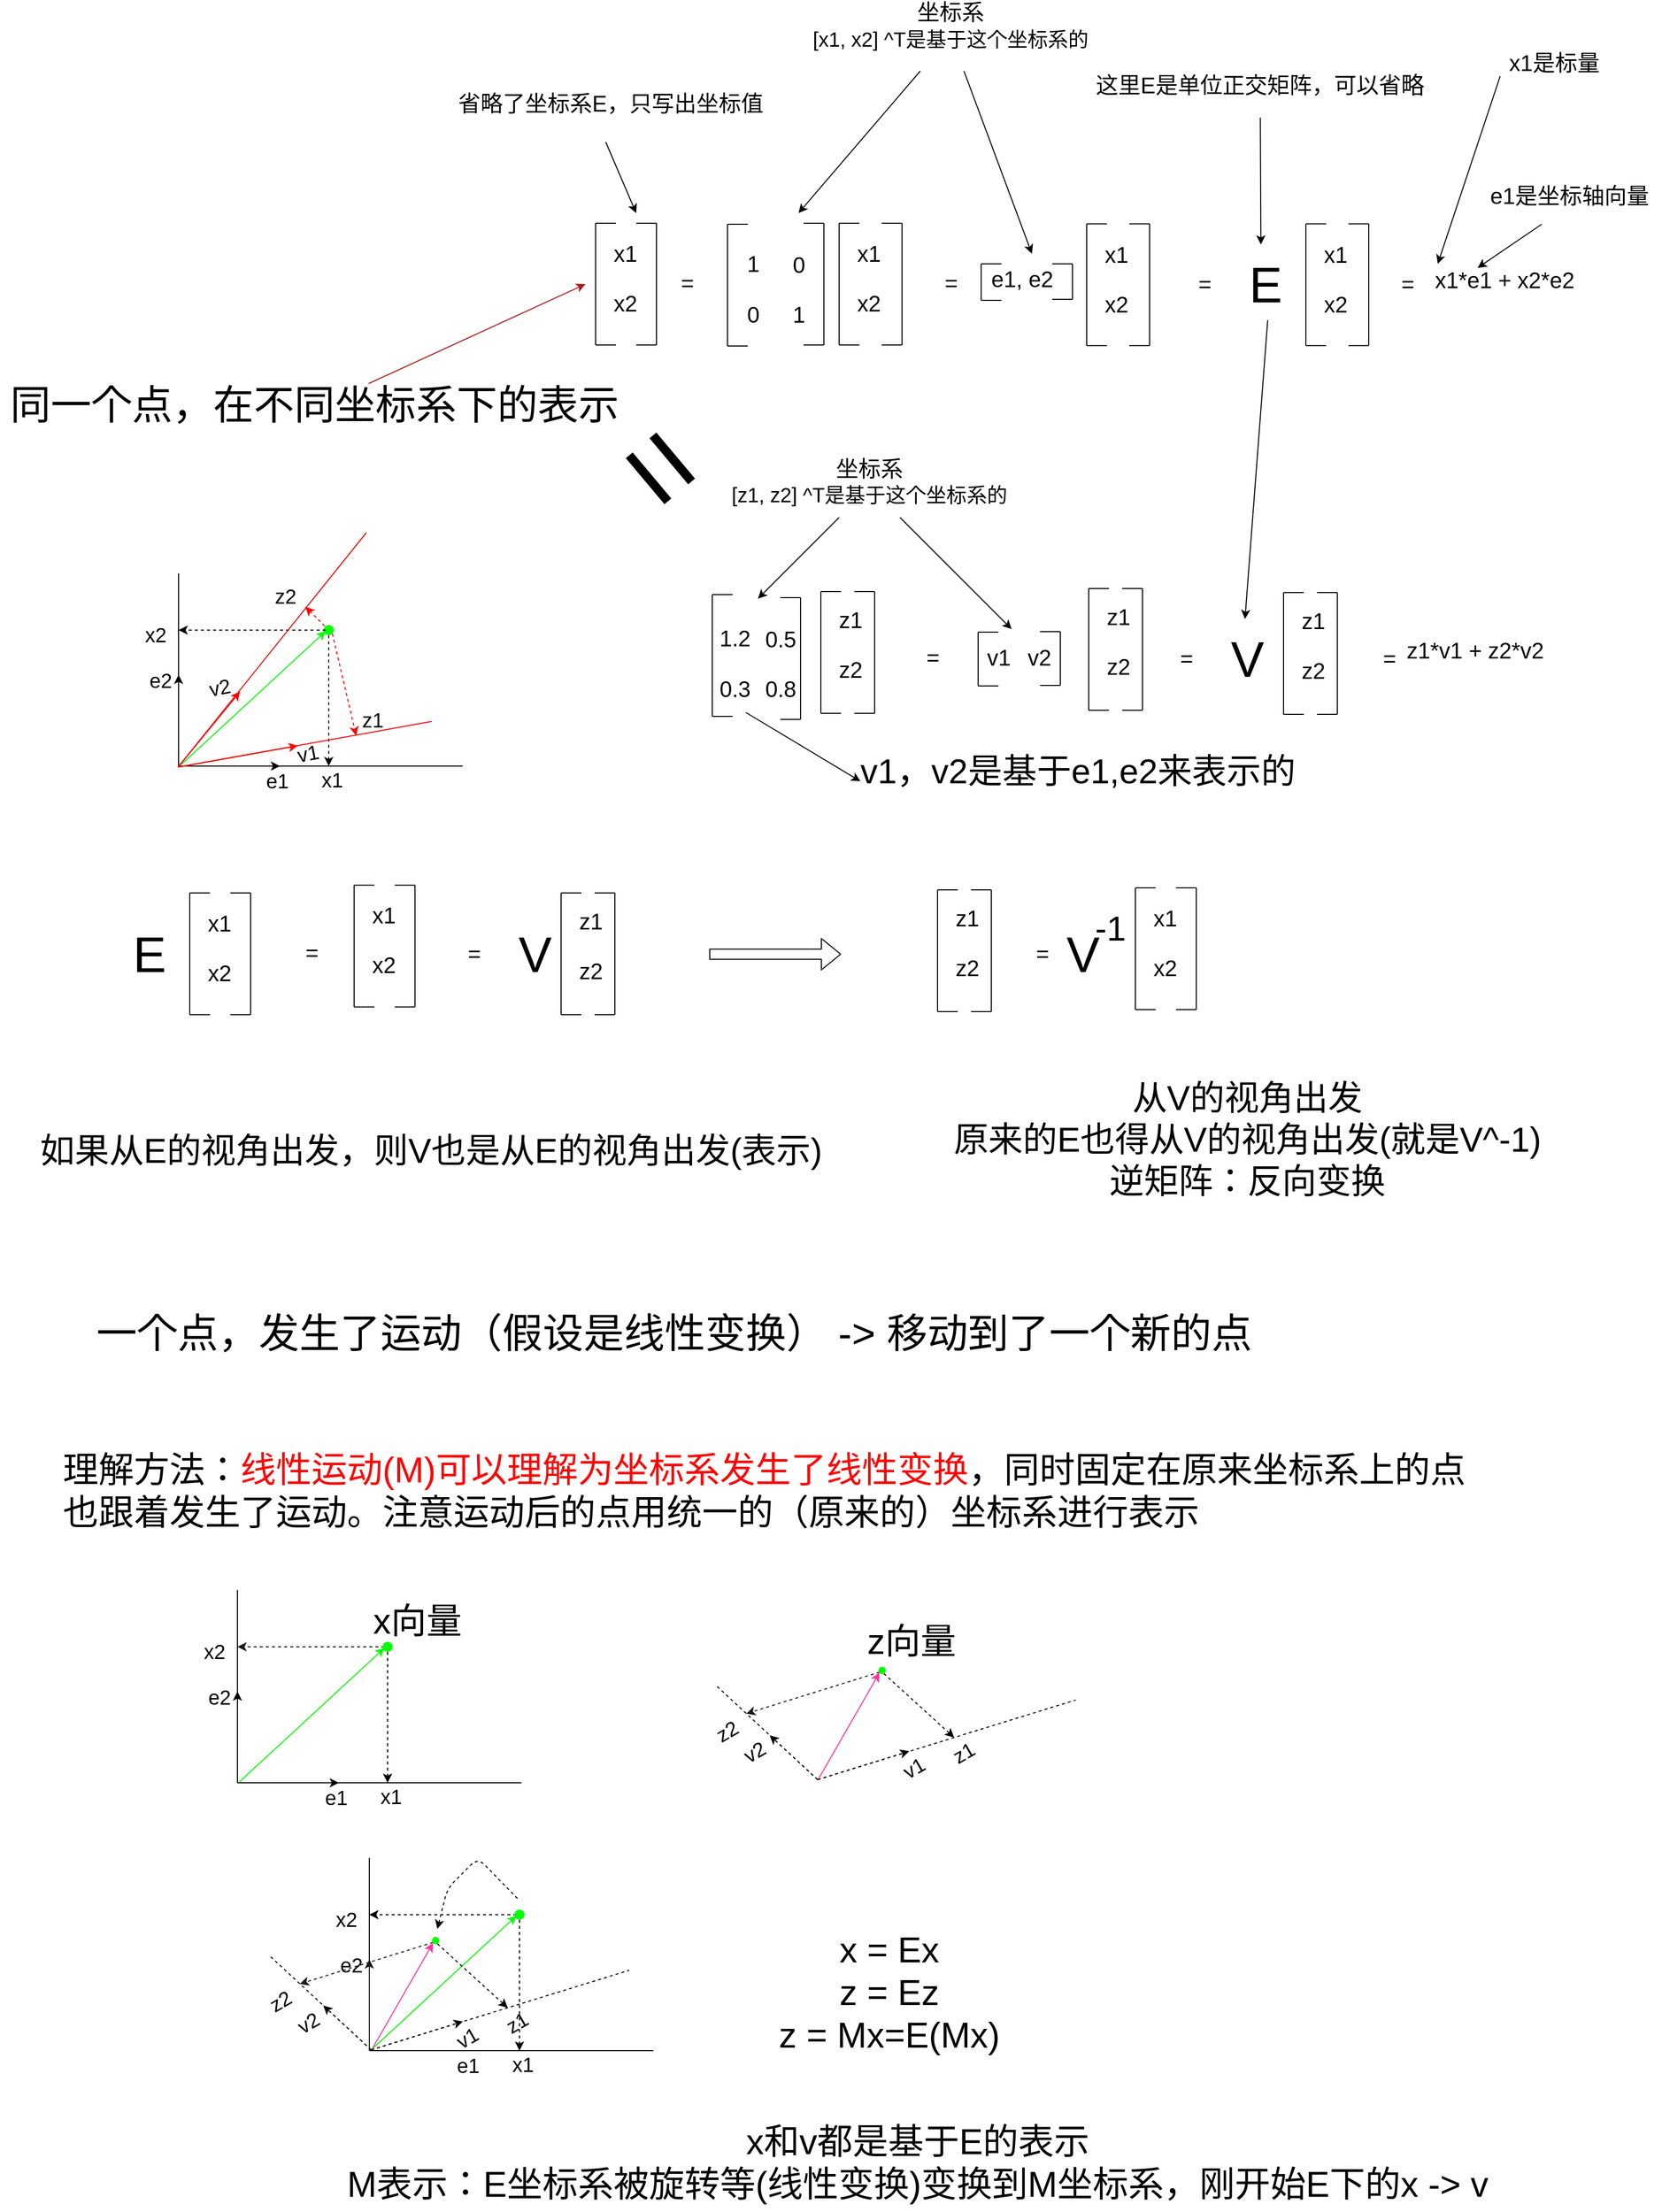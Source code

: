<mxfile>
    <diagram id="Ub1HZWV3o09gRBObfq5j" name="矩阵变换的理解">
        <mxGraphModel dx="964" dy="568" grid="0" gridSize="10" guides="1" tooltips="1" connect="1" arrows="1" fold="1" page="1" pageScale="1" pageWidth="827" pageHeight="1169" background="#FFFFFF" math="0" shadow="0">
            <root>
                <mxCell id="0"/>
                <mxCell id="1" parent="0"/>
                <mxCell id="z90qtjDDIyWj6iaFOSli-1" value="" style="endArrow=classic;html=1;strokeColor=#000000;strokeWidth=1;fontSize=22;fontColor=#000000;" parent="1" source="z90qtjDDIyWj6iaFOSli-2" edge="1">
                    <mxGeometry width="50" height="50" relative="1" as="geometry">
                        <mxPoint x="900" y="170" as="sourcePoint"/>
                        <mxPoint x="800" y="350" as="targetPoint"/>
                    </mxGeometry>
                </mxCell>
                <mxCell id="z90qtjDDIyWj6iaFOSli-2" value="坐标系&lt;br&gt;&lt;span style=&quot;font-size: 20px;&quot;&gt;[x1, x2] ^T是基于这个坐标系的&lt;/span&gt;" style="text;html=1;align=center;verticalAlign=middle;resizable=1;points=[];autosize=1;strokeColor=none;fillColor=none;fontSize=22;fontColor=#000000;overflow=fill;" parent="1" vertex="1">
                    <mxGeometry x="800" y="140" width="300" height="70" as="geometry"/>
                </mxCell>
                <mxCell id="z90qtjDDIyWj6iaFOSli-3" value="" style="endArrow=classic;html=1;strokeColor=#000000;strokeWidth=1;fontSize=22;fontColor=#000000;" parent="1" source="z90qtjDDIyWj6iaFOSli-2" edge="1">
                    <mxGeometry width="50" height="50" relative="1" as="geometry">
                        <mxPoint x="990" y="190" as="sourcePoint"/>
                        <mxPoint x="1030" y="390" as="targetPoint"/>
                    </mxGeometry>
                </mxCell>
                <mxCell id="z90qtjDDIyWj6iaFOSli-4" value="" style="endArrow=classic;html=1;strokeColor=#000000;strokeWidth=1;fontSize=22;fontColor=#000000;entryX=0.333;entryY=0;entryDx=0;entryDy=0;entryPerimeter=0;exitX=0.347;exitY=1;exitDx=0;exitDy=0;exitPerimeter=0;" parent="1" source="z90qtjDDIyWj6iaFOSli-5" target="z90qtjDDIyWj6iaFOSli-69" edge="1">
                    <mxGeometry width="50" height="50" relative="1" as="geometry">
                        <mxPoint x="1540" y="280" as="sourcePoint"/>
                        <mxPoint x="1590" y="230" as="targetPoint"/>
                    </mxGeometry>
                </mxCell>
                <mxCell id="z90qtjDDIyWj6iaFOSli-5" value="e1是坐标轴向量" style="text;html=1;align=center;verticalAlign=middle;resizable=1;points=[];autosize=1;strokeColor=none;fillColor=none;fontSize=22;fontColor=#000000;overflow=fill;" parent="1" vertex="1">
                    <mxGeometry x="1470" y="321" width="180" height="40" as="geometry"/>
                </mxCell>
                <mxCell id="z90qtjDDIyWj6iaFOSli-6" value="" style="endArrow=classic;html=1;strokeColor=#000000;strokeWidth=1;fontSize=22;fontColor=#000000;entryX=0.333;entryY=0;entryDx=0;entryDy=0;entryPerimeter=0;exitX=0.014;exitY=0.625;exitDx=0;exitDy=0;exitPerimeter=0;" parent="1" source="z90qtjDDIyWj6iaFOSli-7" edge="1">
                    <mxGeometry width="50" height="50" relative="1" as="geometry">
                        <mxPoint x="1470" y="150" as="sourcePoint"/>
                        <mxPoint x="1430" y="400" as="targetPoint"/>
                    </mxGeometry>
                </mxCell>
                <mxCell id="z90qtjDDIyWj6iaFOSli-7" value="x1是标量" style="text;html=1;align=center;verticalAlign=middle;resizable=1;points=[];autosize=1;strokeColor=none;fillColor=none;fontSize=22;fontColor=#000000;overflow=fill;" parent="1" vertex="1">
                    <mxGeometry x="1490" y="190" width="110" height="40" as="geometry"/>
                </mxCell>
                <mxCell id="z90qtjDDIyWj6iaFOSli-8" value="省略了坐标系E，只写出坐标值" style="text;html=1;align=center;verticalAlign=middle;resizable=1;points=[];autosize=1;strokeColor=none;fillColor=none;fontSize=22;fontColor=#000000;overflow=fill;" parent="1" vertex="1">
                    <mxGeometry x="455" y="230" width="320" height="40" as="geometry"/>
                </mxCell>
                <mxCell id="z90qtjDDIyWj6iaFOSli-9" value="" style="endArrow=classic;html=1;strokeColor=#000000;strokeWidth=1;fontSize=22;fontColor=#000000;" parent="1" edge="1">
                    <mxGeometry width="50" height="50" relative="1" as="geometry">
                        <mxPoint x="610" y="280" as="sourcePoint"/>
                        <mxPoint x="640" y="350" as="targetPoint"/>
                    </mxGeometry>
                </mxCell>
                <mxCell id="z90qtjDDIyWj6iaFOSli-83" value="" style="endArrow=classic;html=1;strokeColor=#000000;strokeWidth=1;fontSize=49;fontColor=#000000;entryX=0.428;entryY=-0.072;entryDx=0;entryDy=0;entryPerimeter=0;" parent="1" source="z90qtjDDIyWj6iaFOSli-84" target="z90qtjDDIyWj6iaFOSli-81" edge="1">
                    <mxGeometry width="50" height="50" relative="1" as="geometry">
                        <mxPoint x="1220" y="620" as="sourcePoint"/>
                        <mxPoint x="1250" y="480" as="targetPoint"/>
                    </mxGeometry>
                </mxCell>
                <mxCell id="z90qtjDDIyWj6iaFOSli-84" value="&lt;font style=&quot;font-size: 22px;&quot;&gt;这里E是单位正交矩阵，可以省&lt;/font&gt;&lt;font style=&quot;font-size: 23px;&quot;&gt;略&lt;/font&gt;" style="text;html=1;align=center;verticalAlign=middle;resizable=1;points=[];autosize=1;strokeColor=none;fillColor=none;fontSize=49;fontColor=#000000;overflow=fill;" parent="1" vertex="1">
                    <mxGeometry x="1080" y="186" width="350" height="70" as="geometry"/>
                </mxCell>
                <mxCell id="z90qtjDDIyWj6iaFOSli-85" value="" style="group;fontColor=#000000;strokeColor=none;" parent="1" vertex="1" connectable="0">
                    <mxGeometry x="712" y="730" width="95" height="120" as="geometry"/>
                </mxCell>
                <mxCell id="z90qtjDDIyWj6iaFOSli-86" value="" style="group;rotation=-180;fontColor=#000000;strokeColor=none;" parent="z90qtjDDIyWj6iaFOSli-85" vertex="1" connectable="0">
                    <mxGeometry x="72" width="20" height="120" as="geometry"/>
                </mxCell>
                <mxCell id="z90qtjDDIyWj6iaFOSli-87" value="" style="endArrow=none;html=1;strokeColor=none;strokeWidth=1;fontSize=22;fontColor=#000000;" parent="z90qtjDDIyWj6iaFOSli-86" edge="1">
                    <mxGeometry width="50" height="50" relative="1" as="geometry">
                        <mxPoint x="20" as="sourcePoint"/>
                        <mxPoint x="20" y="120" as="targetPoint"/>
                    </mxGeometry>
                </mxCell>
                <mxCell id="z90qtjDDIyWj6iaFOSli-88" value="" style="endArrow=none;html=1;strokeColor=none;strokeWidth=1;fontSize=22;fontColor=#000000;" parent="z90qtjDDIyWj6iaFOSli-86" edge="1">
                    <mxGeometry width="50" height="50" relative="1" as="geometry">
                        <mxPoint x="20" as="sourcePoint"/>
                        <mxPoint as="targetPoint"/>
                    </mxGeometry>
                </mxCell>
                <mxCell id="z90qtjDDIyWj6iaFOSli-89" value="" style="endArrow=none;html=1;strokeColor=none;strokeWidth=1;fontSize=22;fontColor=#000000;" parent="z90qtjDDIyWj6iaFOSli-86" edge="1">
                    <mxGeometry width="50" height="50" relative="1" as="geometry">
                        <mxPoint x="20" y="120" as="sourcePoint"/>
                        <mxPoint y="120" as="targetPoint"/>
                    </mxGeometry>
                </mxCell>
                <mxCell id="u9_ywpVeGWuOZmA72W30-1" value="" style="group;fontFamily=Helvetica;fontSize=16;fontColor=#000000;fillColor=none;gradientColor=none;html=1;" parent="z90qtjDDIyWj6iaFOSli-86" vertex="1" connectable="0">
                    <mxGeometry x="-2" y="-1.0" width="20" height="120" as="geometry"/>
                </mxCell>
                <mxCell id="u9_ywpVeGWuOZmA72W30-2" value="" style="endArrow=none;html=1;strokeColor=#000000;strokeWidth=1;fontSize=22;fontColor=#000000;labelBackgroundColor=none;fontFamily=Helvetica;" parent="u9_ywpVeGWuOZmA72W30-1" edge="1">
                    <mxGeometry width="50" height="50" relative="1" as="geometry">
                        <mxPoint x="20" as="sourcePoint"/>
                        <mxPoint x="20" y="120" as="targetPoint"/>
                    </mxGeometry>
                </mxCell>
                <mxCell id="u9_ywpVeGWuOZmA72W30-3" value="" style="endArrow=none;html=1;strokeColor=#000000;strokeWidth=1;fontSize=22;fontColor=#000000;labelBackgroundColor=none;fontFamily=Helvetica;" parent="u9_ywpVeGWuOZmA72W30-1" edge="1">
                    <mxGeometry width="50" height="50" relative="1" as="geometry">
                        <mxPoint x="20" as="sourcePoint"/>
                        <mxPoint as="targetPoint"/>
                    </mxGeometry>
                </mxCell>
                <mxCell id="u9_ywpVeGWuOZmA72W30-4" value="" style="endArrow=none;html=1;strokeColor=#000000;strokeWidth=1;fontSize=22;fontColor=#000000;labelBackgroundColor=none;fontFamily=Helvetica;" parent="u9_ywpVeGWuOZmA72W30-1" edge="1">
                    <mxGeometry width="50" height="50" relative="1" as="geometry">
                        <mxPoint x="20" y="120" as="sourcePoint"/>
                        <mxPoint y="120" as="targetPoint"/>
                    </mxGeometry>
                </mxCell>
                <mxCell id="z90qtjDDIyWj6iaFOSli-90" value="" style="group;fontColor=#000000;strokeColor=none;" parent="z90qtjDDIyWj6iaFOSli-85" vertex="1" connectable="0">
                    <mxGeometry width="50" height="120" as="geometry"/>
                </mxCell>
                <mxCell id="z90qtjDDIyWj6iaFOSli-91" value="" style="endArrow=none;html=1;strokeColor=none;strokeWidth=1;fontSize=22;fontColor=#000000;" parent="z90qtjDDIyWj6iaFOSli-90" edge="1">
                    <mxGeometry width="50" height="50" relative="1" as="geometry">
                        <mxPoint y="120" as="sourcePoint"/>
                        <mxPoint as="targetPoint"/>
                    </mxGeometry>
                </mxCell>
                <mxCell id="z90qtjDDIyWj6iaFOSli-92" value="" style="endArrow=none;html=1;strokeColor=none;strokeWidth=1;fontSize=22;fontColor=#000000;" parent="z90qtjDDIyWj6iaFOSli-90" edge="1">
                    <mxGeometry width="50" height="50" relative="1" as="geometry">
                        <mxPoint y="120" as="sourcePoint"/>
                        <mxPoint x="20" y="120" as="targetPoint"/>
                    </mxGeometry>
                </mxCell>
                <mxCell id="z90qtjDDIyWj6iaFOSli-93" value="" style="endArrow=none;html=1;strokeColor=none;strokeWidth=1;fontSize=22;fontColor=#000000;" parent="z90qtjDDIyWj6iaFOSli-90" edge="1">
                    <mxGeometry width="50" height="50" relative="1" as="geometry">
                        <mxPoint as="sourcePoint"/>
                        <mxPoint x="20" as="targetPoint"/>
                    </mxGeometry>
                </mxCell>
                <mxCell id="z90qtjDDIyWj6iaFOSli-94" value="1.2" style="text;html=1;align=center;verticalAlign=middle;resizable=0;points=[];autosize=1;strokeColor=none;fillColor=none;fontSize=22;fontColor=#000000;" parent="z90qtjDDIyWj6iaFOSli-90" vertex="1">
                    <mxGeometry y="20" width="50" height="40" as="geometry"/>
                </mxCell>
                <mxCell id="z90qtjDDIyWj6iaFOSli-95" value="0.3" style="text;html=1;align=center;verticalAlign=middle;resizable=0;points=[];autosize=1;strokeColor=none;fillColor=none;fontSize=22;fontColor=#000000;" parent="z90qtjDDIyWj6iaFOSli-90" vertex="1">
                    <mxGeometry y="70" width="50" height="40" as="geometry"/>
                </mxCell>
                <mxCell id="X-16JMxadf06iBYGS83R-1" value="" style="group;fontFamily=Helvetica;fontSize=16;fontColor=#000000;fillColor=none;gradientColor=none;html=1;" parent="z90qtjDDIyWj6iaFOSli-90" vertex="1" connectable="0">
                    <mxGeometry x="3" y="-4" width="20" height="120" as="geometry"/>
                </mxCell>
                <mxCell id="X-16JMxadf06iBYGS83R-2" value="" style="endArrow=none;html=1;strokeColor=#000000;strokeWidth=1;fontSize=22;fontColor=#000000;labelBackgroundColor=none;fontFamily=Helvetica;" parent="X-16JMxadf06iBYGS83R-1" edge="1">
                    <mxGeometry width="50" height="50" relative="1" as="geometry">
                        <mxPoint y="120" as="sourcePoint"/>
                        <mxPoint as="targetPoint"/>
                    </mxGeometry>
                </mxCell>
                <mxCell id="X-16JMxadf06iBYGS83R-3" value="" style="endArrow=none;html=1;strokeColor=#000000;strokeWidth=1;fontSize=22;fontColor=#000000;labelBackgroundColor=none;fontFamily=Helvetica;" parent="X-16JMxadf06iBYGS83R-1" edge="1">
                    <mxGeometry width="50" height="50" relative="1" as="geometry">
                        <mxPoint y="120" as="sourcePoint"/>
                        <mxPoint x="20" y="120" as="targetPoint"/>
                    </mxGeometry>
                </mxCell>
                <mxCell id="X-16JMxadf06iBYGS83R-4" value="" style="endArrow=none;html=1;strokeColor=#000000;strokeWidth=1;fontSize=22;fontColor=#000000;labelBackgroundColor=none;fontFamily=Helvetica;" parent="X-16JMxadf06iBYGS83R-1" edge="1">
                    <mxGeometry width="50" height="50" relative="1" as="geometry">
                        <mxPoint as="sourcePoint"/>
                        <mxPoint x="20" as="targetPoint"/>
                    </mxGeometry>
                </mxCell>
                <mxCell id="z90qtjDDIyWj6iaFOSli-96" value="0.5" style="text;html=1;align=center;verticalAlign=middle;resizable=0;points=[];autosize=1;strokeColor=none;fillColor=none;fontSize=22;fontColor=#000000;" parent="z90qtjDDIyWj6iaFOSli-85" vertex="1">
                    <mxGeometry x="45" y="21" width="50" height="40" as="geometry"/>
                </mxCell>
                <mxCell id="z90qtjDDIyWj6iaFOSli-97" value="0.8" style="text;html=1;align=center;verticalAlign=middle;resizable=0;points=[];autosize=1;strokeColor=none;fillColor=none;fontSize=22;fontColor=#000000;" parent="z90qtjDDIyWj6iaFOSli-85" vertex="1">
                    <mxGeometry x="45" y="70" width="50" height="40" as="geometry"/>
                </mxCell>
                <mxCell id="z90qtjDDIyWj6iaFOSli-98" value="" style="group;fontColor=#000000;strokeColor=none;" parent="1" vertex="1" connectable="0">
                    <mxGeometry x="1086" y="718" width="60" height="125" as="geometry"/>
                </mxCell>
                <mxCell id="z90qtjDDIyWj6iaFOSli-99" value="" style="group;fontColor=#000000;strokeColor=none;" parent="z90qtjDDIyWj6iaFOSli-98" vertex="1" connectable="0">
                    <mxGeometry width="20" height="122.0" as="geometry"/>
                </mxCell>
                <mxCell id="z90qtjDDIyWj6iaFOSli-100" value="" style="endArrow=none;html=1;strokeColor=none;strokeWidth=1;fontSize=22;fontColor=#000000;" parent="z90qtjDDIyWj6iaFOSli-99" edge="1">
                    <mxGeometry width="50" height="50" relative="1" as="geometry">
                        <mxPoint y="120.0" as="sourcePoint"/>
                        <mxPoint as="targetPoint"/>
                    </mxGeometry>
                </mxCell>
                <mxCell id="z90qtjDDIyWj6iaFOSli-101" value="" style="endArrow=none;html=1;strokeColor=none;strokeWidth=1;fontSize=22;fontColor=#000000;" parent="z90qtjDDIyWj6iaFOSli-99" edge="1">
                    <mxGeometry width="50" height="50" relative="1" as="geometry">
                        <mxPoint y="120.0" as="sourcePoint"/>
                        <mxPoint x="20" y="120.0" as="targetPoint"/>
                    </mxGeometry>
                </mxCell>
                <mxCell id="z90qtjDDIyWj6iaFOSli-102" value="" style="endArrow=none;html=1;strokeColor=none;strokeWidth=1;fontSize=22;fontColor=#000000;" parent="z90qtjDDIyWj6iaFOSli-99" edge="1">
                    <mxGeometry width="50" height="50" relative="1" as="geometry">
                        <mxPoint as="sourcePoint"/>
                        <mxPoint x="20" as="targetPoint"/>
                    </mxGeometry>
                </mxCell>
                <mxCell id="u9_ywpVeGWuOZmA72W30-5" value="" style="group;fontFamily=Helvetica;fontSize=16;fontColor=#000000;fillColor=none;gradientColor=none;html=1;" parent="z90qtjDDIyWj6iaFOSli-99" vertex="1" connectable="0">
                    <mxGeometry y="2.0" width="20" height="120.0" as="geometry"/>
                </mxCell>
                <mxCell id="u9_ywpVeGWuOZmA72W30-6" value="" style="endArrow=none;html=1;strokeColor=#000000;strokeWidth=1;fontSize=22;fontColor=#000000;labelBackgroundColor=none;fontFamily=Helvetica;" parent="u9_ywpVeGWuOZmA72W30-5" edge="1">
                    <mxGeometry width="50" height="50" relative="1" as="geometry">
                        <mxPoint y="120.0" as="sourcePoint"/>
                        <mxPoint as="targetPoint"/>
                    </mxGeometry>
                </mxCell>
                <mxCell id="u9_ywpVeGWuOZmA72W30-7" value="" style="endArrow=none;html=1;strokeColor=#000000;strokeWidth=1;fontSize=22;fontColor=#000000;labelBackgroundColor=none;fontFamily=Helvetica;" parent="u9_ywpVeGWuOZmA72W30-5" edge="1">
                    <mxGeometry width="50" height="50" relative="1" as="geometry">
                        <mxPoint y="120.0" as="sourcePoint"/>
                        <mxPoint x="20" y="120.0" as="targetPoint"/>
                    </mxGeometry>
                </mxCell>
                <mxCell id="u9_ywpVeGWuOZmA72W30-8" value="" style="endArrow=none;html=1;strokeColor=#000000;strokeWidth=1;fontSize=22;fontColor=#000000;labelBackgroundColor=none;fontFamily=Helvetica;" parent="u9_ywpVeGWuOZmA72W30-5" edge="1">
                    <mxGeometry width="50" height="50" relative="1" as="geometry">
                        <mxPoint as="sourcePoint"/>
                        <mxPoint x="20" as="targetPoint"/>
                    </mxGeometry>
                </mxCell>
                <mxCell id="z90qtjDDIyWj6iaFOSli-103" value="" style="group;rotation=-180;fontColor=#000000;strokeColor=none;" parent="z90qtjDDIyWj6iaFOSli-98" vertex="1" connectable="0">
                    <mxGeometry x="40" width="20" height="120.0" as="geometry"/>
                </mxCell>
                <mxCell id="z90qtjDDIyWj6iaFOSli-104" value="" style="endArrow=none;html=1;strokeColor=none;strokeWidth=1;fontSize=22;fontColor=#000000;" parent="z90qtjDDIyWj6iaFOSli-103" edge="1">
                    <mxGeometry width="50" height="50" relative="1" as="geometry">
                        <mxPoint x="20" as="sourcePoint"/>
                        <mxPoint x="20" y="120.0" as="targetPoint"/>
                    </mxGeometry>
                </mxCell>
                <mxCell id="z90qtjDDIyWj6iaFOSli-105" value="" style="endArrow=none;html=1;strokeColor=none;strokeWidth=1;fontSize=22;fontColor=#000000;" parent="z90qtjDDIyWj6iaFOSli-103" edge="1">
                    <mxGeometry width="50" height="50" relative="1" as="geometry">
                        <mxPoint x="20" as="sourcePoint"/>
                        <mxPoint as="targetPoint"/>
                    </mxGeometry>
                </mxCell>
                <mxCell id="z90qtjDDIyWj6iaFOSli-106" value="" style="endArrow=none;html=1;strokeColor=none;strokeWidth=1;fontSize=22;fontColor=#000000;" parent="z90qtjDDIyWj6iaFOSli-103" edge="1">
                    <mxGeometry width="50" height="50" relative="1" as="geometry">
                        <mxPoint x="20" y="120.0" as="sourcePoint"/>
                        <mxPoint y="120.0" as="targetPoint"/>
                    </mxGeometry>
                </mxCell>
                <mxCell id="z90qtjDDIyWj6iaFOSli-107" value="z1" style="text;html=1;align=center;verticalAlign=middle;resizable=0;points=[];autosize=1;strokeColor=none;fillColor=none;fontSize=22;fontColor=#000000;" parent="z90qtjDDIyWj6iaFOSli-98" vertex="1">
                    <mxGeometry x="4" y="11.0" width="50" height="40" as="geometry"/>
                </mxCell>
                <mxCell id="z90qtjDDIyWj6iaFOSli-108" value="z2" style="text;html=1;align=center;verticalAlign=middle;resizable=0;points=[];autosize=1;strokeColor=none;fillColor=none;fontSize=22;fontColor=#000000;" parent="z90qtjDDIyWj6iaFOSli-98" vertex="1">
                    <mxGeometry x="4" y="60.0" width="50" height="40" as="geometry"/>
                </mxCell>
                <mxCell id="u9_ywpVeGWuOZmA72W30-9" value="" style="group;fontFamily=Helvetica;fontSize=16;fontColor=#000000;fillColor=none;gradientColor=none;html=1;" parent="z90qtjDDIyWj6iaFOSli-98" vertex="1" connectable="0">
                    <mxGeometry x="33" y="2.0" width="20" height="120.0" as="geometry"/>
                </mxCell>
                <mxCell id="u9_ywpVeGWuOZmA72W30-10" value="" style="endArrow=none;html=1;strokeColor=#000000;strokeWidth=1;fontSize=22;fontColor=#000000;labelBackgroundColor=none;fontFamily=Helvetica;" parent="u9_ywpVeGWuOZmA72W30-9" edge="1">
                    <mxGeometry width="50" height="50" relative="1" as="geometry">
                        <mxPoint x="20" as="sourcePoint"/>
                        <mxPoint x="20" y="120.0" as="targetPoint"/>
                    </mxGeometry>
                </mxCell>
                <mxCell id="u9_ywpVeGWuOZmA72W30-11" value="" style="endArrow=none;html=1;strokeColor=#000000;strokeWidth=1;fontSize=22;fontColor=#000000;labelBackgroundColor=none;fontFamily=Helvetica;" parent="u9_ywpVeGWuOZmA72W30-9" edge="1">
                    <mxGeometry width="50" height="50" relative="1" as="geometry">
                        <mxPoint x="20" as="sourcePoint"/>
                        <mxPoint as="targetPoint"/>
                    </mxGeometry>
                </mxCell>
                <mxCell id="u9_ywpVeGWuOZmA72W30-12" value="" style="endArrow=none;html=1;strokeColor=#000000;strokeWidth=1;fontSize=22;fontColor=#000000;labelBackgroundColor=none;fontFamily=Helvetica;" parent="u9_ywpVeGWuOZmA72W30-9" edge="1">
                    <mxGeometry width="50" height="50" relative="1" as="geometry">
                        <mxPoint x="20" y="120.0" as="sourcePoint"/>
                        <mxPoint y="120.0" as="targetPoint"/>
                    </mxGeometry>
                </mxCell>
                <mxCell id="z90qtjDDIyWj6iaFOSli-120" value="=" style="text;html=1;align=center;verticalAlign=middle;resizable=0;points=[];autosize=1;strokeColor=none;fillColor=none;fontSize=22;fontColor=#000000;" parent="1" vertex="1">
                    <mxGeometry x="912" y="769" width="40" height="40" as="geometry"/>
                </mxCell>
                <mxCell id="z90qtjDDIyWj6iaFOSli-121" value="" style="group;fontColor=#000000;strokeColor=none;" parent="1" vertex="1" connectable="0">
                    <mxGeometry x="962" y="769" width="60" height="40" as="geometry"/>
                </mxCell>
                <mxCell id="z90qtjDDIyWj6iaFOSli-122" value="" style="endArrow=none;html=1;strokeColor=none;strokeWidth=1;fontSize=22;fontColor=#000000;" parent="z90qtjDDIyWj6iaFOSli-121" edge="1">
                    <mxGeometry width="50" height="50" relative="1" as="geometry">
                        <mxPoint y="35" as="sourcePoint"/>
                        <mxPoint as="targetPoint"/>
                    </mxGeometry>
                </mxCell>
                <mxCell id="z90qtjDDIyWj6iaFOSli-123" value="" style="endArrow=none;html=1;strokeColor=none;strokeWidth=1;fontSize=22;fontColor=#000000;" parent="z90qtjDDIyWj6iaFOSli-121" edge="1">
                    <mxGeometry width="50" height="50" relative="1" as="geometry">
                        <mxPoint y="35" as="sourcePoint"/>
                        <mxPoint x="20" y="35" as="targetPoint"/>
                    </mxGeometry>
                </mxCell>
                <mxCell id="z90qtjDDIyWj6iaFOSli-124" value="" style="endArrow=none;html=1;strokeColor=none;strokeWidth=1;fontSize=22;fontColor=#000000;" parent="z90qtjDDIyWj6iaFOSli-121" edge="1">
                    <mxGeometry width="50" height="50" relative="1" as="geometry">
                        <mxPoint as="sourcePoint"/>
                        <mxPoint x="20" as="targetPoint"/>
                    </mxGeometry>
                </mxCell>
                <mxCell id="z90qtjDDIyWj6iaFOSli-125" value="v1" style="text;html=1;align=center;verticalAlign=middle;resizable=0;points=[];autosize=1;strokeColor=none;fillColor=none;fontSize=22;fontColor=#000000;" parent="z90qtjDDIyWj6iaFOSli-121" vertex="1">
                    <mxGeometry x="10" width="50" height="40" as="geometry"/>
                </mxCell>
                <mxCell id="wscGWe_oRdGvbsKSGXHh-1" value="" style="group;fontFamily=Helvetica;fontSize=16;fontColor=#000000;fillColor=none;gradientColor=none;html=1;" parent="z90qtjDDIyWj6iaFOSli-121" vertex="1" connectable="0">
                    <mxGeometry x="15" y="-6" width="20" height="53" as="geometry"/>
                </mxCell>
                <mxCell id="wscGWe_oRdGvbsKSGXHh-2" value="" style="endArrow=none;html=1;strokeColor=#000000;strokeWidth=1;fontSize=22;fontColor=#000000;labelBackgroundColor=none;fontFamily=Helvetica;" parent="wscGWe_oRdGvbsKSGXHh-1" edge="1">
                    <mxGeometry width="50" height="50" relative="1" as="geometry">
                        <mxPoint y="53" as="sourcePoint"/>
                        <mxPoint as="targetPoint"/>
                    </mxGeometry>
                </mxCell>
                <mxCell id="wscGWe_oRdGvbsKSGXHh-3" value="" style="endArrow=none;html=1;strokeColor=#000000;strokeWidth=1;fontSize=22;fontColor=#000000;labelBackgroundColor=none;fontFamily=Helvetica;" parent="wscGWe_oRdGvbsKSGXHh-1" edge="1">
                    <mxGeometry width="50" height="50" relative="1" as="geometry">
                        <mxPoint y="53" as="sourcePoint"/>
                        <mxPoint x="20" y="53" as="targetPoint"/>
                    </mxGeometry>
                </mxCell>
                <mxCell id="wscGWe_oRdGvbsKSGXHh-4" value="" style="endArrow=none;html=1;strokeColor=#000000;strokeWidth=1;fontSize=22;fontColor=#000000;labelBackgroundColor=none;fontFamily=Helvetica;" parent="wscGWe_oRdGvbsKSGXHh-1" edge="1">
                    <mxGeometry width="50" height="50" relative="1" as="geometry">
                        <mxPoint as="sourcePoint"/>
                        <mxPoint x="20" as="targetPoint"/>
                    </mxGeometry>
                </mxCell>
                <mxCell id="z90qtjDDIyWj6iaFOSli-130" value="v2" style="text;html=1;align=center;verticalAlign=middle;resizable=0;points=[];autosize=1;strokeColor=none;fillColor=none;fontSize=22;fontColor=#000000;" parent="1" vertex="1">
                    <mxGeometry x="1012" y="769" width="50" height="40" as="geometry"/>
                </mxCell>
                <mxCell id="z90qtjDDIyWj6iaFOSli-131" value="=" style="text;html=1;align=center;verticalAlign=middle;resizable=0;points=[];autosize=1;strokeColor=none;fillColor=none;fontSize=22;fontColor=#000000;" parent="1" vertex="1">
                    <mxGeometry x="1162" y="770" width="40" height="40" as="geometry"/>
                </mxCell>
                <mxCell id="z90qtjDDIyWj6iaFOSli-132" value="z1*v1 + z2*v2" style="text;html=1;align=center;verticalAlign=middle;resizable=1;points=[];autosize=1;strokeColor=none;fillColor=none;fontSize=22;fontColor=#000000;overflow=fill;" parent="1" vertex="1">
                    <mxGeometry x="1387" y="769" width="160" height="40" as="geometry"/>
                </mxCell>
                <mxCell id="z90qtjDDIyWj6iaFOSli-144" value="V" style="text;html=1;align=center;verticalAlign=middle;resizable=0;points=[];autosize=1;strokeColor=none;fillColor=none;fontSize=49;fontColor=#000000;" parent="1" vertex="1">
                    <mxGeometry x="1212" y="755" width="60" height="70" as="geometry"/>
                </mxCell>
                <mxCell id="z90qtjDDIyWj6iaFOSli-145" value="=" style="text;html=1;align=center;verticalAlign=middle;resizable=0;points=[];autosize=1;strokeColor=none;fillColor=none;fontSize=22;fontColor=#000000;" parent="1" vertex="1">
                    <mxGeometry x="1362" y="770" width="40" height="40" as="geometry"/>
                </mxCell>
                <mxCell id="z90qtjDDIyWj6iaFOSli-171" value="" style="endArrow=classic;html=1;strokeColor=#000000;strokeWidth=1;fontSize=20;fontColor=#000000;" parent="1" source="z90qtjDDIyWj6iaFOSli-172" edge="1">
                    <mxGeometry width="50" height="50" relative="1" as="geometry">
                        <mxPoint x="840" y="610" as="sourcePoint"/>
                        <mxPoint x="760" y="730" as="targetPoint"/>
                    </mxGeometry>
                </mxCell>
                <mxCell id="z90qtjDDIyWj6iaFOSli-172" value="&lt;span style=&quot;font-size: 22px;&quot;&gt;坐标系&lt;/span&gt;&lt;br style=&quot;font-size: 22px;&quot;&gt;[z1, z2] ^T是基于这个坐标系的" style="text;html=1;align=center;verticalAlign=middle;resizable=1;points=[];autosize=1;strokeColor=none;fillColor=none;fontSize=20;fontColor=#000000;overflow=fill;" parent="1" vertex="1">
                    <mxGeometry x="720" y="590" width="300" height="60" as="geometry"/>
                </mxCell>
                <mxCell id="z90qtjDDIyWj6iaFOSli-173" value="" style="endArrow=classic;html=1;strokeColor=#000000;strokeWidth=1;fontSize=20;fontColor=#000000;" parent="1" source="z90qtjDDIyWj6iaFOSli-172" edge="1">
                    <mxGeometry width="50" height="50" relative="1" as="geometry">
                        <mxPoint x="950" y="640" as="sourcePoint"/>
                        <mxPoint x="1010" y="760" as="targetPoint"/>
                    </mxGeometry>
                </mxCell>
                <mxCell id="z90qtjDDIyWj6iaFOSli-174" value="&lt;font style=&quot;font-size: 40px;&quot;&gt;同一个点，在不同坐标系下的表示&lt;/font&gt;" style="text;html=1;align=center;verticalAlign=middle;resizable=1;points=[];autosize=1;strokeColor=none;fillColor=none;fontSize=20;fontColor=#000000;overflow=fill;" parent="1" vertex="1">
                    <mxGeometry x="13" y="515" width="620" height="60" as="geometry"/>
                </mxCell>
                <mxCell id="z90qtjDDIyWj6iaFOSli-175" value="" style="endArrow=classic;html=1;strokeColor=none;strokeWidth=1;fontSize=20;fontColor=#000000;" parent="1" source="z90qtjDDIyWj6iaFOSli-174" edge="1">
                    <mxGeometry width="50" height="50" relative="1" as="geometry">
                        <mxPoint x="490" y="780" as="sourcePoint"/>
                        <mxPoint x="700" y="790" as="targetPoint"/>
                    </mxGeometry>
                </mxCell>
                <mxCell id="z90qtjDDIyWj6iaFOSli-176" value="" style="endArrow=classic;html=1;strokeColor=#ad1a1a;strokeWidth=1;fontSize=20;fontColor=#000000;exitX=0.586;exitY=0.05;exitDx=0;exitDy=0;exitPerimeter=0;" parent="1" source="z90qtjDDIyWj6iaFOSli-174" edge="1">
                    <mxGeometry width="50" height="50" relative="1" as="geometry">
                        <mxPoint x="430" y="590" as="sourcePoint"/>
                        <mxPoint x="590" y="420" as="targetPoint"/>
                    </mxGeometry>
                </mxCell>
                <mxCell id="z90qtjDDIyWj6iaFOSli-177" value="=" style="text;html=1;align=center;verticalAlign=middle;resizable=0;points=[];autosize=1;strokeColor=none;fillColor=none;fontSize=122;fontColor=#000000;rotation=50;" parent="1" vertex="1">
                    <mxGeometry x="620" y="520" width="90" height="160" as="geometry"/>
                </mxCell>
                <mxCell id="z90qtjDDIyWj6iaFOSli-189" value="E" style="text;html=1;align=center;verticalAlign=middle;resizable=0;points=[];autosize=1;strokeColor=none;fillColor=none;fontSize=49;fontColor=#000000;container=0;" parent="1" vertex="1">
                    <mxGeometry x="130" y="1046" width="60" height="70" as="geometry"/>
                </mxCell>
                <mxCell id="z90qtjDDIyWj6iaFOSli-190" value="" style="endArrow=classic;html=1;strokeColor=#000000;strokeWidth=1;fontSize=122;fontColor=#000000;exitX=0.54;exitY=0.994;exitDx=0;exitDy=0;exitPerimeter=0;" parent="1" source="z90qtjDDIyWj6iaFOSli-81" edge="1">
                    <mxGeometry width="50" height="50" relative="1" as="geometry">
                        <mxPoint x="1250" y="490" as="sourcePoint"/>
                        <mxPoint x="1240" y="750" as="targetPoint"/>
                    </mxGeometry>
                </mxCell>
                <mxCell id="z90qtjDDIyWj6iaFOSli-191" value="&lt;span style=&quot;font-family: Helvetica; font-size: 34px; font-style: normal; font-variant-ligatures: normal; font-variant-caps: normal; font-weight: 400; letter-spacing: normal; orphans: 2; text-align: center; text-indent: 0px; text-transform: none; widows: 2; word-spacing: 0px; -webkit-text-stroke-width: 0px; text-decoration-thickness: initial; text-decoration-style: initial; text-decoration-color: initial; float: none; display: inline !important;&quot;&gt;v1，v2是基于e1,e2来表示的&lt;/span&gt;" style="text;whiteSpace=wrap;html=1;fontSize=34;fontColor=#000000;labelBackgroundColor=none;overflow=fill;resizable=1;strokeColor=none;" parent="1" vertex="1">
                    <mxGeometry x="861" y="880" width="460" height="60" as="geometry"/>
                </mxCell>
                <mxCell id="z90qtjDDIyWj6iaFOSli-203" value="V" style="text;html=1;align=center;verticalAlign=middle;resizable=0;points=[];autosize=1;strokeColor=none;fillColor=none;fontSize=49;fontColor=#000000;container=0;" parent="1" vertex="1">
                    <mxGeometry x="510" y="1046" width="60" height="70" as="geometry"/>
                </mxCell>
                <mxCell id="z90qtjDDIyWj6iaFOSli-215" value="=" style="text;html=1;align=center;verticalAlign=middle;resizable=0;points=[];autosize=1;strokeColor=none;fillColor=none;fontSize=22;fontColor=#000000;container=0;" parent="1" vertex="1">
                    <mxGeometry x="300" y="1060" width="40" height="40" as="geometry"/>
                </mxCell>
                <mxCell id="z90qtjDDIyWj6iaFOSli-216" value="=" style="text;html=1;align=center;verticalAlign=middle;resizable=0;points=[];autosize=1;strokeColor=none;fillColor=none;fontSize=22;fontColor=#000000;container=0;" parent="1" vertex="1">
                    <mxGeometry x="460" y="1061" width="40" height="40" as="geometry"/>
                </mxCell>
                <mxCell id="z90qtjDDIyWj6iaFOSli-217" value="" style="shape=flexArrow;endArrow=classic;html=1;strokeColor=#000000;strokeWidth=1;fontSize=34;fontColor=#000000;fillColor=none;" parent="1" edge="1">
                    <mxGeometry width="50" height="50" relative="1" as="geometry">
                        <mxPoint x="712" y="1080.41" as="sourcePoint"/>
                        <mxPoint x="842" y="1080.41" as="targetPoint"/>
                    </mxGeometry>
                </mxCell>
                <mxCell id="z90qtjDDIyWj6iaFOSli-229" value="=" style="text;html=1;align=center;verticalAlign=middle;resizable=0;points=[];autosize=1;strokeColor=none;fillColor=none;fontSize=22;fontColor=#000000;" parent="1" vertex="1">
                    <mxGeometry x="1020" y="1061" width="40" height="40" as="geometry"/>
                </mxCell>
                <mxCell id="z90qtjDDIyWj6iaFOSli-241" value="" style="group;fontColor=#000000;strokeColor=none;" parent="1" vertex="1" connectable="0">
                    <mxGeometry x="1050" y="1030" width="82" height="86" as="geometry"/>
                </mxCell>
                <mxCell id="z90qtjDDIyWj6iaFOSli-242" value="V" style="text;html=1;align=center;verticalAlign=middle;resizable=0;points=[];autosize=1;strokeColor=none;fillColor=none;fontSize=49;fontColor=#000000;" parent="z90qtjDDIyWj6iaFOSli-241" vertex="1">
                    <mxGeometry y="16" width="60" height="70" as="geometry"/>
                </mxCell>
                <mxCell id="z90qtjDDIyWj6iaFOSli-243" value="-1" style="text;html=1;align=center;verticalAlign=middle;resizable=0;points=[];autosize=1;strokeColor=none;fillColor=none;fontSize=34;fontColor=#000000;" parent="z90qtjDDIyWj6iaFOSli-241" vertex="1">
                    <mxGeometry x="32" width="50" height="50" as="geometry"/>
                </mxCell>
                <mxCell id="z90qtjDDIyWj6iaFOSli-244" value="" style="endArrow=classic;html=1;strokeColor=#000000;strokeWidth=1;fontSize=34;fontColor=#000000;entryX=0;entryY=0.5;entryDx=0;entryDy=0;exitX=0.721;exitY=1.053;exitDx=0;exitDy=0;exitPerimeter=0;" parent="1" source="z90qtjDDIyWj6iaFOSli-95" target="z90qtjDDIyWj6iaFOSli-191" edge="1">
                    <mxGeometry width="50" height="50" relative="1" as="geometry">
                        <mxPoint x="600" y="910" as="sourcePoint"/>
                        <mxPoint x="650" y="860" as="targetPoint"/>
                    </mxGeometry>
                </mxCell>
                <mxCell id="z90qtjDDIyWj6iaFOSli-245" value="如果从E的视角出发，则V也是从E的视角出发(表示)" style="text;html=1;align=center;verticalAlign=middle;resizable=1;points=[];autosize=1;strokeColor=none;fillColor=none;fontSize=34;fontColor=#000000;overflow=fill;" parent="1" vertex="1">
                    <mxGeometry x="43" y="1254" width="790" height="50" as="geometry"/>
                </mxCell>
                <mxCell id="z90qtjDDIyWj6iaFOSli-246" value="从V的视角出发&lt;br&gt;原来的E也得从V的视角出发(就是V^-1)&lt;br&gt;逆矩阵：反向变换" style="text;html=1;align=center;verticalAlign=middle;resizable=1;points=[];autosize=1;strokeColor=none;fillColor=none;fontSize=34;fontColor=#000000;overflow=fill;" parent="1" vertex="1">
                    <mxGeometry x="943.5" y="1202" width="597" height="134" as="geometry"/>
                </mxCell>
                <mxCell id="z90qtjDDIyWj6iaFOSli-247" value="&lt;font style=&quot;font-size: 40px;&quot;&gt;一个点，发生了运动（假设是线性变换） -&amp;gt; 移动到了一个新的点&lt;/font&gt;" style="text;html=1;align=center;verticalAlign=middle;resizable=0;points=[];autosize=1;strokeColor=none;fillColor=none;fontSize=20;fontColor=#000000;" parent="1" vertex="1">
                    <mxGeometry x="97" y="1423" width="1160" height="60" as="geometry"/>
                </mxCell>
                <mxCell id="z90qtjDDIyWj6iaFOSli-307" value="理解方法：&lt;font color=&quot;#ff0000&quot;&gt;线性运动(M)可以理解为坐标系发生了线性变换&lt;/font&gt;，同时固定在原来坐标系上的点也跟着发生了运动。注意运动后的点用统一的（原来的）坐标系进行表示" style="text;strokeColor=none;align=left;fillColor=none;html=1;verticalAlign=middle;whiteSpace=wrap;rounded=0;strokeWidth=27;fontSize=35;fontColor=#000000;" parent="1" vertex="1">
                    <mxGeometry x="73" y="1554" width="1391" height="110" as="geometry"/>
                </mxCell>
                <mxCell id="z90qtjDDIyWj6iaFOSli-308" value="x = Ex&lt;br&gt;z = Ez&lt;br&gt;z = Mx=E(Mx)" style="text;html=1;align=center;verticalAlign=middle;resizable=0;points=[];autosize=1;strokeColor=none;fillColor=none;fontSize=35;strokeWidth=27;fontColor=#000000;" parent="1" vertex="1">
                    <mxGeometry x="771" y="2034" width="236" height="138" as="geometry"/>
                </mxCell>
                <mxCell id="z90qtjDDIyWj6iaFOSli-309" value="x和v都是基于E的表示&lt;br&gt;M表示：E坐标系被旋转等(线性变换)变换到M坐标系，刚开始E下的x -&amp;gt; v" style="text;html=1;align=center;verticalAlign=middle;resizable=0;points=[];autosize=1;strokeColor=none;fillColor=none;fontSize=35;strokeWidth=27;fontColor=#000000;" parent="1" vertex="1">
                    <mxGeometry x="345" y="2223" width="1143" height="96" as="geometry"/>
                </mxCell>
                <mxCell id="z90qtjDDIyWj6iaFOSli-187" value="x1" style="text;html=1;align=center;verticalAlign=middle;resizable=0;points=[];autosize=1;strokeColor=none;fillColor=none;fontSize=22;fontColor=#000000;container=0;" parent="1" vertex="1">
                    <mxGeometry x="204" y="1031" width="50" height="40" as="geometry"/>
                </mxCell>
                <mxCell id="z90qtjDDIyWj6iaFOSli-188" value="x2" style="text;html=1;align=center;verticalAlign=middle;resizable=0;points=[];autosize=1;strokeColor=none;fillColor=none;fontSize=22;fontColor=#000000;container=0;" parent="1" vertex="1">
                    <mxGeometry x="204" y="1080" width="50" height="40" as="geometry"/>
                </mxCell>
                <mxCell id="z90qtjDDIyWj6iaFOSli-180" value="" style="endArrow=none;html=1;strokeColor=#000000;strokeWidth=1;fontSize=22;fontColor=#000000;" parent="1" edge="1">
                    <mxGeometry width="50" height="50" relative="1" as="geometry">
                        <mxPoint x="200" y="1140" as="sourcePoint"/>
                        <mxPoint x="200" y="1020" as="targetPoint"/>
                    </mxGeometry>
                </mxCell>
                <mxCell id="z90qtjDDIyWj6iaFOSli-181" value="" style="endArrow=none;html=1;strokeColor=#000000;strokeWidth=1;fontSize=22;fontColor=#000000;" parent="1" edge="1">
                    <mxGeometry width="50" height="50" relative="1" as="geometry">
                        <mxPoint x="200" y="1140" as="sourcePoint"/>
                        <mxPoint x="220" y="1140" as="targetPoint"/>
                    </mxGeometry>
                </mxCell>
                <mxCell id="z90qtjDDIyWj6iaFOSli-182" value="" style="endArrow=none;html=1;strokeColor=#000000;strokeWidth=1;fontSize=22;fontColor=#000000;" parent="1" edge="1">
                    <mxGeometry width="50" height="50" relative="1" as="geometry">
                        <mxPoint x="200" y="1020" as="sourcePoint"/>
                        <mxPoint x="220" y="1020" as="targetPoint"/>
                    </mxGeometry>
                </mxCell>
                <mxCell id="z90qtjDDIyWj6iaFOSli-184" value="" style="endArrow=none;html=1;strokeColor=#000000;strokeWidth=1;fontSize=22;fontColor=#000000;" parent="1" edge="1">
                    <mxGeometry width="50" height="50" relative="1" as="geometry">
                        <mxPoint x="260" y="1020" as="sourcePoint"/>
                        <mxPoint x="260" y="1140" as="targetPoint"/>
                    </mxGeometry>
                </mxCell>
                <mxCell id="z90qtjDDIyWj6iaFOSli-185" value="" style="endArrow=none;html=1;strokeColor=#000000;strokeWidth=1;fontSize=22;fontColor=#000000;" parent="1" edge="1">
                    <mxGeometry width="50" height="50" relative="1" as="geometry">
                        <mxPoint x="260" y="1020" as="sourcePoint"/>
                        <mxPoint x="240" y="1020" as="targetPoint"/>
                    </mxGeometry>
                </mxCell>
                <mxCell id="z90qtjDDIyWj6iaFOSli-186" value="" style="endArrow=none;html=1;strokeColor=#000000;strokeWidth=1;fontSize=22;fontColor=#000000;" parent="1" edge="1">
                    <mxGeometry width="50" height="50" relative="1" as="geometry">
                        <mxPoint x="260" y="1140" as="sourcePoint"/>
                        <mxPoint x="240" y="1140" as="targetPoint"/>
                    </mxGeometry>
                </mxCell>
                <mxCell id="z90qtjDDIyWj6iaFOSli-195" value="" style="endArrow=none;html=1;strokeColor=none;strokeWidth=1;fontSize=22;fontColor=#000000;" parent="1" edge="1">
                    <mxGeometry width="50" height="50" relative="1" as="geometry">
                        <mxPoint x="580" y="1140" as="sourcePoint"/>
                        <mxPoint x="600" y="1140" as="targetPoint"/>
                    </mxGeometry>
                </mxCell>
                <mxCell id="z90qtjDDIyWj6iaFOSli-198" value="" style="endArrow=none;html=1;strokeColor=none;strokeWidth=1;fontSize=22;fontColor=#000000;" parent="1" edge="1">
                    <mxGeometry width="50" height="50" relative="1" as="geometry">
                        <mxPoint x="640" y="1020" as="sourcePoint"/>
                        <mxPoint x="640" y="1140" as="targetPoint"/>
                    </mxGeometry>
                </mxCell>
                <mxCell id="z90qtjDDIyWj6iaFOSli-200" value="" style="endArrow=none;html=1;strokeColor=none;strokeWidth=1;fontSize=22;fontColor=#000000;" parent="1" edge="1">
                    <mxGeometry width="50" height="50" relative="1" as="geometry">
                        <mxPoint x="640" y="1140" as="sourcePoint"/>
                        <mxPoint x="620" y="1140" as="targetPoint"/>
                    </mxGeometry>
                </mxCell>
                <mxCell id="z90qtjDDIyWj6iaFOSli-10" value="=" style="text;html=1;align=center;verticalAlign=middle;resizable=0;points=[];autosize=1;strokeColor=none;fillColor=none;fontSize=22;fontColor=#000000;" parent="1" vertex="1">
                    <mxGeometry x="670" y="400" width="40" height="40" as="geometry"/>
                </mxCell>
                <mxCell id="z90qtjDDIyWj6iaFOSli-57" value="=" style="text;html=1;align=center;verticalAlign=middle;resizable=0;points=[];autosize=1;strokeColor=none;fillColor=none;fontSize=22;fontColor=#000000;" parent="1" vertex="1">
                    <mxGeometry x="930" y="400" width="40" height="40" as="geometry"/>
                </mxCell>
                <mxCell id="z90qtjDDIyWj6iaFOSli-68" value="=" style="text;html=1;align=center;verticalAlign=middle;resizable=0;points=[];autosize=1;strokeColor=none;fillColor=none;fontSize=22;fontColor=#000000;" parent="1" vertex="1">
                    <mxGeometry x="1180" y="401" width="40" height="40" as="geometry"/>
                </mxCell>
                <mxCell id="z90qtjDDIyWj6iaFOSli-69" value="x1*e1 + x2*e2" style="text;html=1;align=center;verticalAlign=middle;resizable=1;points=[];autosize=1;strokeColor=none;fillColor=none;fontSize=22;fontColor=#000000;overflow=fill;" parent="1" vertex="1">
                    <mxGeometry x="1416" y="404" width="160" height="40" as="geometry"/>
                </mxCell>
                <mxCell id="z90qtjDDIyWj6iaFOSli-81" value="E" style="text;html=1;align=center;verticalAlign=middle;resizable=0;points=[];autosize=1;strokeColor=none;fillColor=none;fontSize=49;fontColor=#000000;" parent="1" vertex="1">
                    <mxGeometry x="1230" y="386" width="60" height="70" as="geometry"/>
                </mxCell>
                <mxCell id="z90qtjDDIyWj6iaFOSli-82" value="=" style="text;html=1;align=center;verticalAlign=middle;resizable=0;points=[];autosize=1;strokeColor=none;fillColor=none;fontSize=22;fontColor=#000000;" parent="1" vertex="1">
                    <mxGeometry x="1380" y="401" width="40" height="40" as="geometry"/>
                </mxCell>
                <mxCell id="z90qtjDDIyWj6iaFOSli-33" value="x1" style="text;html=1;align=center;verticalAlign=middle;resizable=0;points=[];autosize=1;strokeColor=none;fillColor=none;fontSize=22;fontColor=#000000;container=0;" parent="1" vertex="1">
                    <mxGeometry x="604" y="371" width="50" height="40" as="geometry"/>
                </mxCell>
                <mxCell id="z90qtjDDIyWj6iaFOSli-34" value="x2" style="text;html=1;align=center;verticalAlign=middle;resizable=0;points=[];autosize=1;strokeColor=none;fillColor=none;fontSize=22;fontColor=#000000;container=0;" parent="1" vertex="1">
                    <mxGeometry x="604" y="420" width="50" height="40" as="geometry"/>
                </mxCell>
                <mxCell id="z90qtjDDIyWj6iaFOSli-26" value="" style="endArrow=none;html=1;strokeColor=#000000;strokeWidth=1;fontSize=22;fontColor=#000000;" parent="1" edge="1">
                    <mxGeometry width="50" height="50" relative="1" as="geometry">
                        <mxPoint x="600" y="480" as="sourcePoint"/>
                        <mxPoint x="600" y="360" as="targetPoint"/>
                    </mxGeometry>
                </mxCell>
                <mxCell id="z90qtjDDIyWj6iaFOSli-27" value="" style="endArrow=none;html=1;strokeColor=#000000;strokeWidth=1;fontSize=22;fontColor=#000000;" parent="1" edge="1">
                    <mxGeometry width="50" height="50" relative="1" as="geometry">
                        <mxPoint x="600" y="480" as="sourcePoint"/>
                        <mxPoint x="620" y="480" as="targetPoint"/>
                    </mxGeometry>
                </mxCell>
                <mxCell id="z90qtjDDIyWj6iaFOSli-28" value="" style="endArrow=none;html=1;strokeColor=#000000;strokeWidth=1;fontSize=22;fontColor=#000000;" parent="1" edge="1">
                    <mxGeometry width="50" height="50" relative="1" as="geometry">
                        <mxPoint x="600" y="360" as="sourcePoint"/>
                        <mxPoint x="620" y="360" as="targetPoint"/>
                    </mxGeometry>
                </mxCell>
                <mxCell id="z90qtjDDIyWj6iaFOSli-30" value="" style="endArrow=none;html=1;strokeColor=#000000;strokeWidth=1;fontSize=22;fontColor=#000000;" parent="1" edge="1">
                    <mxGeometry width="50" height="50" relative="1" as="geometry">
                        <mxPoint x="660" y="360" as="sourcePoint"/>
                        <mxPoint x="660" y="480" as="targetPoint"/>
                    </mxGeometry>
                </mxCell>
                <mxCell id="z90qtjDDIyWj6iaFOSli-31" value="" style="endArrow=none;html=1;strokeColor=#000000;strokeWidth=1;fontSize=22;fontColor=#000000;" parent="1" edge="1">
                    <mxGeometry width="50" height="50" relative="1" as="geometry">
                        <mxPoint x="660" y="360" as="sourcePoint"/>
                        <mxPoint x="640" y="360" as="targetPoint"/>
                    </mxGeometry>
                </mxCell>
                <mxCell id="z90qtjDDIyWj6iaFOSli-32" value="" style="endArrow=none;html=1;strokeColor=#000000;strokeWidth=1;fontSize=22;fontColor=#000000;" parent="1" edge="1">
                    <mxGeometry width="50" height="50" relative="1" as="geometry">
                        <mxPoint x="660" y="480" as="sourcePoint"/>
                        <mxPoint x="640" y="480" as="targetPoint"/>
                    </mxGeometry>
                </mxCell>
                <mxCell id="z90qtjDDIyWj6iaFOSli-16" value="" style="group;fontColor=#000000;strokeColor=none;container=0;" parent="1" vertex="1" connectable="0">
                    <mxGeometry x="730" y="361" width="50" height="120" as="geometry"/>
                </mxCell>
                <mxCell id="z90qtjDDIyWj6iaFOSli-22" value="0" style="text;html=1;align=center;verticalAlign=middle;resizable=0;points=[];autosize=1;strokeColor=none;fillColor=none;fontSize=22;fontColor=#000000;container=0;" parent="1" vertex="1">
                    <mxGeometry x="780" y="382" width="40" height="40" as="geometry"/>
                </mxCell>
                <mxCell id="z90qtjDDIyWj6iaFOSli-23" value="1" style="text;html=1;align=center;verticalAlign=middle;resizable=0;points=[];autosize=1;strokeColor=none;fillColor=none;fontSize=22;fontColor=#000000;container=0;" parent="1" vertex="1">
                    <mxGeometry x="780" y="431" width="40" height="40" as="geometry"/>
                </mxCell>
                <mxCell id="z90qtjDDIyWj6iaFOSli-17" value="" style="endArrow=none;html=1;strokeColor=#000000;strokeWidth=1;fontSize=22;fontColor=#000000;" parent="1" edge="1">
                    <mxGeometry width="50" height="50" relative="1" as="geometry">
                        <mxPoint x="730" y="481" as="sourcePoint"/>
                        <mxPoint x="730" y="361" as="targetPoint"/>
                    </mxGeometry>
                </mxCell>
                <mxCell id="z90qtjDDIyWj6iaFOSli-18" value="" style="endArrow=none;html=1;strokeColor=#000000;strokeWidth=1;fontSize=22;fontColor=#000000;" parent="1" edge="1">
                    <mxGeometry width="50" height="50" relative="1" as="geometry">
                        <mxPoint x="730" y="481" as="sourcePoint"/>
                        <mxPoint x="750" y="481" as="targetPoint"/>
                    </mxGeometry>
                </mxCell>
                <mxCell id="z90qtjDDIyWj6iaFOSli-19" value="" style="endArrow=none;html=1;strokeColor=#000000;strokeWidth=1;fontSize=22;fontColor=#000000;" parent="1" edge="1">
                    <mxGeometry width="50" height="50" relative="1" as="geometry">
                        <mxPoint x="730" y="361" as="sourcePoint"/>
                        <mxPoint x="750" y="361" as="targetPoint"/>
                    </mxGeometry>
                </mxCell>
                <mxCell id="z90qtjDDIyWj6iaFOSli-20" value="1" style="text;html=1;align=center;verticalAlign=middle;resizable=0;points=[];autosize=1;strokeColor=none;fillColor=none;fontSize=22;fontColor=#000000;container=0;" parent="1" vertex="1">
                    <mxGeometry x="735" y="381" width="40" height="40" as="geometry"/>
                </mxCell>
                <mxCell id="z90qtjDDIyWj6iaFOSli-21" value="0" style="text;html=1;align=center;verticalAlign=middle;resizable=0;points=[];autosize=1;strokeColor=none;fillColor=none;fontSize=22;fontColor=#000000;container=0;" parent="1" vertex="1">
                    <mxGeometry x="735" y="431" width="40" height="40" as="geometry"/>
                </mxCell>
                <mxCell id="z90qtjDDIyWj6iaFOSli-44" value="x1" style="text;html=1;align=center;verticalAlign=middle;resizable=0;points=[];autosize=1;strokeColor=none;fillColor=none;fontSize=22;fontColor=#000000;container=0;" parent="1" vertex="1">
                    <mxGeometry x="844" y="371" width="50" height="40" as="geometry"/>
                </mxCell>
                <mxCell id="z90qtjDDIyWj6iaFOSli-45" value="x2" style="text;html=1;align=center;verticalAlign=middle;resizable=0;points=[];autosize=1;strokeColor=none;fillColor=none;fontSize=22;fontColor=#000000;container=0;" parent="1" vertex="1">
                    <mxGeometry x="844" y="420" width="50" height="40" as="geometry"/>
                </mxCell>
                <mxCell id="z90qtjDDIyWj6iaFOSli-37" value="" style="endArrow=none;html=1;strokeColor=#000000;strokeWidth=1;fontSize=22;fontColor=#000000;" parent="1" edge="1">
                    <mxGeometry width="50" height="50" relative="1" as="geometry">
                        <mxPoint x="840" y="480" as="sourcePoint"/>
                        <mxPoint x="840" y="360" as="targetPoint"/>
                    </mxGeometry>
                </mxCell>
                <mxCell id="z90qtjDDIyWj6iaFOSli-38" value="" style="endArrow=none;html=1;strokeColor=#000000;strokeWidth=1;fontSize=22;fontColor=#000000;" parent="1" edge="1">
                    <mxGeometry width="50" height="50" relative="1" as="geometry">
                        <mxPoint x="840" y="480" as="sourcePoint"/>
                        <mxPoint x="860" y="480" as="targetPoint"/>
                    </mxGeometry>
                </mxCell>
                <mxCell id="z90qtjDDIyWj6iaFOSli-39" value="" style="endArrow=none;html=1;strokeColor=#000000;strokeWidth=1;fontSize=22;fontColor=#000000;" parent="1" edge="1">
                    <mxGeometry width="50" height="50" relative="1" as="geometry">
                        <mxPoint x="840" y="360" as="sourcePoint"/>
                        <mxPoint x="860" y="360" as="targetPoint"/>
                    </mxGeometry>
                </mxCell>
                <mxCell id="oXgDF55o0SQtlJTmes-4-22" value="" style="group" parent="1" vertex="1" connectable="0">
                    <mxGeometry x="805" y="360" width="20" height="120" as="geometry"/>
                </mxCell>
                <mxCell id="oXgDF55o0SQtlJTmes-4-19" value="" style="endArrow=none;html=1;strokeColor=#000000;strokeWidth=1;fontSize=22;fontColor=#000000;" parent="oXgDF55o0SQtlJTmes-4-22" edge="1">
                    <mxGeometry width="50" height="50" relative="1" as="geometry">
                        <mxPoint x="20" as="sourcePoint"/>
                        <mxPoint x="20" y="120" as="targetPoint"/>
                    </mxGeometry>
                </mxCell>
                <mxCell id="oXgDF55o0SQtlJTmes-4-20" value="" style="endArrow=none;html=1;strokeColor=#000000;strokeWidth=1;fontSize=22;fontColor=#000000;" parent="oXgDF55o0SQtlJTmes-4-22" edge="1">
                    <mxGeometry width="50" height="50" relative="1" as="geometry">
                        <mxPoint x="20" as="sourcePoint"/>
                        <mxPoint as="targetPoint"/>
                    </mxGeometry>
                </mxCell>
                <mxCell id="oXgDF55o0SQtlJTmes-4-21" value="" style="endArrow=none;html=1;strokeColor=#000000;strokeWidth=1;fontSize=22;fontColor=#000000;" parent="oXgDF55o0SQtlJTmes-4-22" edge="1">
                    <mxGeometry width="50" height="50" relative="1" as="geometry">
                        <mxPoint x="20" y="120" as="sourcePoint"/>
                        <mxPoint y="120" as="targetPoint"/>
                    </mxGeometry>
                </mxCell>
                <mxCell id="HpTi-aWXlqKhB91rRErQ-1" value="" style="group" parent="1" vertex="1" connectable="0">
                    <mxGeometry x="882" y="360" width="20" height="120" as="geometry"/>
                </mxCell>
                <mxCell id="HpTi-aWXlqKhB91rRErQ-2" value="" style="endArrow=none;html=1;strokeColor=#000000;strokeWidth=1;fontSize=22;fontColor=#000000;" parent="HpTi-aWXlqKhB91rRErQ-1" edge="1">
                    <mxGeometry width="50" height="50" relative="1" as="geometry">
                        <mxPoint x="20" as="sourcePoint"/>
                        <mxPoint x="20" y="120" as="targetPoint"/>
                    </mxGeometry>
                </mxCell>
                <mxCell id="HpTi-aWXlqKhB91rRErQ-3" value="" style="endArrow=none;html=1;strokeColor=#000000;strokeWidth=1;fontSize=22;fontColor=#000000;" parent="HpTi-aWXlqKhB91rRErQ-1" edge="1">
                    <mxGeometry width="50" height="50" relative="1" as="geometry">
                        <mxPoint x="20" as="sourcePoint"/>
                        <mxPoint as="targetPoint"/>
                    </mxGeometry>
                </mxCell>
                <mxCell id="HpTi-aWXlqKhB91rRErQ-4" value="" style="endArrow=none;html=1;strokeColor=#000000;strokeWidth=1;fontSize=22;fontColor=#000000;" parent="HpTi-aWXlqKhB91rRErQ-1" edge="1">
                    <mxGeometry width="50" height="50" relative="1" as="geometry">
                        <mxPoint x="20" y="120" as="sourcePoint"/>
                        <mxPoint y="120" as="targetPoint"/>
                    </mxGeometry>
                </mxCell>
                <mxCell id="EeUt8iCUN7MgZr4s7W57-1" value="&lt;p style=&quot;line-height: 100%;&quot;&gt;&lt;font color=&quot;#000000&quot;&gt;&lt;span style=&quot;font-size: 22px;&quot;&gt;e1, e2&lt;/span&gt;&lt;/font&gt;&lt;/p&gt;" style="text;html=1;strokeColor=none;fillColor=none;align=left;verticalAlign=middle;whiteSpace=wrap;rounded=0;labelBackgroundColor=none;fontSize=18;fontColor=default;comic=0;expand=1;container=0;backgroundOutline=0;autosize=0;overflow=fill;fontFamily=Helvetica;" parent="1" vertex="1">
                    <mxGeometry x="990.0" y="389" width="94" height="47" as="geometry"/>
                </mxCell>
                <mxCell id="EeUt8iCUN7MgZr4s7W57-2" value="" style="group;fontFamily=Helvetica;fontSize=16;fontColor=#000000;fillColor=none;gradientColor=none;html=1;" parent="1" vertex="1" connectable="0">
                    <mxGeometry x="980" y="400" width="20" height="36" as="geometry"/>
                </mxCell>
                <mxCell id="EeUt8iCUN7MgZr4s7W57-3" value="" style="endArrow=none;html=1;strokeColor=#000000;strokeWidth=1;fontSize=22;fontColor=#000000;labelBackgroundColor=none;fontFamily=Helvetica;" parent="EeUt8iCUN7MgZr4s7W57-2" edge="1">
                    <mxGeometry width="50" height="50" relative="1" as="geometry">
                        <mxPoint y="36" as="sourcePoint"/>
                        <mxPoint as="targetPoint"/>
                    </mxGeometry>
                </mxCell>
                <mxCell id="EeUt8iCUN7MgZr4s7W57-4" value="" style="endArrow=none;html=1;strokeColor=#000000;strokeWidth=1;fontSize=22;fontColor=#000000;labelBackgroundColor=none;fontFamily=Helvetica;" parent="EeUt8iCUN7MgZr4s7W57-2" edge="1">
                    <mxGeometry width="50" height="50" relative="1" as="geometry">
                        <mxPoint y="36" as="sourcePoint"/>
                        <mxPoint x="20" y="36" as="targetPoint"/>
                    </mxGeometry>
                </mxCell>
                <mxCell id="EeUt8iCUN7MgZr4s7W57-5" value="" style="endArrow=none;html=1;strokeColor=#000000;strokeWidth=1;fontSize=22;fontColor=#000000;labelBackgroundColor=none;fontFamily=Helvetica;" parent="EeUt8iCUN7MgZr4s7W57-2" edge="1">
                    <mxGeometry width="50" height="50" relative="1" as="geometry">
                        <mxPoint as="sourcePoint"/>
                        <mxPoint x="20" as="targetPoint"/>
                    </mxGeometry>
                </mxCell>
                <mxCell id="EeUt8iCUN7MgZr4s7W57-6" value="" style="group;fontFamily=Helvetica;fontSize=16;fontColor=#000000;fillColor=none;gradientColor=none;html=1;" parent="1" vertex="1" connectable="0">
                    <mxGeometry x="1050" y="400" width="20" height="35" as="geometry"/>
                </mxCell>
                <mxCell id="EeUt8iCUN7MgZr4s7W57-7" value="" style="endArrow=none;html=1;strokeColor=#000000;strokeWidth=1;fontSize=22;fontColor=#000000;labelBackgroundColor=none;fontFamily=Helvetica;" parent="EeUt8iCUN7MgZr4s7W57-6" edge="1">
                    <mxGeometry width="50" height="50" relative="1" as="geometry">
                        <mxPoint x="20" as="sourcePoint"/>
                        <mxPoint x="20" y="35" as="targetPoint"/>
                    </mxGeometry>
                </mxCell>
                <mxCell id="EeUt8iCUN7MgZr4s7W57-8" value="" style="endArrow=none;html=1;strokeColor=#000000;strokeWidth=1;fontSize=22;fontColor=#000000;labelBackgroundColor=none;fontFamily=Helvetica;" parent="EeUt8iCUN7MgZr4s7W57-6" edge="1">
                    <mxGeometry width="50" height="50" relative="1" as="geometry">
                        <mxPoint x="20" as="sourcePoint"/>
                        <mxPoint as="targetPoint"/>
                    </mxGeometry>
                </mxCell>
                <mxCell id="EeUt8iCUN7MgZr4s7W57-9" value="" style="endArrow=none;html=1;strokeColor=#000000;strokeWidth=1;fontSize=22;fontColor=#000000;labelBackgroundColor=none;fontFamily=Helvetica;" parent="EeUt8iCUN7MgZr4s7W57-6" edge="1">
                    <mxGeometry width="50" height="50" relative="1" as="geometry">
                        <mxPoint x="20" y="35" as="sourcePoint"/>
                        <mxPoint y="35" as="targetPoint"/>
                    </mxGeometry>
                </mxCell>
                <mxCell id="EeUt8iCUN7MgZr4s7W57-10" value="x1" style="text;html=1;align=center;verticalAlign=middle;resizable=0;points=[];autosize=1;strokeColor=none;fillColor=none;fontSize=22;fontColor=#000000;container=0;" parent="1" vertex="1">
                    <mxGeometry x="1088" y="371.66" width="50" height="40" as="geometry"/>
                </mxCell>
                <mxCell id="EeUt8iCUN7MgZr4s7W57-11" value="x2" style="text;html=1;align=center;verticalAlign=middle;resizable=0;points=[];autosize=1;strokeColor=none;fillColor=none;fontSize=22;fontColor=#000000;container=0;" parent="1" vertex="1">
                    <mxGeometry x="1088" y="420.66" width="50" height="40" as="geometry"/>
                </mxCell>
                <mxCell id="EeUt8iCUN7MgZr4s7W57-12" value="" style="endArrow=none;html=1;strokeColor=#000000;strokeWidth=1;fontSize=22;fontColor=#000000;" parent="1" edge="1">
                    <mxGeometry width="50" height="50" relative="1" as="geometry">
                        <mxPoint x="1084" y="480.66" as="sourcePoint"/>
                        <mxPoint x="1084" y="360.66" as="targetPoint"/>
                    </mxGeometry>
                </mxCell>
                <mxCell id="EeUt8iCUN7MgZr4s7W57-13" value="" style="endArrow=none;html=1;strokeColor=#000000;strokeWidth=1;fontSize=22;fontColor=#000000;" parent="1" edge="1">
                    <mxGeometry width="50" height="50" relative="1" as="geometry">
                        <mxPoint x="1084" y="480.66" as="sourcePoint"/>
                        <mxPoint x="1104" y="480.66" as="targetPoint"/>
                    </mxGeometry>
                </mxCell>
                <mxCell id="EeUt8iCUN7MgZr4s7W57-14" value="" style="endArrow=none;html=1;strokeColor=#000000;strokeWidth=1;fontSize=22;fontColor=#000000;" parent="1" edge="1">
                    <mxGeometry width="50" height="50" relative="1" as="geometry">
                        <mxPoint x="1084" y="360.66" as="sourcePoint"/>
                        <mxPoint x="1104" y="360.66" as="targetPoint"/>
                    </mxGeometry>
                </mxCell>
                <mxCell id="EeUt8iCUN7MgZr4s7W57-15" value="" style="group" parent="1" vertex="1" connectable="0">
                    <mxGeometry x="1126" y="360.66" width="20" height="120" as="geometry"/>
                </mxCell>
                <mxCell id="EeUt8iCUN7MgZr4s7W57-16" value="" style="endArrow=none;html=1;strokeColor=#000000;strokeWidth=1;fontSize=22;fontColor=#000000;" parent="EeUt8iCUN7MgZr4s7W57-15" edge="1">
                    <mxGeometry width="50" height="50" relative="1" as="geometry">
                        <mxPoint x="20" as="sourcePoint"/>
                        <mxPoint x="20" y="120" as="targetPoint"/>
                    </mxGeometry>
                </mxCell>
                <mxCell id="EeUt8iCUN7MgZr4s7W57-17" value="" style="endArrow=none;html=1;strokeColor=#000000;strokeWidth=1;fontSize=22;fontColor=#000000;" parent="EeUt8iCUN7MgZr4s7W57-15" edge="1">
                    <mxGeometry width="50" height="50" relative="1" as="geometry">
                        <mxPoint x="20" as="sourcePoint"/>
                        <mxPoint as="targetPoint"/>
                    </mxGeometry>
                </mxCell>
                <mxCell id="EeUt8iCUN7MgZr4s7W57-18" value="" style="endArrow=none;html=1;strokeColor=#000000;strokeWidth=1;fontSize=22;fontColor=#000000;" parent="EeUt8iCUN7MgZr4s7W57-15" edge="1">
                    <mxGeometry width="50" height="50" relative="1" as="geometry">
                        <mxPoint x="20" y="120" as="sourcePoint"/>
                        <mxPoint y="120" as="targetPoint"/>
                    </mxGeometry>
                </mxCell>
                <mxCell id="PXIIqslE7lcrBBwQ9FL--1" value="x1" style="text;html=1;align=center;verticalAlign=middle;resizable=0;points=[];autosize=1;strokeColor=none;fillColor=none;fontSize=22;fontColor=#000000;container=0;" parent="1" vertex="1">
                    <mxGeometry x="1304" y="371.66" width="50" height="40" as="geometry"/>
                </mxCell>
                <mxCell id="PXIIqslE7lcrBBwQ9FL--2" value="x2" style="text;html=1;align=center;verticalAlign=middle;resizable=0;points=[];autosize=1;strokeColor=none;fillColor=none;fontSize=22;fontColor=#000000;container=0;" parent="1" vertex="1">
                    <mxGeometry x="1304" y="420.66" width="50" height="40" as="geometry"/>
                </mxCell>
                <mxCell id="PXIIqslE7lcrBBwQ9FL--3" value="" style="endArrow=none;html=1;strokeColor=#000000;strokeWidth=1;fontSize=22;fontColor=#000000;" parent="1" edge="1">
                    <mxGeometry width="50" height="50" relative="1" as="geometry">
                        <mxPoint x="1300" y="480.66" as="sourcePoint"/>
                        <mxPoint x="1300" y="360.66" as="targetPoint"/>
                    </mxGeometry>
                </mxCell>
                <mxCell id="PXIIqslE7lcrBBwQ9FL--4" value="" style="endArrow=none;html=1;strokeColor=#000000;strokeWidth=1;fontSize=22;fontColor=#000000;" parent="1" edge="1">
                    <mxGeometry width="50" height="50" relative="1" as="geometry">
                        <mxPoint x="1300" y="480.66" as="sourcePoint"/>
                        <mxPoint x="1320" y="480.66" as="targetPoint"/>
                    </mxGeometry>
                </mxCell>
                <mxCell id="PXIIqslE7lcrBBwQ9FL--5" value="" style="endArrow=none;html=1;strokeColor=#000000;strokeWidth=1;fontSize=22;fontColor=#000000;" parent="1" edge="1">
                    <mxGeometry width="50" height="50" relative="1" as="geometry">
                        <mxPoint x="1300" y="360.66" as="sourcePoint"/>
                        <mxPoint x="1320" y="360.66" as="targetPoint"/>
                    </mxGeometry>
                </mxCell>
                <mxCell id="PXIIqslE7lcrBBwQ9FL--6" value="" style="group" parent="1" vertex="1" connectable="0">
                    <mxGeometry x="1342" y="360.66" width="20" height="120" as="geometry"/>
                </mxCell>
                <mxCell id="PXIIqslE7lcrBBwQ9FL--7" value="" style="endArrow=none;html=1;strokeColor=#000000;strokeWidth=1;fontSize=22;fontColor=#000000;" parent="PXIIqslE7lcrBBwQ9FL--6" edge="1">
                    <mxGeometry width="50" height="50" relative="1" as="geometry">
                        <mxPoint x="20" as="sourcePoint"/>
                        <mxPoint x="20" y="120" as="targetPoint"/>
                    </mxGeometry>
                </mxCell>
                <mxCell id="PXIIqslE7lcrBBwQ9FL--8" value="" style="endArrow=none;html=1;strokeColor=#000000;strokeWidth=1;fontSize=22;fontColor=#000000;" parent="PXIIqslE7lcrBBwQ9FL--6" edge="1">
                    <mxGeometry width="50" height="50" relative="1" as="geometry">
                        <mxPoint x="20" as="sourcePoint"/>
                        <mxPoint as="targetPoint"/>
                    </mxGeometry>
                </mxCell>
                <mxCell id="PXIIqslE7lcrBBwQ9FL--9" value="" style="endArrow=none;html=1;strokeColor=#000000;strokeWidth=1;fontSize=22;fontColor=#000000;" parent="PXIIqslE7lcrBBwQ9FL--6" edge="1">
                    <mxGeometry width="50" height="50" relative="1" as="geometry">
                        <mxPoint x="20" y="120" as="sourcePoint"/>
                        <mxPoint y="120" as="targetPoint"/>
                    </mxGeometry>
                </mxCell>
                <mxCell id="wscGWe_oRdGvbsKSGXHh-5" value="" style="group;fontColor=#000000;strokeColor=none;" parent="1" vertex="1" connectable="0">
                    <mxGeometry x="822" y="721" width="60" height="125" as="geometry"/>
                </mxCell>
                <mxCell id="wscGWe_oRdGvbsKSGXHh-6" value="" style="group;fontColor=#000000;strokeColor=none;" parent="wscGWe_oRdGvbsKSGXHh-5" vertex="1" connectable="0">
                    <mxGeometry width="20" height="122.0" as="geometry"/>
                </mxCell>
                <mxCell id="wscGWe_oRdGvbsKSGXHh-7" value="" style="endArrow=none;html=1;strokeColor=none;strokeWidth=1;fontSize=22;fontColor=#000000;" parent="wscGWe_oRdGvbsKSGXHh-6" edge="1">
                    <mxGeometry width="50" height="50" relative="1" as="geometry">
                        <mxPoint y="120.0" as="sourcePoint"/>
                        <mxPoint as="targetPoint"/>
                    </mxGeometry>
                </mxCell>
                <mxCell id="wscGWe_oRdGvbsKSGXHh-8" value="" style="endArrow=none;html=1;strokeColor=none;strokeWidth=1;fontSize=22;fontColor=#000000;" parent="wscGWe_oRdGvbsKSGXHh-6" edge="1">
                    <mxGeometry width="50" height="50" relative="1" as="geometry">
                        <mxPoint y="120.0" as="sourcePoint"/>
                        <mxPoint x="20" y="120.0" as="targetPoint"/>
                    </mxGeometry>
                </mxCell>
                <mxCell id="wscGWe_oRdGvbsKSGXHh-9" value="" style="endArrow=none;html=1;strokeColor=none;strokeWidth=1;fontSize=22;fontColor=#000000;" parent="wscGWe_oRdGvbsKSGXHh-6" edge="1">
                    <mxGeometry width="50" height="50" relative="1" as="geometry">
                        <mxPoint as="sourcePoint"/>
                        <mxPoint x="20" as="targetPoint"/>
                    </mxGeometry>
                </mxCell>
                <mxCell id="wscGWe_oRdGvbsKSGXHh-10" value="" style="group;fontFamily=Helvetica;fontSize=16;fontColor=#000000;fillColor=none;gradientColor=none;html=1;" parent="wscGWe_oRdGvbsKSGXHh-6" vertex="1" connectable="0">
                    <mxGeometry y="2.0" width="20" height="120.0" as="geometry"/>
                </mxCell>
                <mxCell id="wscGWe_oRdGvbsKSGXHh-11" value="" style="endArrow=none;html=1;strokeColor=#000000;strokeWidth=1;fontSize=22;fontColor=#000000;labelBackgroundColor=none;fontFamily=Helvetica;" parent="wscGWe_oRdGvbsKSGXHh-10" edge="1">
                    <mxGeometry width="50" height="50" relative="1" as="geometry">
                        <mxPoint y="120.0" as="sourcePoint"/>
                        <mxPoint as="targetPoint"/>
                    </mxGeometry>
                </mxCell>
                <mxCell id="wscGWe_oRdGvbsKSGXHh-12" value="" style="endArrow=none;html=1;strokeColor=#000000;strokeWidth=1;fontSize=22;fontColor=#000000;labelBackgroundColor=none;fontFamily=Helvetica;" parent="wscGWe_oRdGvbsKSGXHh-10" edge="1">
                    <mxGeometry width="50" height="50" relative="1" as="geometry">
                        <mxPoint y="120.0" as="sourcePoint"/>
                        <mxPoint x="20" y="120.0" as="targetPoint"/>
                    </mxGeometry>
                </mxCell>
                <mxCell id="wscGWe_oRdGvbsKSGXHh-13" value="" style="endArrow=none;html=1;strokeColor=#000000;strokeWidth=1;fontSize=22;fontColor=#000000;labelBackgroundColor=none;fontFamily=Helvetica;" parent="wscGWe_oRdGvbsKSGXHh-10" edge="1">
                    <mxGeometry width="50" height="50" relative="1" as="geometry">
                        <mxPoint as="sourcePoint"/>
                        <mxPoint x="20" as="targetPoint"/>
                    </mxGeometry>
                </mxCell>
                <mxCell id="wscGWe_oRdGvbsKSGXHh-14" value="" style="group;rotation=-180;fontColor=#000000;strokeColor=none;" parent="wscGWe_oRdGvbsKSGXHh-5" vertex="1" connectable="0">
                    <mxGeometry x="40" width="20" height="120.0" as="geometry"/>
                </mxCell>
                <mxCell id="wscGWe_oRdGvbsKSGXHh-15" value="" style="endArrow=none;html=1;strokeColor=none;strokeWidth=1;fontSize=22;fontColor=#000000;" parent="wscGWe_oRdGvbsKSGXHh-14" edge="1">
                    <mxGeometry width="50" height="50" relative="1" as="geometry">
                        <mxPoint x="20" as="sourcePoint"/>
                        <mxPoint x="20" y="120.0" as="targetPoint"/>
                    </mxGeometry>
                </mxCell>
                <mxCell id="wscGWe_oRdGvbsKSGXHh-16" value="" style="endArrow=none;html=1;strokeColor=none;strokeWidth=1;fontSize=22;fontColor=#000000;" parent="wscGWe_oRdGvbsKSGXHh-14" edge="1">
                    <mxGeometry width="50" height="50" relative="1" as="geometry">
                        <mxPoint x="20" as="sourcePoint"/>
                        <mxPoint as="targetPoint"/>
                    </mxGeometry>
                </mxCell>
                <mxCell id="wscGWe_oRdGvbsKSGXHh-17" value="" style="endArrow=none;html=1;strokeColor=none;strokeWidth=1;fontSize=22;fontColor=#000000;" parent="wscGWe_oRdGvbsKSGXHh-14" edge="1">
                    <mxGeometry width="50" height="50" relative="1" as="geometry">
                        <mxPoint x="20" y="120.0" as="sourcePoint"/>
                        <mxPoint y="120.0" as="targetPoint"/>
                    </mxGeometry>
                </mxCell>
                <mxCell id="wscGWe_oRdGvbsKSGXHh-18" value="z1" style="text;html=1;align=center;verticalAlign=middle;resizable=0;points=[];autosize=1;strokeColor=none;fillColor=none;fontSize=22;fontColor=#000000;" parent="wscGWe_oRdGvbsKSGXHh-5" vertex="1">
                    <mxGeometry x="4" y="11.0" width="50" height="40" as="geometry"/>
                </mxCell>
                <mxCell id="wscGWe_oRdGvbsKSGXHh-19" value="z2" style="text;html=1;align=center;verticalAlign=middle;resizable=0;points=[];autosize=1;strokeColor=none;fillColor=none;fontSize=22;fontColor=#000000;" parent="wscGWe_oRdGvbsKSGXHh-5" vertex="1">
                    <mxGeometry x="4" y="60.0" width="50" height="40" as="geometry"/>
                </mxCell>
                <mxCell id="wscGWe_oRdGvbsKSGXHh-20" value="" style="group;fontFamily=Helvetica;fontSize=16;fontColor=#000000;fillColor=none;gradientColor=none;html=1;" parent="wscGWe_oRdGvbsKSGXHh-5" vertex="1" connectable="0">
                    <mxGeometry x="33" y="2.0" width="20" height="120.0" as="geometry"/>
                </mxCell>
                <mxCell id="wscGWe_oRdGvbsKSGXHh-21" value="" style="endArrow=none;html=1;strokeColor=#000000;strokeWidth=1;fontSize=22;fontColor=#000000;labelBackgroundColor=none;fontFamily=Helvetica;" parent="wscGWe_oRdGvbsKSGXHh-20" edge="1">
                    <mxGeometry width="50" height="50" relative="1" as="geometry">
                        <mxPoint x="20" as="sourcePoint"/>
                        <mxPoint x="20" y="120.0" as="targetPoint"/>
                    </mxGeometry>
                </mxCell>
                <mxCell id="wscGWe_oRdGvbsKSGXHh-22" value="" style="endArrow=none;html=1;strokeColor=#000000;strokeWidth=1;fontSize=22;fontColor=#000000;labelBackgroundColor=none;fontFamily=Helvetica;" parent="wscGWe_oRdGvbsKSGXHh-20" edge="1">
                    <mxGeometry width="50" height="50" relative="1" as="geometry">
                        <mxPoint x="20" as="sourcePoint"/>
                        <mxPoint as="targetPoint"/>
                    </mxGeometry>
                </mxCell>
                <mxCell id="wscGWe_oRdGvbsKSGXHh-23" value="" style="endArrow=none;html=1;strokeColor=#000000;strokeWidth=1;fontSize=22;fontColor=#000000;labelBackgroundColor=none;fontFamily=Helvetica;" parent="wscGWe_oRdGvbsKSGXHh-20" edge="1">
                    <mxGeometry width="50" height="50" relative="1" as="geometry">
                        <mxPoint x="20" y="120.0" as="sourcePoint"/>
                        <mxPoint y="120.0" as="targetPoint"/>
                    </mxGeometry>
                </mxCell>
                <mxCell id="wscGWe_oRdGvbsKSGXHh-24" value="" style="group;fontFamily=Helvetica;fontSize=16;fontColor=#000000;fillColor=none;gradientColor=none;html=1;rotation=-180;" parent="1" vertex="1" connectable="0">
                    <mxGeometry x="1038" y="762.5" width="20" height="53" as="geometry"/>
                </mxCell>
                <mxCell id="wscGWe_oRdGvbsKSGXHh-25" value="" style="endArrow=none;html=1;strokeColor=#000000;strokeWidth=1;fontSize=22;fontColor=#000000;labelBackgroundColor=none;fontFamily=Helvetica;" parent="wscGWe_oRdGvbsKSGXHh-24" edge="1">
                    <mxGeometry width="50" height="50" relative="1" as="geometry">
                        <mxPoint x="20" as="sourcePoint"/>
                        <mxPoint x="20" y="53" as="targetPoint"/>
                    </mxGeometry>
                </mxCell>
                <mxCell id="wscGWe_oRdGvbsKSGXHh-26" value="" style="endArrow=none;html=1;strokeColor=#000000;strokeWidth=1;fontSize=22;fontColor=#000000;labelBackgroundColor=none;fontFamily=Helvetica;" parent="wscGWe_oRdGvbsKSGXHh-24" edge="1">
                    <mxGeometry width="50" height="50" relative="1" as="geometry">
                        <mxPoint x="20" as="sourcePoint"/>
                        <mxPoint as="targetPoint"/>
                    </mxGeometry>
                </mxCell>
                <mxCell id="wscGWe_oRdGvbsKSGXHh-27" value="" style="endArrow=none;html=1;strokeColor=#000000;strokeWidth=1;fontSize=22;fontColor=#000000;labelBackgroundColor=none;fontFamily=Helvetica;" parent="wscGWe_oRdGvbsKSGXHh-24" edge="1">
                    <mxGeometry width="50" height="50" relative="1" as="geometry">
                        <mxPoint x="20" y="53" as="sourcePoint"/>
                        <mxPoint y="53" as="targetPoint"/>
                    </mxGeometry>
                </mxCell>
                <mxCell id="_2m4P58JHHgmWFQZSweT-1" value="" style="group;fontColor=#000000;strokeColor=none;" parent="1" vertex="1" connectable="0">
                    <mxGeometry x="1278" y="722" width="60" height="125" as="geometry"/>
                </mxCell>
                <mxCell id="_2m4P58JHHgmWFQZSweT-2" value="" style="group;fontColor=#000000;strokeColor=none;" parent="_2m4P58JHHgmWFQZSweT-1" vertex="1" connectable="0">
                    <mxGeometry width="20" height="122.0" as="geometry"/>
                </mxCell>
                <mxCell id="_2m4P58JHHgmWFQZSweT-3" value="" style="endArrow=none;html=1;strokeColor=none;strokeWidth=1;fontSize=22;fontColor=#000000;" parent="_2m4P58JHHgmWFQZSweT-2" edge="1">
                    <mxGeometry width="50" height="50" relative="1" as="geometry">
                        <mxPoint y="120.0" as="sourcePoint"/>
                        <mxPoint as="targetPoint"/>
                    </mxGeometry>
                </mxCell>
                <mxCell id="_2m4P58JHHgmWFQZSweT-4" value="" style="endArrow=none;html=1;strokeColor=none;strokeWidth=1;fontSize=22;fontColor=#000000;" parent="_2m4P58JHHgmWFQZSweT-2" edge="1">
                    <mxGeometry width="50" height="50" relative="1" as="geometry">
                        <mxPoint y="120.0" as="sourcePoint"/>
                        <mxPoint x="20" y="120.0" as="targetPoint"/>
                    </mxGeometry>
                </mxCell>
                <mxCell id="_2m4P58JHHgmWFQZSweT-5" value="" style="endArrow=none;html=1;strokeColor=none;strokeWidth=1;fontSize=22;fontColor=#000000;" parent="_2m4P58JHHgmWFQZSweT-2" edge="1">
                    <mxGeometry width="50" height="50" relative="1" as="geometry">
                        <mxPoint as="sourcePoint"/>
                        <mxPoint x="20" as="targetPoint"/>
                    </mxGeometry>
                </mxCell>
                <mxCell id="_2m4P58JHHgmWFQZSweT-6" value="" style="group;fontFamily=Helvetica;fontSize=16;fontColor=#000000;fillColor=none;gradientColor=none;html=1;" parent="_2m4P58JHHgmWFQZSweT-2" vertex="1" connectable="0">
                    <mxGeometry y="2.0" width="20" height="120.0" as="geometry"/>
                </mxCell>
                <mxCell id="_2m4P58JHHgmWFQZSweT-7" value="" style="endArrow=none;html=1;strokeColor=#000000;strokeWidth=1;fontSize=22;fontColor=#000000;labelBackgroundColor=none;fontFamily=Helvetica;" parent="_2m4P58JHHgmWFQZSweT-6" edge="1">
                    <mxGeometry width="50" height="50" relative="1" as="geometry">
                        <mxPoint y="120.0" as="sourcePoint"/>
                        <mxPoint as="targetPoint"/>
                    </mxGeometry>
                </mxCell>
                <mxCell id="_2m4P58JHHgmWFQZSweT-8" value="" style="endArrow=none;html=1;strokeColor=#000000;strokeWidth=1;fontSize=22;fontColor=#000000;labelBackgroundColor=none;fontFamily=Helvetica;" parent="_2m4P58JHHgmWFQZSweT-6" edge="1">
                    <mxGeometry width="50" height="50" relative="1" as="geometry">
                        <mxPoint y="120.0" as="sourcePoint"/>
                        <mxPoint x="20" y="120.0" as="targetPoint"/>
                    </mxGeometry>
                </mxCell>
                <mxCell id="_2m4P58JHHgmWFQZSweT-9" value="" style="endArrow=none;html=1;strokeColor=#000000;strokeWidth=1;fontSize=22;fontColor=#000000;labelBackgroundColor=none;fontFamily=Helvetica;" parent="_2m4P58JHHgmWFQZSweT-6" edge="1">
                    <mxGeometry width="50" height="50" relative="1" as="geometry">
                        <mxPoint as="sourcePoint"/>
                        <mxPoint x="20" as="targetPoint"/>
                    </mxGeometry>
                </mxCell>
                <mxCell id="_2m4P58JHHgmWFQZSweT-10" value="" style="group;rotation=-180;fontColor=#000000;strokeColor=none;" parent="_2m4P58JHHgmWFQZSweT-1" vertex="1" connectable="0">
                    <mxGeometry x="40" width="20" height="120.0" as="geometry"/>
                </mxCell>
                <mxCell id="_2m4P58JHHgmWFQZSweT-11" value="" style="endArrow=none;html=1;strokeColor=none;strokeWidth=1;fontSize=22;fontColor=#000000;" parent="_2m4P58JHHgmWFQZSweT-10" edge="1">
                    <mxGeometry width="50" height="50" relative="1" as="geometry">
                        <mxPoint x="20" as="sourcePoint"/>
                        <mxPoint x="20" y="120.0" as="targetPoint"/>
                    </mxGeometry>
                </mxCell>
                <mxCell id="_2m4P58JHHgmWFQZSweT-12" value="" style="endArrow=none;html=1;strokeColor=none;strokeWidth=1;fontSize=22;fontColor=#000000;" parent="_2m4P58JHHgmWFQZSweT-10" edge="1">
                    <mxGeometry width="50" height="50" relative="1" as="geometry">
                        <mxPoint x="20" as="sourcePoint"/>
                        <mxPoint as="targetPoint"/>
                    </mxGeometry>
                </mxCell>
                <mxCell id="_2m4P58JHHgmWFQZSweT-13" value="" style="endArrow=none;html=1;strokeColor=none;strokeWidth=1;fontSize=22;fontColor=#000000;" parent="_2m4P58JHHgmWFQZSweT-10" edge="1">
                    <mxGeometry width="50" height="50" relative="1" as="geometry">
                        <mxPoint x="20" y="120.0" as="sourcePoint"/>
                        <mxPoint y="120.0" as="targetPoint"/>
                    </mxGeometry>
                </mxCell>
                <mxCell id="_2m4P58JHHgmWFQZSweT-14" value="z1" style="text;html=1;align=center;verticalAlign=middle;resizable=0;points=[];autosize=1;strokeColor=none;fillColor=none;fontSize=22;fontColor=#000000;" parent="_2m4P58JHHgmWFQZSweT-1" vertex="1">
                    <mxGeometry x="4" y="11.0" width="50" height="40" as="geometry"/>
                </mxCell>
                <mxCell id="_2m4P58JHHgmWFQZSweT-15" value="z2" style="text;html=1;align=center;verticalAlign=middle;resizable=0;points=[];autosize=1;strokeColor=none;fillColor=none;fontSize=22;fontColor=#000000;" parent="_2m4P58JHHgmWFQZSweT-1" vertex="1">
                    <mxGeometry x="4" y="60.0" width="50" height="40" as="geometry"/>
                </mxCell>
                <mxCell id="_2m4P58JHHgmWFQZSweT-16" value="" style="group;fontFamily=Helvetica;fontSize=16;fontColor=#000000;fillColor=none;gradientColor=none;html=1;" parent="_2m4P58JHHgmWFQZSweT-1" vertex="1" connectable="0">
                    <mxGeometry x="33" y="2.0" width="20" height="120.0" as="geometry"/>
                </mxCell>
                <mxCell id="_2m4P58JHHgmWFQZSweT-17" value="" style="endArrow=none;html=1;strokeColor=#000000;strokeWidth=1;fontSize=22;fontColor=#000000;labelBackgroundColor=none;fontFamily=Helvetica;" parent="_2m4P58JHHgmWFQZSweT-16" edge="1">
                    <mxGeometry width="50" height="50" relative="1" as="geometry">
                        <mxPoint x="20" as="sourcePoint"/>
                        <mxPoint x="20" y="120.0" as="targetPoint"/>
                    </mxGeometry>
                </mxCell>
                <mxCell id="_2m4P58JHHgmWFQZSweT-18" value="" style="endArrow=none;html=1;strokeColor=#000000;strokeWidth=1;fontSize=22;fontColor=#000000;labelBackgroundColor=none;fontFamily=Helvetica;" parent="_2m4P58JHHgmWFQZSweT-16" edge="1">
                    <mxGeometry width="50" height="50" relative="1" as="geometry">
                        <mxPoint x="20" as="sourcePoint"/>
                        <mxPoint as="targetPoint"/>
                    </mxGeometry>
                </mxCell>
                <mxCell id="_2m4P58JHHgmWFQZSweT-19" value="" style="endArrow=none;html=1;strokeColor=#000000;strokeWidth=1;fontSize=22;fontColor=#000000;labelBackgroundColor=none;fontFamily=Helvetica;" parent="_2m4P58JHHgmWFQZSweT-16" edge="1">
                    <mxGeometry width="50" height="50" relative="1" as="geometry">
                        <mxPoint x="20" y="120.0" as="sourcePoint"/>
                        <mxPoint y="120.0" as="targetPoint"/>
                    </mxGeometry>
                </mxCell>
                <mxCell id="z90qtjDDIyWj6iaFOSli-147" value="" style="ellipse;whiteSpace=wrap;html=1;aspect=fixed;strokeColor=none;fontColor=#000000;fillColor=#00FF00;container=0;" parent="1" vertex="1">
                    <mxGeometry x="332" y="756" width="10" height="10" as="geometry"/>
                </mxCell>
                <mxCell id="z90qtjDDIyWj6iaFOSli-166" value="" style="endArrow=classic;html=1;strokeColor=#00FF00;strokeWidth=1;fontColor=#000000;entryX=0;entryY=0.5;entryDx=0;entryDy=0;" parent="1" edge="1">
                    <mxGeometry width="50" height="50" relative="1" as="geometry">
                        <mxPoint x="191" y="894" as="sourcePoint"/>
                        <mxPoint x="334" y="762" as="targetPoint"/>
                    </mxGeometry>
                </mxCell>
                <mxCell id="z90qtjDDIyWj6iaFOSli-167" value="" style="endArrow=classic;html=1;strokeColor=#000000;strokeWidth=1;fontColor=#000000;dashed=1;exitX=0.5;exitY=1;exitDx=0;exitDy=0;" parent="1" source="z90qtjDDIyWj6iaFOSli-147" edge="1">
                    <mxGeometry width="50" height="50" relative="1" as="geometry">
                        <mxPoint x="337" y="766" as="sourcePoint"/>
                        <mxPoint x="337" y="895" as="targetPoint"/>
                    </mxGeometry>
                </mxCell>
                <mxCell id="z90qtjDDIyWj6iaFOSli-168" value="" style="endArrow=classic;html=1;strokeColor=#000000;strokeWidth=1;fontColor=#000000;dashed=1;" parent="1" edge="1">
                    <mxGeometry width="50" height="50" relative="1" as="geometry">
                        <mxPoint x="334" y="761" as="sourcePoint"/>
                        <mxPoint x="189" y="761" as="targetPoint"/>
                    </mxGeometry>
                </mxCell>
                <mxCell id="z90qtjDDIyWj6iaFOSli-169" value="" style="endArrow=classic;html=1;strokeColor=#FF0000;strokeWidth=1;fontColor=#000000;dashed=1;exitX=1;exitY=1;exitDx=0;exitDy=0;" parent="1" source="z90qtjDDIyWj6iaFOSli-147" edge="1">
                    <mxGeometry width="50" height="50" relative="1" as="geometry">
                        <mxPoint x="347" y="776" as="sourcePoint"/>
                        <mxPoint x="364" y="865" as="targetPoint"/>
                    </mxGeometry>
                </mxCell>
                <mxCell id="z90qtjDDIyWj6iaFOSli-170" value="" style="endArrow=classic;html=1;strokeColor=#FF0000;strokeWidth=1;fontColor=#000000;dashed=1;" parent="1" edge="1">
                    <mxGeometry width="50" height="50" relative="1" as="geometry">
                        <mxPoint x="333" y="757" as="sourcePoint"/>
                        <mxPoint x="314" y="738" as="targetPoint"/>
                    </mxGeometry>
                </mxCell>
                <mxCell id="z90qtjDDIyWj6iaFOSli-149" value="" style="endArrow=none;html=1;strokeColor=#000000;strokeWidth=1;fontColor=#000000;" parent="1" edge="1">
                    <mxGeometry width="50" height="50" relative="1" as="geometry">
                        <mxPoint x="189" y="895" as="sourcePoint"/>
                        <mxPoint x="469" y="895" as="targetPoint"/>
                    </mxGeometry>
                </mxCell>
                <mxCell id="z90qtjDDIyWj6iaFOSli-150" value="" style="endArrow=none;html=1;strokeColor=#000000;strokeWidth=1;fontColor=#000000;" parent="1" edge="1">
                    <mxGeometry width="50" height="50" relative="1" as="geometry">
                        <mxPoint x="189" y="895" as="sourcePoint"/>
                        <mxPoint x="189" y="705" as="targetPoint"/>
                    </mxGeometry>
                </mxCell>
                <mxCell id="z90qtjDDIyWj6iaFOSli-151" value="" style="endArrow=classic;html=1;strokeWidth=1;fontColor=#000000;strokeColor=#000000;" parent="1" edge="1">
                    <mxGeometry width="50" height="50" relative="1" as="geometry">
                        <mxPoint x="189" y="895" as="sourcePoint"/>
                        <mxPoint x="189" y="805" as="targetPoint"/>
                    </mxGeometry>
                </mxCell>
                <mxCell id="z90qtjDDIyWj6iaFOSli-152" value="" style="endArrow=classic;html=1;strokeWidth=1;fontColor=#000000;strokeColor=#000000;" parent="1" edge="1">
                    <mxGeometry width="50" height="50" relative="1" as="geometry">
                        <mxPoint x="189" y="895" as="sourcePoint"/>
                        <mxPoint x="289" y="895" as="targetPoint"/>
                    </mxGeometry>
                </mxCell>
                <mxCell id="z90qtjDDIyWj6iaFOSli-153" value="e1" style="text;html=1;align=center;verticalAlign=middle;resizable=0;points=[];autosize=1;strokeColor=none;fillColor=none;fontSize=20;fontColor=#000000;container=0;" parent="1" vertex="1">
                    <mxGeometry x="261" y="889" width="50" height="40" as="geometry"/>
                </mxCell>
                <mxCell id="z90qtjDDIyWj6iaFOSli-154" value="&lt;font style=&quot;font-size: 20px;&quot;&gt;e2&lt;/font&gt;" style="text;html=1;align=center;verticalAlign=middle;resizable=0;points=[];autosize=1;strokeColor=none;fillColor=none;fontColor=#000000;container=0;" parent="1" vertex="1">
                    <mxGeometry x="146" y="790" width="50" height="40" as="geometry"/>
                </mxCell>
                <mxCell id="z90qtjDDIyWj6iaFOSli-164" value="&lt;span style=&quot;font-family: Helvetica; font-size: 20px; font-style: normal; font-variant-ligatures: normal; font-variant-caps: normal; font-weight: 400; letter-spacing: normal; orphans: 2; text-align: center; text-indent: 0px; text-transform: none; widows: 2; word-spacing: 0px; -webkit-text-stroke-width: 0px; text-decoration-thickness: initial; text-decoration-style: initial; text-decoration-color: initial; float: none; display: inline !important; background-color: rgb(255, 255, 255);&quot;&gt;z2&lt;/span&gt;" style="text;whiteSpace=wrap;html=1;fontSize=20;fontColor=#000000;strokeColor=none;container=0;fillColor=none;" parent="1" vertex="1">
                    <mxGeometry x="282" y="709" width="33" height="27" as="geometry"/>
                </mxCell>
                <mxCell id="z90qtjDDIyWj6iaFOSli-165" value="x2" style="text;html=1;align=center;verticalAlign=middle;resizable=0;points=[];autosize=1;strokeColor=none;fillColor=none;fontSize=20;fontColor=#000000;container=0;" parent="1" vertex="1">
                    <mxGeometry x="146" y="745" width="40" height="40" as="geometry"/>
                </mxCell>
                <mxCell id="z90qtjDDIyWj6iaFOSli-156" value="v2" style="text;html=1;align=center;verticalAlign=middle;resizable=0;points=[];autosize=1;fontColor=#000000;rotation=-11;fontSize=20;strokeColor=none;container=0;" parent="1" vertex="1">
                    <mxGeometry x="208.5" y="796.58" width="40" height="40" as="geometry"/>
                </mxCell>
                <mxCell id="z90qtjDDIyWj6iaFOSli-157" value="" style="endArrow=none;html=1;strokeColor=#FF0000;strokeWidth=1;fontColor=#000000;" parent="1" edge="1">
                    <mxGeometry width="50" height="50" relative="1" as="geometry">
                        <mxPoint x="188.5" y="896" as="sourcePoint"/>
                        <mxPoint x="438.5" y="851" as="targetPoint"/>
                    </mxGeometry>
                </mxCell>
                <mxCell id="z90qtjDDIyWj6iaFOSli-158" value="" style="endArrow=none;html=1;strokeColor=#FF0000;strokeWidth=1;fontColor=#000000;" parent="1" edge="1">
                    <mxGeometry width="50" height="50" relative="1" as="geometry">
                        <mxPoint x="188.5" y="896" as="sourcePoint"/>
                        <mxPoint x="374" y="665" as="targetPoint"/>
                    </mxGeometry>
                </mxCell>
                <mxCell id="z90qtjDDIyWj6iaFOSli-159" value="" style="endArrow=classic;html=1;strokeWidth=1;strokeColor=#FF0000;fontColor=#000000;" parent="1" edge="1">
                    <mxGeometry width="50" height="50" relative="1" as="geometry">
                        <mxPoint x="188.5" y="896" as="sourcePoint"/>
                        <mxPoint x="249.59" y="821.58" as="targetPoint"/>
                    </mxGeometry>
                </mxCell>
                <mxCell id="z90qtjDDIyWj6iaFOSli-160" value="" style="endArrow=classic;html=1;strokeWidth=1;strokeColor=#FF0000;fontColor=#000000;" parent="1" edge="1">
                    <mxGeometry width="50" height="50" relative="1" as="geometry">
                        <mxPoint x="188.5" y="896" as="sourcePoint"/>
                        <mxPoint x="306.5" y="875" as="targetPoint"/>
                    </mxGeometry>
                </mxCell>
                <mxCell id="z90qtjDDIyWj6iaFOSli-161" value="v1" style="text;html=1;align=center;verticalAlign=middle;resizable=0;points=[];autosize=1;fontColor=#000000;rotation=-11;fontSize=20;strokeColor=none;container=0;" parent="1" vertex="1">
                    <mxGeometry x="295.5" y="862" width="40" height="40" as="geometry"/>
                </mxCell>
                <mxCell id="z90qtjDDIyWj6iaFOSli-162" value="x1" style="text;html=1;align=center;verticalAlign=middle;resizable=0;points=[];autosize=1;strokeColor=none;fillColor=none;fontSize=20;fontColor=#000000;container=0;" parent="1" vertex="1">
                    <mxGeometry x="320" y="888" width="40" height="40" as="geometry"/>
                </mxCell>
                <mxCell id="z90qtjDDIyWj6iaFOSli-163" value="z1" style="text;html=1;align=center;verticalAlign=middle;resizable=0;points=[];autosize=1;strokeColor=none;fillColor=none;fontSize=20;fontColor=#000000;container=0;" parent="1" vertex="1">
                    <mxGeometry x="360" y="829" width="40" height="40" as="geometry"/>
                </mxCell>
                <mxCell id="DSl62FCw64vihwlvCUGW-1" value="" style="group;fontColor=#000000;strokeColor=none;" parent="1" vertex="1" connectable="0">
                    <mxGeometry x="566" y="1018" width="60" height="125" as="geometry"/>
                </mxCell>
                <mxCell id="DSl62FCw64vihwlvCUGW-2" value="" style="group;fontColor=#000000;strokeColor=none;" parent="DSl62FCw64vihwlvCUGW-1" vertex="1" connectable="0">
                    <mxGeometry width="20" height="122.0" as="geometry"/>
                </mxCell>
                <mxCell id="DSl62FCw64vihwlvCUGW-3" value="" style="endArrow=none;html=1;strokeColor=none;strokeWidth=1;fontSize=22;fontColor=#000000;" parent="DSl62FCw64vihwlvCUGW-2" edge="1">
                    <mxGeometry width="50" height="50" relative="1" as="geometry">
                        <mxPoint y="120.0" as="sourcePoint"/>
                        <mxPoint as="targetPoint"/>
                    </mxGeometry>
                </mxCell>
                <mxCell id="DSl62FCw64vihwlvCUGW-4" value="" style="endArrow=none;html=1;strokeColor=none;strokeWidth=1;fontSize=22;fontColor=#000000;" parent="DSl62FCw64vihwlvCUGW-2" edge="1">
                    <mxGeometry width="50" height="50" relative="1" as="geometry">
                        <mxPoint y="120.0" as="sourcePoint"/>
                        <mxPoint x="20" y="120.0" as="targetPoint"/>
                    </mxGeometry>
                </mxCell>
                <mxCell id="DSl62FCw64vihwlvCUGW-5" value="" style="endArrow=none;html=1;strokeColor=none;strokeWidth=1;fontSize=22;fontColor=#000000;" parent="DSl62FCw64vihwlvCUGW-2" edge="1">
                    <mxGeometry width="50" height="50" relative="1" as="geometry">
                        <mxPoint as="sourcePoint"/>
                        <mxPoint x="20" as="targetPoint"/>
                    </mxGeometry>
                </mxCell>
                <mxCell id="DSl62FCw64vihwlvCUGW-6" value="" style="group;fontFamily=Helvetica;fontSize=16;fontColor=#000000;fillColor=none;gradientColor=none;html=1;" parent="DSl62FCw64vihwlvCUGW-2" vertex="1" connectable="0">
                    <mxGeometry y="2.0" width="20" height="120.0" as="geometry"/>
                </mxCell>
                <mxCell id="DSl62FCw64vihwlvCUGW-7" value="" style="endArrow=none;html=1;strokeColor=#000000;strokeWidth=1;fontSize=22;fontColor=#000000;labelBackgroundColor=none;fontFamily=Helvetica;" parent="DSl62FCw64vihwlvCUGW-6" edge="1">
                    <mxGeometry width="50" height="50" relative="1" as="geometry">
                        <mxPoint y="120.0" as="sourcePoint"/>
                        <mxPoint as="targetPoint"/>
                    </mxGeometry>
                </mxCell>
                <mxCell id="DSl62FCw64vihwlvCUGW-8" value="" style="endArrow=none;html=1;strokeColor=#000000;strokeWidth=1;fontSize=22;fontColor=#000000;labelBackgroundColor=none;fontFamily=Helvetica;" parent="DSl62FCw64vihwlvCUGW-6" edge="1">
                    <mxGeometry width="50" height="50" relative="1" as="geometry">
                        <mxPoint y="120.0" as="sourcePoint"/>
                        <mxPoint x="20" y="120.0" as="targetPoint"/>
                    </mxGeometry>
                </mxCell>
                <mxCell id="DSl62FCw64vihwlvCUGW-9" value="" style="endArrow=none;html=1;strokeColor=#000000;strokeWidth=1;fontSize=22;fontColor=#000000;labelBackgroundColor=none;fontFamily=Helvetica;" parent="DSl62FCw64vihwlvCUGW-6" edge="1">
                    <mxGeometry width="50" height="50" relative="1" as="geometry">
                        <mxPoint as="sourcePoint"/>
                        <mxPoint x="20" as="targetPoint"/>
                    </mxGeometry>
                </mxCell>
                <mxCell id="DSl62FCw64vihwlvCUGW-10" value="" style="group;rotation=-180;fontColor=#000000;strokeColor=none;" parent="DSl62FCw64vihwlvCUGW-1" vertex="1" connectable="0">
                    <mxGeometry x="40" width="20" height="120.0" as="geometry"/>
                </mxCell>
                <mxCell id="DSl62FCw64vihwlvCUGW-11" value="" style="endArrow=none;html=1;strokeColor=none;strokeWidth=1;fontSize=22;fontColor=#000000;" parent="DSl62FCw64vihwlvCUGW-10" edge="1">
                    <mxGeometry width="50" height="50" relative="1" as="geometry">
                        <mxPoint x="20" as="sourcePoint"/>
                        <mxPoint x="20" y="120.0" as="targetPoint"/>
                    </mxGeometry>
                </mxCell>
                <mxCell id="DSl62FCw64vihwlvCUGW-12" value="" style="endArrow=none;html=1;strokeColor=none;strokeWidth=1;fontSize=22;fontColor=#000000;" parent="DSl62FCw64vihwlvCUGW-10" edge="1">
                    <mxGeometry width="50" height="50" relative="1" as="geometry">
                        <mxPoint x="20" as="sourcePoint"/>
                        <mxPoint as="targetPoint"/>
                    </mxGeometry>
                </mxCell>
                <mxCell id="DSl62FCw64vihwlvCUGW-13" value="" style="endArrow=none;html=1;strokeColor=none;strokeWidth=1;fontSize=22;fontColor=#000000;" parent="DSl62FCw64vihwlvCUGW-10" edge="1">
                    <mxGeometry width="50" height="50" relative="1" as="geometry">
                        <mxPoint x="20" y="120.0" as="sourcePoint"/>
                        <mxPoint y="120.0" as="targetPoint"/>
                    </mxGeometry>
                </mxCell>
                <mxCell id="DSl62FCw64vihwlvCUGW-14" value="z1" style="text;html=1;align=center;verticalAlign=middle;resizable=0;points=[];autosize=1;strokeColor=none;fillColor=none;fontSize=22;fontColor=#000000;" parent="DSl62FCw64vihwlvCUGW-1" vertex="1">
                    <mxGeometry x="4" y="11.0" width="50" height="40" as="geometry"/>
                </mxCell>
                <mxCell id="DSl62FCw64vihwlvCUGW-15" value="z2" style="text;html=1;align=center;verticalAlign=middle;resizable=0;points=[];autosize=1;strokeColor=none;fillColor=none;fontSize=22;fontColor=#000000;" parent="DSl62FCw64vihwlvCUGW-1" vertex="1">
                    <mxGeometry x="4" y="60.0" width="50" height="40" as="geometry"/>
                </mxCell>
                <mxCell id="DSl62FCw64vihwlvCUGW-16" value="" style="group;fontFamily=Helvetica;fontSize=16;fontColor=#000000;fillColor=none;gradientColor=none;html=1;" parent="DSl62FCw64vihwlvCUGW-1" vertex="1" connectable="0">
                    <mxGeometry x="33" y="2.0" width="20" height="120.0" as="geometry"/>
                </mxCell>
                <mxCell id="DSl62FCw64vihwlvCUGW-17" value="" style="endArrow=none;html=1;strokeColor=#000000;strokeWidth=1;fontSize=22;fontColor=#000000;labelBackgroundColor=none;fontFamily=Helvetica;" parent="DSl62FCw64vihwlvCUGW-16" edge="1">
                    <mxGeometry width="50" height="50" relative="1" as="geometry">
                        <mxPoint x="20" as="sourcePoint"/>
                        <mxPoint x="20" y="120.0" as="targetPoint"/>
                    </mxGeometry>
                </mxCell>
                <mxCell id="DSl62FCw64vihwlvCUGW-18" value="" style="endArrow=none;html=1;strokeColor=#000000;strokeWidth=1;fontSize=22;fontColor=#000000;labelBackgroundColor=none;fontFamily=Helvetica;" parent="DSl62FCw64vihwlvCUGW-16" edge="1">
                    <mxGeometry width="50" height="50" relative="1" as="geometry">
                        <mxPoint x="20" as="sourcePoint"/>
                        <mxPoint as="targetPoint"/>
                    </mxGeometry>
                </mxCell>
                <mxCell id="DSl62FCw64vihwlvCUGW-19" value="" style="endArrow=none;html=1;strokeColor=#000000;strokeWidth=1;fontSize=22;fontColor=#000000;labelBackgroundColor=none;fontFamily=Helvetica;" parent="DSl62FCw64vihwlvCUGW-16" edge="1">
                    <mxGeometry width="50" height="50" relative="1" as="geometry">
                        <mxPoint x="20" y="120.0" as="sourcePoint"/>
                        <mxPoint y="120.0" as="targetPoint"/>
                    </mxGeometry>
                </mxCell>
                <mxCell id="DSl62FCw64vihwlvCUGW-20" value="x1" style="text;html=1;align=center;verticalAlign=middle;resizable=0;points=[];autosize=1;strokeColor=none;fillColor=none;fontSize=22;fontColor=#000000;container=0;" parent="1" vertex="1">
                    <mxGeometry x="366" y="1023.41" width="50" height="40" as="geometry"/>
                </mxCell>
                <mxCell id="DSl62FCw64vihwlvCUGW-21" value="x2" style="text;html=1;align=center;verticalAlign=middle;resizable=0;points=[];autosize=1;strokeColor=none;fillColor=none;fontSize=22;fontColor=#000000;container=0;" parent="1" vertex="1">
                    <mxGeometry x="366" y="1072.41" width="50" height="40" as="geometry"/>
                </mxCell>
                <mxCell id="DSl62FCw64vihwlvCUGW-22" value="" style="endArrow=none;html=1;strokeColor=#000000;strokeWidth=1;fontSize=22;fontColor=#000000;" parent="1" edge="1">
                    <mxGeometry width="50" height="50" relative="1" as="geometry">
                        <mxPoint x="362" y="1132.41" as="sourcePoint"/>
                        <mxPoint x="362" y="1012.41" as="targetPoint"/>
                    </mxGeometry>
                </mxCell>
                <mxCell id="DSl62FCw64vihwlvCUGW-23" value="" style="endArrow=none;html=1;strokeColor=#000000;strokeWidth=1;fontSize=22;fontColor=#000000;" parent="1" edge="1">
                    <mxGeometry width="50" height="50" relative="1" as="geometry">
                        <mxPoint x="362" y="1132.41" as="sourcePoint"/>
                        <mxPoint x="382" y="1132.41" as="targetPoint"/>
                    </mxGeometry>
                </mxCell>
                <mxCell id="DSl62FCw64vihwlvCUGW-24" value="" style="endArrow=none;html=1;strokeColor=#000000;strokeWidth=1;fontSize=22;fontColor=#000000;" parent="1" edge="1">
                    <mxGeometry width="50" height="50" relative="1" as="geometry">
                        <mxPoint x="362" y="1012.41" as="sourcePoint"/>
                        <mxPoint x="382" y="1012.41" as="targetPoint"/>
                    </mxGeometry>
                </mxCell>
                <mxCell id="DSl62FCw64vihwlvCUGW-25" value="" style="endArrow=none;html=1;strokeColor=#000000;strokeWidth=1;fontSize=22;fontColor=#000000;" parent="1" edge="1">
                    <mxGeometry width="50" height="50" relative="1" as="geometry">
                        <mxPoint x="422" y="1012.41" as="sourcePoint"/>
                        <mxPoint x="422" y="1132.41" as="targetPoint"/>
                    </mxGeometry>
                </mxCell>
                <mxCell id="DSl62FCw64vihwlvCUGW-26" value="" style="endArrow=none;html=1;strokeColor=#000000;strokeWidth=1;fontSize=22;fontColor=#000000;" parent="1" edge="1">
                    <mxGeometry width="50" height="50" relative="1" as="geometry">
                        <mxPoint x="422" y="1012.41" as="sourcePoint"/>
                        <mxPoint x="402" y="1012.41" as="targetPoint"/>
                    </mxGeometry>
                </mxCell>
                <mxCell id="DSl62FCw64vihwlvCUGW-27" value="" style="endArrow=none;html=1;strokeColor=#000000;strokeWidth=1;fontSize=22;fontColor=#000000;" parent="1" edge="1">
                    <mxGeometry width="50" height="50" relative="1" as="geometry">
                        <mxPoint x="422" y="1132.41" as="sourcePoint"/>
                        <mxPoint x="402" y="1132.41" as="targetPoint"/>
                    </mxGeometry>
                </mxCell>
                <mxCell id="DSl62FCw64vihwlvCUGW-28" value="" style="group;fontColor=#000000;strokeColor=none;" parent="1" vertex="1" connectable="0">
                    <mxGeometry x="937" y="1015" width="60" height="125" as="geometry"/>
                </mxCell>
                <mxCell id="DSl62FCw64vihwlvCUGW-29" value="" style="group;fontColor=#000000;strokeColor=none;" parent="DSl62FCw64vihwlvCUGW-28" vertex="1" connectable="0">
                    <mxGeometry width="20" height="122.0" as="geometry"/>
                </mxCell>
                <mxCell id="DSl62FCw64vihwlvCUGW-30" value="" style="endArrow=none;html=1;strokeColor=none;strokeWidth=1;fontSize=22;fontColor=#000000;" parent="DSl62FCw64vihwlvCUGW-29" edge="1">
                    <mxGeometry width="50" height="50" relative="1" as="geometry">
                        <mxPoint y="120.0" as="sourcePoint"/>
                        <mxPoint as="targetPoint"/>
                    </mxGeometry>
                </mxCell>
                <mxCell id="DSl62FCw64vihwlvCUGW-31" value="" style="endArrow=none;html=1;strokeColor=none;strokeWidth=1;fontSize=22;fontColor=#000000;" parent="DSl62FCw64vihwlvCUGW-29" edge="1">
                    <mxGeometry width="50" height="50" relative="1" as="geometry">
                        <mxPoint y="120.0" as="sourcePoint"/>
                        <mxPoint x="20" y="120.0" as="targetPoint"/>
                    </mxGeometry>
                </mxCell>
                <mxCell id="DSl62FCw64vihwlvCUGW-32" value="" style="endArrow=none;html=1;strokeColor=none;strokeWidth=1;fontSize=22;fontColor=#000000;" parent="DSl62FCw64vihwlvCUGW-29" edge="1">
                    <mxGeometry width="50" height="50" relative="1" as="geometry">
                        <mxPoint as="sourcePoint"/>
                        <mxPoint x="20" as="targetPoint"/>
                    </mxGeometry>
                </mxCell>
                <mxCell id="DSl62FCw64vihwlvCUGW-33" value="" style="group;fontFamily=Helvetica;fontSize=16;fontColor=#000000;fillColor=none;gradientColor=none;html=1;" parent="DSl62FCw64vihwlvCUGW-29" vertex="1" connectable="0">
                    <mxGeometry y="2.0" width="20" height="120.0" as="geometry"/>
                </mxCell>
                <mxCell id="DSl62FCw64vihwlvCUGW-34" value="" style="endArrow=none;html=1;strokeColor=#000000;strokeWidth=1;fontSize=22;fontColor=#000000;labelBackgroundColor=none;fontFamily=Helvetica;" parent="DSl62FCw64vihwlvCUGW-33" edge="1">
                    <mxGeometry width="50" height="50" relative="1" as="geometry">
                        <mxPoint y="120.0" as="sourcePoint"/>
                        <mxPoint as="targetPoint"/>
                    </mxGeometry>
                </mxCell>
                <mxCell id="DSl62FCw64vihwlvCUGW-35" value="" style="endArrow=none;html=1;strokeColor=#000000;strokeWidth=1;fontSize=22;fontColor=#000000;labelBackgroundColor=none;fontFamily=Helvetica;" parent="DSl62FCw64vihwlvCUGW-33" edge="1">
                    <mxGeometry width="50" height="50" relative="1" as="geometry">
                        <mxPoint y="120.0" as="sourcePoint"/>
                        <mxPoint x="20" y="120.0" as="targetPoint"/>
                    </mxGeometry>
                </mxCell>
                <mxCell id="DSl62FCw64vihwlvCUGW-36" value="" style="endArrow=none;html=1;strokeColor=#000000;strokeWidth=1;fontSize=22;fontColor=#000000;labelBackgroundColor=none;fontFamily=Helvetica;" parent="DSl62FCw64vihwlvCUGW-33" edge="1">
                    <mxGeometry width="50" height="50" relative="1" as="geometry">
                        <mxPoint as="sourcePoint"/>
                        <mxPoint x="20" as="targetPoint"/>
                    </mxGeometry>
                </mxCell>
                <mxCell id="DSl62FCw64vihwlvCUGW-37" value="" style="group;rotation=-180;fontColor=#000000;strokeColor=none;" parent="DSl62FCw64vihwlvCUGW-28" vertex="1" connectable="0">
                    <mxGeometry x="40" width="20" height="120.0" as="geometry"/>
                </mxCell>
                <mxCell id="DSl62FCw64vihwlvCUGW-38" value="" style="endArrow=none;html=1;strokeColor=none;strokeWidth=1;fontSize=22;fontColor=#000000;" parent="DSl62FCw64vihwlvCUGW-37" edge="1">
                    <mxGeometry width="50" height="50" relative="1" as="geometry">
                        <mxPoint x="20" as="sourcePoint"/>
                        <mxPoint x="20" y="120.0" as="targetPoint"/>
                    </mxGeometry>
                </mxCell>
                <mxCell id="DSl62FCw64vihwlvCUGW-39" value="" style="endArrow=none;html=1;strokeColor=none;strokeWidth=1;fontSize=22;fontColor=#000000;" parent="DSl62FCw64vihwlvCUGW-37" edge="1">
                    <mxGeometry width="50" height="50" relative="1" as="geometry">
                        <mxPoint x="20" as="sourcePoint"/>
                        <mxPoint as="targetPoint"/>
                    </mxGeometry>
                </mxCell>
                <mxCell id="DSl62FCw64vihwlvCUGW-40" value="" style="endArrow=none;html=1;strokeColor=none;strokeWidth=1;fontSize=22;fontColor=#000000;" parent="DSl62FCw64vihwlvCUGW-37" edge="1">
                    <mxGeometry width="50" height="50" relative="1" as="geometry">
                        <mxPoint x="20" y="120.0" as="sourcePoint"/>
                        <mxPoint y="120.0" as="targetPoint"/>
                    </mxGeometry>
                </mxCell>
                <mxCell id="DSl62FCw64vihwlvCUGW-41" value="z1" style="text;html=1;align=center;verticalAlign=middle;resizable=0;points=[];autosize=1;strokeColor=none;fillColor=none;fontSize=22;fontColor=#000000;" parent="DSl62FCw64vihwlvCUGW-28" vertex="1">
                    <mxGeometry x="4" y="11.0" width="50" height="40" as="geometry"/>
                </mxCell>
                <mxCell id="DSl62FCw64vihwlvCUGW-42" value="z2" style="text;html=1;align=center;verticalAlign=middle;resizable=0;points=[];autosize=1;strokeColor=none;fillColor=none;fontSize=22;fontColor=#000000;" parent="DSl62FCw64vihwlvCUGW-28" vertex="1">
                    <mxGeometry x="4" y="60.0" width="50" height="40" as="geometry"/>
                </mxCell>
                <mxCell id="DSl62FCw64vihwlvCUGW-43" value="" style="group;fontFamily=Helvetica;fontSize=16;fontColor=#000000;fillColor=none;gradientColor=none;html=1;" parent="DSl62FCw64vihwlvCUGW-28" vertex="1" connectable="0">
                    <mxGeometry x="33" y="2.0" width="20" height="120.0" as="geometry"/>
                </mxCell>
                <mxCell id="DSl62FCw64vihwlvCUGW-44" value="" style="endArrow=none;html=1;strokeColor=#000000;strokeWidth=1;fontSize=22;fontColor=#000000;labelBackgroundColor=none;fontFamily=Helvetica;" parent="DSl62FCw64vihwlvCUGW-43" edge="1">
                    <mxGeometry width="50" height="50" relative="1" as="geometry">
                        <mxPoint x="20" as="sourcePoint"/>
                        <mxPoint x="20" y="120.0" as="targetPoint"/>
                    </mxGeometry>
                </mxCell>
                <mxCell id="DSl62FCw64vihwlvCUGW-45" value="" style="endArrow=none;html=1;strokeColor=#000000;strokeWidth=1;fontSize=22;fontColor=#000000;labelBackgroundColor=none;fontFamily=Helvetica;" parent="DSl62FCw64vihwlvCUGW-43" edge="1">
                    <mxGeometry width="50" height="50" relative="1" as="geometry">
                        <mxPoint x="20" as="sourcePoint"/>
                        <mxPoint as="targetPoint"/>
                    </mxGeometry>
                </mxCell>
                <mxCell id="DSl62FCw64vihwlvCUGW-46" value="" style="endArrow=none;html=1;strokeColor=#000000;strokeWidth=1;fontSize=22;fontColor=#000000;labelBackgroundColor=none;fontFamily=Helvetica;" parent="DSl62FCw64vihwlvCUGW-43" edge="1">
                    <mxGeometry width="50" height="50" relative="1" as="geometry">
                        <mxPoint x="20" y="120.0" as="sourcePoint"/>
                        <mxPoint y="120.0" as="targetPoint"/>
                    </mxGeometry>
                </mxCell>
                <mxCell id="DSl62FCw64vihwlvCUGW-47" value="x1" style="text;html=1;align=center;verticalAlign=middle;resizable=0;points=[];autosize=1;strokeColor=none;fillColor=none;fontSize=22;fontColor=#000000;container=0;" parent="1" vertex="1">
                    <mxGeometry x="1136" y="1026.0" width="50" height="40" as="geometry"/>
                </mxCell>
                <mxCell id="DSl62FCw64vihwlvCUGW-48" value="x2" style="text;html=1;align=center;verticalAlign=middle;resizable=0;points=[];autosize=1;strokeColor=none;fillColor=none;fontSize=22;fontColor=#000000;container=0;" parent="1" vertex="1">
                    <mxGeometry x="1136" y="1075" width="50" height="40" as="geometry"/>
                </mxCell>
                <mxCell id="DSl62FCw64vihwlvCUGW-49" value="" style="endArrow=none;html=1;strokeColor=#000000;strokeWidth=1;fontSize=22;fontColor=#000000;" parent="1" edge="1">
                    <mxGeometry width="50" height="50" relative="1" as="geometry">
                        <mxPoint x="1132.0" y="1135.0" as="sourcePoint"/>
                        <mxPoint x="1132.0" y="1015.0" as="targetPoint"/>
                    </mxGeometry>
                </mxCell>
                <mxCell id="DSl62FCw64vihwlvCUGW-50" value="" style="endArrow=none;html=1;strokeColor=#000000;strokeWidth=1;fontSize=22;fontColor=#000000;" parent="1" edge="1">
                    <mxGeometry width="50" height="50" relative="1" as="geometry">
                        <mxPoint x="1132.0" y="1135.0" as="sourcePoint"/>
                        <mxPoint x="1152.0" y="1135.0" as="targetPoint"/>
                    </mxGeometry>
                </mxCell>
                <mxCell id="DSl62FCw64vihwlvCUGW-51" value="" style="endArrow=none;html=1;strokeColor=#000000;strokeWidth=1;fontSize=22;fontColor=#000000;" parent="1" edge="1">
                    <mxGeometry width="50" height="50" relative="1" as="geometry">
                        <mxPoint x="1132.0" y="1015.0" as="sourcePoint"/>
                        <mxPoint x="1152.0" y="1015.0" as="targetPoint"/>
                    </mxGeometry>
                </mxCell>
                <mxCell id="DSl62FCw64vihwlvCUGW-52" value="" style="endArrow=none;html=1;strokeColor=#000000;strokeWidth=1;fontSize=22;fontColor=#000000;" parent="1" edge="1">
                    <mxGeometry width="50" height="50" relative="1" as="geometry">
                        <mxPoint x="1192.0" y="1015.0" as="sourcePoint"/>
                        <mxPoint x="1192.0" y="1135.0" as="targetPoint"/>
                    </mxGeometry>
                </mxCell>
                <mxCell id="DSl62FCw64vihwlvCUGW-53" value="" style="endArrow=none;html=1;strokeColor=#000000;strokeWidth=1;fontSize=22;fontColor=#000000;" parent="1" edge="1">
                    <mxGeometry width="50" height="50" relative="1" as="geometry">
                        <mxPoint x="1192.0" y="1015.0" as="sourcePoint"/>
                        <mxPoint x="1172.0" y="1015.0" as="targetPoint"/>
                    </mxGeometry>
                </mxCell>
                <mxCell id="DSl62FCw64vihwlvCUGW-54" value="" style="endArrow=none;html=1;strokeColor=#000000;strokeWidth=1;fontSize=22;fontColor=#000000;" parent="1" edge="1">
                    <mxGeometry width="50" height="50" relative="1" as="geometry">
                        <mxPoint x="1192.0" y="1135.0" as="sourcePoint"/>
                        <mxPoint x="1172.0" y="1135.0" as="targetPoint"/>
                    </mxGeometry>
                </mxCell>
                <mxCell id="z90qtjDDIyWj6iaFOSli-279" value="" style="endArrow=classic;html=1;strokeColor=#000000;strokeWidth=1;fontColor=#000000;dashed=1;exitX=0.5;exitY=1;exitDx=0;exitDy=0;" parent="1" source="z90qtjDDIyWj6iaFOSli-290" edge="1">
                    <mxGeometry width="50" height="50" relative="1" as="geometry">
                        <mxPoint x="525" y="2032" as="sourcePoint"/>
                        <mxPoint x="525" y="2161" as="targetPoint"/>
                    </mxGeometry>
                </mxCell>
                <mxCell id="z90qtjDDIyWj6iaFOSli-280" value="" style="endArrow=classic;html=1;strokeColor=#000000;strokeWidth=1;fontColor=#000000;dashed=1;" parent="1" edge="1">
                    <mxGeometry width="50" height="50" relative="1" as="geometry">
                        <mxPoint x="522" y="2027" as="sourcePoint"/>
                        <mxPoint x="377" y="2027" as="targetPoint"/>
                    </mxGeometry>
                </mxCell>
                <mxCell id="z90qtjDDIyWj6iaFOSli-281" value="" style="endArrow=none;html=1;strokeColor=#000000;strokeWidth=1;fontColor=#000000;" parent="1" edge="1">
                    <mxGeometry width="50" height="50" relative="1" as="geometry">
                        <mxPoint x="377" y="2161" as="sourcePoint"/>
                        <mxPoint x="657" y="2161" as="targetPoint"/>
                    </mxGeometry>
                </mxCell>
                <mxCell id="z90qtjDDIyWj6iaFOSli-282" value="" style="endArrow=none;html=1;strokeColor=#000000;strokeWidth=1;fontColor=#000000;" parent="1" edge="1">
                    <mxGeometry width="50" height="50" relative="1" as="geometry">
                        <mxPoint x="377" y="2161" as="sourcePoint"/>
                        <mxPoint x="377" y="1971" as="targetPoint"/>
                    </mxGeometry>
                </mxCell>
                <mxCell id="z90qtjDDIyWj6iaFOSli-283" value="" style="endArrow=classic;html=1;strokeWidth=1;fontColor=#000000;strokeColor=#1A1A1A;" parent="1" edge="1">
                    <mxGeometry width="50" height="50" relative="1" as="geometry">
                        <mxPoint x="377" y="2161" as="sourcePoint"/>
                        <mxPoint x="377" y="2071" as="targetPoint"/>
                    </mxGeometry>
                </mxCell>
                <mxCell id="z90qtjDDIyWj6iaFOSli-284" value="" style="endArrow=classic;html=1;strokeWidth=1;fontColor=#000000;strokeColor=none;" parent="1" edge="1">
                    <mxGeometry width="50" height="50" relative="1" as="geometry">
                        <mxPoint x="377" y="2161" as="sourcePoint"/>
                        <mxPoint x="477" y="2161" as="targetPoint"/>
                    </mxGeometry>
                </mxCell>
                <mxCell id="z90qtjDDIyWj6iaFOSli-285" value="e1" style="text;html=1;align=center;verticalAlign=middle;resizable=0;points=[];autosize=1;strokeColor=none;fillColor=none;fontSize=20;container=0;fontColor=#000000;" parent="1" vertex="1">
                    <mxGeometry x="449" y="2155" width="50" height="40" as="geometry"/>
                </mxCell>
                <mxCell id="z90qtjDDIyWj6iaFOSli-286" value="&lt;font style=&quot;font-size: 20px;&quot;&gt;e2&lt;/font&gt;" style="text;html=1;align=center;verticalAlign=middle;resizable=0;points=[];autosize=1;strokeColor=none;fillColor=none;container=0;fontColor=#000000;" parent="1" vertex="1">
                    <mxGeometry x="334" y="2056" width="50" height="40" as="geometry"/>
                </mxCell>
                <mxCell id="z90qtjDDIyWj6iaFOSli-287" value="x2" style="text;html=1;align=center;verticalAlign=middle;resizable=0;points=[];autosize=1;strokeColor=none;fillColor=none;fontSize=20;fontColor=#000000;container=0;" parent="1" vertex="1">
                    <mxGeometry x="334" y="2011" width="40" height="40" as="geometry"/>
                </mxCell>
                <mxCell id="z90qtjDDIyWj6iaFOSli-288" value="x1" style="text;html=1;align=center;verticalAlign=middle;resizable=0;points=[];autosize=1;strokeColor=none;fillColor=none;fontSize=20;fontColor=#000000;container=0;" parent="1" vertex="1">
                    <mxGeometry x="508" y="2154" width="40" height="40" as="geometry"/>
                </mxCell>
                <mxCell id="z90qtjDDIyWj6iaFOSli-264" value="" style="endArrow=classic;html=1;strokeColor=#000000;strokeWidth=1;fontColor=#000000;dashed=1;exitX=0.5;exitY=1;exitDx=0;exitDy=0;" parent="1" source="z90qtjDDIyWj6iaFOSli-275" edge="1">
                    <mxGeometry width="50" height="50" relative="1" as="geometry">
                        <mxPoint x="886.097" y="1789.657" as="sourcePoint"/>
                        <mxPoint x="953.347" y="1852.418" as="targetPoint"/>
                    </mxGeometry>
                </mxCell>
                <mxCell id="z90qtjDDIyWj6iaFOSli-265" value="" style="endArrow=classic;html=1;strokeColor=#1A1A1A;strokeWidth=1;fontColor=#000000;dashed=1;" parent="1" edge="1">
                    <mxGeometry width="50" height="50" relative="1" as="geometry">
                        <mxPoint x="879.793" y="1787.976" as="sourcePoint"/>
                        <mxPoint x="748.446" y="1828.882" as="targetPoint"/>
                    </mxGeometry>
                </mxCell>
                <mxCell id="z90qtjDDIyWj6iaFOSli-266" value="" style="endArrow=none;html=1;strokeColor=#000000;strokeWidth=1;fontColor=#000000;dashed=1;" parent="1" edge="1">
                    <mxGeometry width="50" height="50" relative="1" as="geometry">
                        <mxPoint x="818.848" y="1893.884" as="sourcePoint"/>
                        <mxPoint x="1073.135" y="1815.434" as="targetPoint"/>
                    </mxGeometry>
                </mxCell>
                <mxCell id="z90qtjDDIyWj6iaFOSli-267" value="" style="endArrow=none;html=1;strokeColor=#000000;strokeWidth=1;fontColor=#000000;dashed=1;" parent="1" edge="1">
                    <mxGeometry width="50" height="50" relative="1" as="geometry">
                        <mxPoint x="818.848" y="1893.884" as="sourcePoint"/>
                        <mxPoint x="719.024" y="1801.425" as="targetPoint"/>
                    </mxGeometry>
                </mxCell>
                <mxCell id="z90qtjDDIyWj6iaFOSli-268" value="" style="endArrow=classic;html=1;strokeWidth=1;fontColor=#000000;strokeColor=#000000;dashed=1;" parent="1" edge="1">
                    <mxGeometry width="50" height="50" relative="1" as="geometry">
                        <mxPoint x="818.848" y="1893.884" as="sourcePoint"/>
                        <mxPoint x="771.563" y="1850.176" as="targetPoint"/>
                    </mxGeometry>
                </mxCell>
                <mxCell id="z90qtjDDIyWj6iaFOSli-269" value="" style="endArrow=classic;html=1;strokeWidth=1;fontColor=#000000;strokeColor=#000000;dashed=1;" parent="1" edge="1">
                    <mxGeometry width="50" height="50" relative="1" as="geometry">
                        <mxPoint x="818.848" y="1893.884" as="sourcePoint"/>
                        <mxPoint x="909.214" y="1865.866" as="targetPoint"/>
                    </mxGeometry>
                </mxCell>
                <mxCell id="z90qtjDDIyWj6iaFOSli-270" value="v1" style="text;html=1;align=center;verticalAlign=middle;resizable=0;points=[];autosize=1;strokeColor=none;fillColor=none;fontSize=20;container=0;rotation=-30;fontColor=#000000;" parent="1" vertex="1">
                    <mxGeometry x="892.83" y="1861.944" width="40" height="40" as="geometry"/>
                </mxCell>
                <mxCell id="z90qtjDDIyWj6iaFOSli-271" value="&lt;font style=&quot;font-size: 20px;&quot;&gt;v2&lt;/font&gt;" style="text;html=1;align=center;verticalAlign=middle;resizable=0;points=[];autosize=1;strokeColor=none;fillColor=none;container=0;rotation=-30;fontColor=#000000;" parent="1" vertex="1">
                    <mxGeometry x="736.264" y="1846.254" width="40" height="40" as="geometry"/>
                </mxCell>
                <mxCell id="z90qtjDDIyWj6iaFOSli-272" value="z2" style="text;html=1;align=center;verticalAlign=middle;resizable=0;points=[];autosize=1;strokeColor=none;fillColor=none;fontSize=20;fontColor=#000000;container=0;rotation=-30;" parent="1" vertex="1">
                    <mxGeometry x="708.517" y="1826.08" width="40" height="40" as="geometry"/>
                </mxCell>
                <mxCell id="z90qtjDDIyWj6iaFOSli-273" value="z1" style="text;html=1;align=center;verticalAlign=middle;resizable=0;points=[];autosize=1;strokeColor=none;fillColor=none;fontSize=20;fontColor=#000000;container=0;rotation=-30;" parent="1" vertex="1">
                    <mxGeometry x="941.788" y="1846.814" width="40" height="40" as="geometry"/>
                </mxCell>
                <mxCell id="z90qtjDDIyWj6iaFOSli-274" value="" style="group;rotation=-30;fontColor=#000000;strokeColor=none;" parent="1" vertex="1" connectable="0">
                    <mxGeometry x="772.614" y="1799.183" width="158.667" height="77.33" as="geometry"/>
                </mxCell>
                <mxCell id="z90qtjDDIyWj6iaFOSli-275" value="" style="ellipse;whiteSpace=wrap;html=1;aspect=fixed;strokeColor=none;fontColor=#000000;fillColor=#00FF00;container=0;rotation=-30;" parent="z90qtjDDIyWj6iaFOSli-274" vertex="1">
                    <mxGeometry x="106.07" y="-16.596" width="7.241" height="7.241" as="geometry"/>
                </mxCell>
                <mxCell id="z90qtjDDIyWj6iaFOSli-276" value="" style="endArrow=classic;html=1;strokeColor=#FF3399;strokeWidth=1;fontColor=#000000;entryX=0;entryY=0.5;entryDx=0;entryDy=0;" parent="z90qtjDDIyWj6iaFOSli-274" edge="1">
                    <mxGeometry width="50" height="50" relative="1" as="geometry">
                        <mxPoint x="47.285" y="93.581" as="sourcePoint"/>
                        <mxPoint x="107.179" y="-10.647" as="targetPoint"/>
                    </mxGeometry>
                </mxCell>
                <mxCell id="z90qtjDDIyWj6iaFOSli-277" value="z向量" style="text;html=1;align=center;verticalAlign=middle;resizable=0;points=[];autosize=1;strokeColor=none;fillColor=none;fontSize=35;strokeWidth=27;fontColor=#000000;" parent="1" vertex="1">
                    <mxGeometry x="856" y="1727" width="110" height="60" as="geometry"/>
                </mxCell>
                <mxCell id="z90qtjDDIyWj6iaFOSli-249" value="" style="endArrow=classic;html=1;strokeColor=#000000;strokeWidth=1;fontColor=#000000;dashed=1;exitX=0.5;exitY=1;exitDx=0;exitDy=0;" parent="1" source="z90qtjDDIyWj6iaFOSli-260" edge="1">
                    <mxGeometry width="50" height="50" relative="1" as="geometry">
                        <mxPoint x="395" y="1768" as="sourcePoint"/>
                        <mxPoint x="395" y="1897" as="targetPoint"/>
                    </mxGeometry>
                </mxCell>
                <mxCell id="z90qtjDDIyWj6iaFOSli-250" value="" style="endArrow=classic;html=1;strokeColor=#1A1A1A;strokeWidth=1;fontColor=#000000;dashed=1;" parent="1" edge="1">
                    <mxGeometry width="50" height="50" relative="1" as="geometry">
                        <mxPoint x="392" y="1763" as="sourcePoint"/>
                        <mxPoint x="247" y="1763" as="targetPoint"/>
                    </mxGeometry>
                </mxCell>
                <mxCell id="z90qtjDDIyWj6iaFOSli-251" value="" style="endArrow=none;html=1;strokeColor=#000000;strokeWidth=1;fontColor=#000000;" parent="1" edge="1">
                    <mxGeometry width="50" height="50" relative="1" as="geometry">
                        <mxPoint x="247" y="1897" as="sourcePoint"/>
                        <mxPoint x="527" y="1897" as="targetPoint"/>
                    </mxGeometry>
                </mxCell>
                <mxCell id="z90qtjDDIyWj6iaFOSli-252" value="" style="endArrow=none;html=1;strokeColor=#000000;strokeWidth=1;fontColor=#000000;" parent="1" edge="1">
                    <mxGeometry width="50" height="50" relative="1" as="geometry">
                        <mxPoint x="247" y="1897" as="sourcePoint"/>
                        <mxPoint x="247" y="1707" as="targetPoint"/>
                    </mxGeometry>
                </mxCell>
                <mxCell id="z90qtjDDIyWj6iaFOSli-253" value="" style="endArrow=classic;html=1;strokeWidth=1;fontColor=#000000;strokeColor=#000000;" parent="1" edge="1">
                    <mxGeometry width="50" height="50" relative="1" as="geometry">
                        <mxPoint x="247" y="1897" as="sourcePoint"/>
                        <mxPoint x="247" y="1807" as="targetPoint"/>
                    </mxGeometry>
                </mxCell>
                <mxCell id="z90qtjDDIyWj6iaFOSli-254" value="" style="endArrow=classic;html=1;strokeWidth=1;fontColor=#000000;strokeColor=#000000;" parent="1" edge="1">
                    <mxGeometry width="50" height="50" relative="1" as="geometry">
                        <mxPoint x="247" y="1897" as="sourcePoint"/>
                        <mxPoint x="347" y="1897" as="targetPoint"/>
                    </mxGeometry>
                </mxCell>
                <mxCell id="z90qtjDDIyWj6iaFOSli-255" value="e1" style="text;html=1;align=center;verticalAlign=middle;resizable=0;points=[];autosize=1;strokeColor=none;fillColor=none;fontSize=20;container=0;fontColor=#000000;" parent="1" vertex="1">
                    <mxGeometry x="319" y="1891" width="50" height="40" as="geometry"/>
                </mxCell>
                <mxCell id="z90qtjDDIyWj6iaFOSli-256" value="&lt;font style=&quot;font-size: 20px;&quot;&gt;e2&lt;/font&gt;" style="text;html=1;align=center;verticalAlign=middle;resizable=0;points=[];autosize=1;strokeColor=none;fillColor=none;container=0;fontColor=#000000;" parent="1" vertex="1">
                    <mxGeometry x="204" y="1792" width="50" height="40" as="geometry"/>
                </mxCell>
                <mxCell id="z90qtjDDIyWj6iaFOSli-257" value="x2" style="text;html=1;align=center;verticalAlign=middle;resizable=0;points=[];autosize=1;strokeColor=none;fillColor=none;fontSize=20;fontColor=#000000;container=0;" parent="1" vertex="1">
                    <mxGeometry x="204" y="1747" width="40" height="40" as="geometry"/>
                </mxCell>
                <mxCell id="z90qtjDDIyWj6iaFOSli-258" value="x1" style="text;html=1;align=center;verticalAlign=middle;resizable=0;points=[];autosize=1;strokeColor=none;fillColor=none;fontSize=20;fontColor=#000000;container=0;" parent="1" vertex="1">
                    <mxGeometry x="378" y="1890" width="40" height="40" as="geometry"/>
                </mxCell>
                <mxCell id="z90qtjDDIyWj6iaFOSli-259" value="" style="group;fontColor=#000000;strokeColor=none;" parent="1" vertex="1" connectable="0">
                    <mxGeometry x="249" y="1758" width="151" height="138" as="geometry"/>
                </mxCell>
                <mxCell id="z90qtjDDIyWj6iaFOSli-260" value="" style="ellipse;whiteSpace=wrap;html=1;aspect=fixed;strokeColor=none;fontColor=#000000;fillColor=#00FF00;container=0;" parent="z90qtjDDIyWj6iaFOSli-259" vertex="1">
                    <mxGeometry x="141" width="10" height="10" as="geometry"/>
                </mxCell>
                <mxCell id="z90qtjDDIyWj6iaFOSli-261" value="" style="endArrow=classic;html=1;strokeColor=#00FF00;strokeWidth=1;fontColor=#000000;entryX=0;entryY=0.5;entryDx=0;entryDy=0;" parent="z90qtjDDIyWj6iaFOSli-259" edge="1">
                    <mxGeometry width="50" height="50" relative="1" as="geometry">
                        <mxPoint y="138" as="sourcePoint"/>
                        <mxPoint x="143" y="6" as="targetPoint"/>
                    </mxGeometry>
                </mxCell>
                <mxCell id="z90qtjDDIyWj6iaFOSli-262" value="x向量" style="text;html=1;align=center;verticalAlign=middle;resizable=0;points=[];autosize=1;strokeColor=none;fillColor=none;fontSize=35;strokeWidth=27;fontColor=#000000;" parent="1" vertex="1">
                    <mxGeometry x="369" y="1707" width="110" height="60" as="geometry"/>
                </mxCell>
                <mxCell id="z90qtjDDIyWj6iaFOSli-290" value="" style="ellipse;whiteSpace=wrap;html=1;aspect=fixed;strokeColor=none;fontColor=#000000;fillColor=#00FF00;container=0;" parent="1" vertex="1">
                    <mxGeometry x="520" y="2022" width="10" height="10" as="geometry"/>
                </mxCell>
                <mxCell id="z90qtjDDIyWj6iaFOSli-291" value="" style="endArrow=classic;html=1;strokeColor=#00FF00;strokeWidth=1;fontColor=#000000;entryX=0;entryY=0.5;entryDx=0;entryDy=0;" parent="1" edge="1">
                    <mxGeometry width="50" height="50" relative="1" as="geometry">
                        <mxPoint x="379" y="2160" as="sourcePoint"/>
                        <mxPoint x="522" y="2028" as="targetPoint"/>
                    </mxGeometry>
                </mxCell>
                <mxCell id="z90qtjDDIyWj6iaFOSli-293" value="" style="endArrow=classic;html=1;strokeColor=#000000;strokeWidth=1;fontColor=#000000;dashed=1;exitX=0.5;exitY=1;exitDx=0;exitDy=0;" parent="1" source="z90qtjDDIyWj6iaFOSli-304" edge="1">
                    <mxGeometry width="50" height="50" relative="1" as="geometry">
                        <mxPoint x="446.097" y="2055.997" as="sourcePoint"/>
                        <mxPoint x="513.347" y="2118.758" as="targetPoint"/>
                    </mxGeometry>
                </mxCell>
                <mxCell id="z90qtjDDIyWj6iaFOSli-294" value="" style="endArrow=classic;html=1;strokeColor=#1A1A1A;strokeWidth=1;fontColor=#000000;dashed=1;" parent="1" edge="1">
                    <mxGeometry width="50" height="50" relative="1" as="geometry">
                        <mxPoint x="439.793" y="2054.316" as="sourcePoint"/>
                        <mxPoint x="308.446" y="2095.222" as="targetPoint"/>
                    </mxGeometry>
                </mxCell>
                <mxCell id="z90qtjDDIyWj6iaFOSli-295" value="" style="endArrow=none;html=1;strokeColor=#000000;strokeWidth=1;fontColor=#000000;dashed=1;" parent="1" edge="1">
                    <mxGeometry width="50" height="50" relative="1" as="geometry">
                        <mxPoint x="378.848" y="2160.224" as="sourcePoint"/>
                        <mxPoint x="633.135" y="2081.774" as="targetPoint"/>
                    </mxGeometry>
                </mxCell>
                <mxCell id="z90qtjDDIyWj6iaFOSli-296" value="" style="endArrow=none;html=1;strokeColor=#000000;strokeWidth=1;fontColor=#000000;dashed=1;" parent="1" edge="1">
                    <mxGeometry width="50" height="50" relative="1" as="geometry">
                        <mxPoint x="378.848" y="2160.224" as="sourcePoint"/>
                        <mxPoint x="279.024" y="2067.765" as="targetPoint"/>
                    </mxGeometry>
                </mxCell>
                <mxCell id="z90qtjDDIyWj6iaFOSli-297" value="" style="endArrow=classic;html=1;strokeWidth=1;fontColor=#000000;strokeColor=#000000;dashed=1;" parent="1" edge="1">
                    <mxGeometry width="50" height="50" relative="1" as="geometry">
                        <mxPoint x="378.848" y="2160.224" as="sourcePoint"/>
                        <mxPoint x="331.563" y="2116.516" as="targetPoint"/>
                    </mxGeometry>
                </mxCell>
                <mxCell id="z90qtjDDIyWj6iaFOSli-298" value="" style="endArrow=classic;html=1;strokeWidth=1;fontColor=#000000;strokeColor=#000000;dashed=1;" parent="1" edge="1">
                    <mxGeometry width="50" height="50" relative="1" as="geometry">
                        <mxPoint x="378.848" y="2160.224" as="sourcePoint"/>
                        <mxPoint x="469.214" y="2132.206" as="targetPoint"/>
                    </mxGeometry>
                </mxCell>
                <mxCell id="z90qtjDDIyWj6iaFOSli-299" value="v1" style="text;html=1;align=center;verticalAlign=middle;resizable=0;points=[];autosize=1;strokeColor=none;fillColor=none;fontSize=20;container=0;rotation=-30;fontColor=#000000;" parent="1" vertex="1">
                    <mxGeometry x="452.83" y="2128.284" width="40" height="40" as="geometry"/>
                </mxCell>
                <mxCell id="z90qtjDDIyWj6iaFOSli-300" value="&lt;font style=&quot;font-size: 20px;&quot;&gt;v2&lt;/font&gt;" style="text;html=1;align=center;verticalAlign=middle;resizable=0;points=[];autosize=1;strokeColor=none;fillColor=none;container=0;rotation=-30;fontColor=#000000;" parent="1" vertex="1">
                    <mxGeometry x="296.264" y="2112.594" width="40" height="40" as="geometry"/>
                </mxCell>
                <mxCell id="z90qtjDDIyWj6iaFOSli-301" value="z2" style="text;html=1;align=center;verticalAlign=middle;resizable=0;points=[];autosize=1;strokeColor=none;fillColor=none;fontSize=20;fontColor=#000000;container=0;rotation=-30;" parent="1" vertex="1">
                    <mxGeometry x="268.517" y="2092.42" width="40" height="40" as="geometry"/>
                </mxCell>
                <mxCell id="z90qtjDDIyWj6iaFOSli-302" value="z1" style="text;html=1;align=center;verticalAlign=middle;resizable=0;points=[];autosize=1;strokeColor=none;fillColor=none;fontSize=20;fontColor=#000000;container=0;rotation=-30;" parent="1" vertex="1">
                    <mxGeometry x="501.788" y="2113.154" width="40" height="40" as="geometry"/>
                </mxCell>
                <mxCell id="z90qtjDDIyWj6iaFOSli-303" value="" style="group;rotation=-30;fontColor=#000000;strokeColor=none;" parent="1" vertex="1" connectable="0">
                    <mxGeometry x="332.614" y="2065.523" width="158.667" height="77.33" as="geometry"/>
                </mxCell>
                <mxCell id="z90qtjDDIyWj6iaFOSli-304" value="" style="ellipse;whiteSpace=wrap;html=1;aspect=fixed;strokeColor=none;fontColor=#000000;fillColor=#00FF00;container=0;rotation=-30;" parent="z90qtjDDIyWj6iaFOSli-303" vertex="1">
                    <mxGeometry x="106.07" y="-16.596" width="7.241" height="7.241" as="geometry"/>
                </mxCell>
                <mxCell id="z90qtjDDIyWj6iaFOSli-305" value="" style="endArrow=classic;html=1;strokeColor=#FF3399;strokeWidth=1;fontColor=#000000;entryX=0;entryY=0.5;entryDx=0;entryDy=0;" parent="z90qtjDDIyWj6iaFOSli-303" edge="1">
                    <mxGeometry width="50" height="50" relative="1" as="geometry">
                        <mxPoint x="47.285" y="93.581" as="sourcePoint"/>
                        <mxPoint x="107.179" y="-10.647" as="targetPoint"/>
                    </mxGeometry>
                </mxCell>
                <mxCell id="z90qtjDDIyWj6iaFOSli-306" value="" style="endArrow=classic;html=1;dashed=1;strokeColor=#000000;strokeWidth=1;fontSize=40;fontColor=#000000;" parent="1" edge="1">
                    <mxGeometry width="50" height="50" relative="1" as="geometry">
                        <mxPoint x="523" y="2011" as="sourcePoint"/>
                        <mxPoint x="444" y="2041" as="targetPoint"/>
                        <Array as="points">
                            <mxPoint x="484" y="1971"/>
                            <mxPoint x="454" y="2001"/>
                        </Array>
                    </mxGeometry>
                </mxCell>
            </root>
        </mxGraphModel>
    </diagram>
    <diagram id="4IVE5nw8AxX9C9lzIOdg" name="正交投影">
        <mxGraphModel dx="1300" dy="759" grid="0" gridSize="10" guides="1" tooltips="1" connect="1" arrows="1" fold="1" page="1" pageScale="1" pageWidth="827" pageHeight="1169" background="#FFFFFF" math="0" shadow="0">
            <root>
                <mxCell id="0"/>
                <mxCell id="1" parent="0"/>
                <mxCell id="Hen-T6HZxPmh_9xywBtA-27" value="&lt;font style=&quot;&quot; color=&quot;#000000&quot;&gt;&lt;span style=&quot;font-size: 15px;&quot;&gt;目标点D往xyz方向投影。&lt;/span&gt;&lt;br&gt;&lt;font style=&quot;font-size: 11px;&quot;&gt;(xyz可以不是正交单位向量)&lt;/font&gt;&lt;br&gt;&lt;/font&gt;" style="text;html=1;strokeColor=none;fillColor=none;align=left;verticalAlign=middle;whiteSpace=wrap;rounded=0;labelBackgroundColor=none;fontSize=18;fontColor=default;comic=0;expand=1;container=0;backgroundOutline=0;autosize=0;overflow=fill;fontFamily=Helvetica;" parent="1" vertex="1">
                    <mxGeometry x="141" y="125" width="94" height="92" as="geometry"/>
                </mxCell>
                <mxCell id="Hen-T6HZxPmh_9xywBtA-29" value="" style="group;rotation=0;" parent="1" vertex="1" connectable="0">
                    <mxGeometry x="249" y="93" width="279" height="115" as="geometry"/>
                </mxCell>
                <mxCell id="Hen-T6HZxPmh_9xywBtA-32" value="" style="group" parent="Hen-T6HZxPmh_9xywBtA-29" vertex="1" connectable="0">
                    <mxGeometry x="23" y="-4" width="251" height="119" as="geometry"/>
                </mxCell>
                <mxCell id="Hen-T6HZxPmh_9xywBtA-6" value="" style="endArrow=classic;html=1;strokeWidth=1;fontSize=15;fontColor=#000000;labelBackgroundColor=none;strokeColor=#000000;fontFamily=Helvetica;fillColor=none;" parent="Hen-T6HZxPmh_9xywBtA-32" edge="1">
                    <mxGeometry width="50" height="50" relative="1" as="geometry">
                        <mxPoint x="41" y="89" as="sourcePoint"/>
                        <mxPoint x="63" y="10" as="targetPoint"/>
                    </mxGeometry>
                </mxCell>
                <mxCell id="Hen-T6HZxPmh_9xywBtA-7" value="" style="endArrow=classic;html=1;strokeWidth=1;fontSize=15;fontColor=#000000;labelBackgroundColor=none;strokeColor=#000000;fontFamily=Helvetica;fillColor=none;" parent="Hen-T6HZxPmh_9xywBtA-32" edge="1">
                    <mxGeometry width="50" height="50" relative="1" as="geometry">
                        <mxPoint x="41" y="89" as="sourcePoint"/>
                        <mxPoint x="246" y="89" as="targetPoint"/>
                    </mxGeometry>
                </mxCell>
                <mxCell id="Hen-T6HZxPmh_9xywBtA-8" value="&lt;font&gt;x&lt;/font&gt;" style="text;html=1;align=center;verticalAlign=middle;resizable=0;points=[];autosize=1;strokeColor=none;fillColor=none;fontSize=15;fontColor=#000000;fontFamily=Helvetica;rotation=0;" parent="Hen-T6HZxPmh_9xywBtA-32" vertex="1">
                    <mxGeometry x="225" y="89" width="26" height="30" as="geometry"/>
                </mxCell>
                <mxCell id="Hen-T6HZxPmh_9xywBtA-9" value="&lt;font&gt;z&lt;/font&gt;" style="text;html=1;align=center;verticalAlign=middle;resizable=0;points=[];autosize=1;strokeColor=none;fillColor=none;fontSize=15;fontColor=#000000;fontFamily=Helvetica;rotation=0;" parent="Hen-T6HZxPmh_9xywBtA-32" vertex="1">
                    <mxGeometry x="34" width="26" height="30" as="geometry"/>
                </mxCell>
                <mxCell id="Hen-T6HZxPmh_9xywBtA-10" value="" style="endArrow=classic;html=1;fontSize=15;fontColor=#000000;labelBackgroundColor=none;strokeColor=#000000;fontFamily=Helvetica;fillColor=none;" parent="Hen-T6HZxPmh_9xywBtA-32" edge="1">
                    <mxGeometry width="50" height="50" relative="1" as="geometry">
                        <mxPoint x="41" y="89" as="sourcePoint"/>
                        <mxPoint x="186" y="42" as="targetPoint"/>
                    </mxGeometry>
                </mxCell>
                <mxCell id="Hen-T6HZxPmh_9xywBtA-11" value="&lt;font&gt;y&lt;/font&gt;" style="text;html=1;align=center;verticalAlign=middle;resizable=0;points=[];autosize=1;strokeColor=none;fillColor=none;fontSize=15;fontColor=#000000;fontFamily=Helvetica;rotation=0;" parent="Hen-T6HZxPmh_9xywBtA-32" vertex="1">
                    <mxGeometry x="176" y="37" width="26" height="30" as="geometry"/>
                </mxCell>
                <mxCell id="Hen-T6HZxPmh_9xywBtA-12" value="" style="ellipse;whiteSpace=wrap;html=1;aspect=fixed;fillColor=#FF0000;rotation=0;" parent="Hen-T6HZxPmh_9xywBtA-32" vertex="1">
                    <mxGeometry x="114" y="34" width="2.22" height="2.22" as="geometry"/>
                </mxCell>
                <mxCell id="Hen-T6HZxPmh_9xywBtA-13" value="" style="endArrow=none;html=1;strokeColor=#000000;dashed=1;dashPattern=8 8;" parent="Hen-T6HZxPmh_9xywBtA-32" edge="1">
                    <mxGeometry width="50" height="50" relative="1" as="geometry">
                        <mxPoint x="88" y="32" as="sourcePoint"/>
                        <mxPoint x="114" y="35" as="targetPoint"/>
                    </mxGeometry>
                </mxCell>
                <mxCell id="Hen-T6HZxPmh_9xywBtA-14" value="" style="endArrow=none;html=1;strokeColor=#000000;dashed=1;dashPattern=8 8;entryX=0.5;entryY=1;entryDx=0;entryDy=0;" parent="Hen-T6HZxPmh_9xywBtA-32" target="Hen-T6HZxPmh_9xywBtA-12" edge="1">
                    <mxGeometry width="50" height="50" relative="1" as="geometry">
                        <mxPoint x="115" y="76" as="sourcePoint"/>
                        <mxPoint x="126" y="41" as="targetPoint"/>
                    </mxGeometry>
                </mxCell>
                <mxCell id="Hen-T6HZxPmh_9xywBtA-15" value="" style="endArrow=classic;html=1;dashed=1;dashPattern=8 8;strokeColor=#FF0000;" parent="Hen-T6HZxPmh_9xywBtA-32" edge="1">
                    <mxGeometry width="50" height="50" relative="1" as="geometry">
                        <mxPoint x="42" y="89" as="sourcePoint"/>
                        <mxPoint x="116" y="35" as="targetPoint"/>
                    </mxGeometry>
                </mxCell>
                <mxCell id="Hen-T6HZxPmh_9xywBtA-16" value="" style="endArrow=none;html=1;dashed=1;dashPattern=8 8;strokeColor=#000000;" parent="Hen-T6HZxPmh_9xywBtA-32" edge="1">
                    <mxGeometry width="50" height="50" relative="1" as="geometry">
                        <mxPoint x="81" y="88" as="sourcePoint"/>
                        <mxPoint x="115" y="76" as="targetPoint"/>
                    </mxGeometry>
                </mxCell>
                <mxCell id="Hen-T6HZxPmh_9xywBtA-17" value="" style="endArrow=none;html=1;dashed=1;dashPattern=8 8;strokeColor=#000000;" parent="Hen-T6HZxPmh_9xywBtA-32" edge="1">
                    <mxGeometry width="50" height="50" relative="1" as="geometry">
                        <mxPoint x="84" y="75" as="sourcePoint"/>
                        <mxPoint x="113" y="76" as="targetPoint"/>
                    </mxGeometry>
                </mxCell>
                <mxCell id="Hen-T6HZxPmh_9xywBtA-18" value="" style="endArrow=none;html=1;dashed=1;dashPattern=8 8;strokeColor=#000000;" parent="Hen-T6HZxPmh_9xywBtA-32" edge="1">
                    <mxGeometry width="50" height="50" relative="1" as="geometry">
                        <mxPoint x="52" y="44" as="sourcePoint"/>
                        <mxPoint x="87" y="32" as="targetPoint"/>
                    </mxGeometry>
                </mxCell>
                <mxCell id="Hen-T6HZxPmh_9xywBtA-19" value="" style="endArrow=classic;html=1;dashed=1;dashPattern=8 8;strokeColor=#FF0000;" parent="Hen-T6HZxPmh_9xywBtA-32" edge="1">
                    <mxGeometry width="50" height="50" relative="1" as="geometry">
                        <mxPoint x="42" y="89" as="sourcePoint"/>
                        <mxPoint x="79" y="88" as="targetPoint"/>
                    </mxGeometry>
                </mxCell>
                <mxCell id="Hen-T6HZxPmh_9xywBtA-20" value="" style="endArrow=classic;html=1;dashed=1;dashPattern=8 8;strokeColor=#FF0000;" parent="Hen-T6HZxPmh_9xywBtA-32" edge="1">
                    <mxGeometry width="50" height="50" relative="1" as="geometry">
                        <mxPoint x="44" y="88" as="sourcePoint"/>
                        <mxPoint x="85" y="75" as="targetPoint"/>
                    </mxGeometry>
                </mxCell>
                <mxCell id="Hen-T6HZxPmh_9xywBtA-21" value="" style="endArrow=classic;html=1;dashed=1;dashPattern=8 8;strokeColor=#FF0000;" parent="Hen-T6HZxPmh_9xywBtA-32" edge="1">
                    <mxGeometry width="50" height="50" relative="1" as="geometry">
                        <mxPoint x="40" y="89" as="sourcePoint"/>
                        <mxPoint x="52" y="47" as="targetPoint"/>
                    </mxGeometry>
                </mxCell>
                <mxCell id="Hen-T6HZxPmh_9xywBtA-23" value="&lt;font style=&quot;font-size: 9px;&quot;&gt;proj_x(D)&lt;/font&gt;" style="text;html=1;align=center;verticalAlign=middle;resizable=0;points=[];autosize=1;strokeColor=none;fillColor=none;fontColor=#FF0000;rotation=0;" parent="Hen-T6HZxPmh_9xywBtA-32" vertex="1">
                    <mxGeometry x="38" y="86" width="55" height="26" as="geometry"/>
                </mxCell>
                <mxCell id="Hen-T6HZxPmh_9xywBtA-24" value="&lt;font style=&quot;font-size: 9px;&quot;&gt;proj_z(D)&lt;/font&gt;" style="text;html=1;align=center;verticalAlign=middle;resizable=0;points=[];autosize=1;strokeColor=none;fillColor=none;fontColor=#FF0000;rotation=0;" parent="Hen-T6HZxPmh_9xywBtA-32" vertex="1">
                    <mxGeometry y="30" width="55" height="26" as="geometry"/>
                </mxCell>
                <mxCell id="Hen-T6HZxPmh_9xywBtA-25" value="&lt;font style=&quot;font-size: 7px;&quot;&gt;proj_y(D)&lt;/font&gt;" style="text;html=1;align=center;verticalAlign=middle;resizable=0;points=[];autosize=1;strokeColor=none;fillColor=none;fontColor=#FF0000;rotation=0;" parent="Hen-T6HZxPmh_9xywBtA-32" vertex="1">
                    <mxGeometry x="60" y="64" width="47" height="26" as="geometry"/>
                </mxCell>
                <mxCell id="Hen-T6HZxPmh_9xywBtA-28" value="&lt;p style=&quot;line-height: 100%;&quot;&gt;&lt;span style=&quot;font-size: 22px;&quot;&gt;&lt;font color=&quot;#ff0000&quot; style=&quot;font-size: 11px;&quot;&gt;D&lt;/font&gt;&lt;/span&gt;&lt;/p&gt;" style="text;html=1;strokeColor=none;fillColor=none;align=left;verticalAlign=middle;whiteSpace=wrap;rounded=0;labelBackgroundColor=none;fontSize=18;fontColor=default;comic=0;expand=1;container=0;backgroundOutline=0;autosize=0;overflow=fill;fontFamily=Helvetica;rotation=0;" parent="Hen-T6HZxPmh_9xywBtA-32" vertex="1">
                    <mxGeometry x="124" y="21" width="12.078" height="18.386" as="geometry"/>
                </mxCell>
                <mxCell id="Hen-T6HZxPmh_9xywBtA-31" value="D" style="text;html=1;align=center;verticalAlign=middle;resizable=0;points=[];autosize=1;strokeColor=none;fillColor=none;fontSize=11;fontColor=#FF0000;" parent="Hen-T6HZxPmh_9xywBtA-32" vertex="1">
                    <mxGeometry x="110.08" y="17.69" width="26" height="25" as="geometry"/>
                </mxCell>
                <mxCell id="Hen-T6HZxPmh_9xywBtA-33" value="往超平面[x,y,z]投影后的投影向量 == proj_x(D) + proj_y(D) + proj_z(D) = 帽子矩阵*D" style="text;html=1;align=left;verticalAlign=middle;resizable=1;points=[];autosize=1;strokeColor=none;fillColor=none;fontSize=11;fontColor=#FF0000;overflow=fill;" parent="1" vertex="1">
                    <mxGeometry x="130" y="224" width="426" height="25" as="geometry"/>
                </mxCell>
                <mxCell id="Hen-T6HZxPmh_9xywBtA-36" value="&lt;font style=&quot;&quot; color=&quot;#000000&quot;&gt;&lt;span style=&quot;font-size: 15px;&quot;&gt;如果把原来的坐标系xyz施密特正交化到q1,q2,q3（正交且是单位向量）&lt;/span&gt;&lt;br&gt;&lt;/font&gt;" style="text;html=1;strokeColor=none;fillColor=none;align=left;verticalAlign=middle;whiteSpace=wrap;rounded=0;labelBackgroundColor=none;fontSize=18;fontColor=default;comic=0;expand=1;container=0;backgroundOutline=0;autosize=0;overflow=fill;fontFamily=Helvetica;" parent="1" vertex="1">
                    <mxGeometry x="133" y="258" width="510" height="42" as="geometry"/>
                </mxCell>
                <mxCell id="Hen-T6HZxPmh_9xywBtA-37" value="&lt;p style=&quot;line-height: 100%;&quot;&gt;&lt;/p&gt;&lt;span style=&quot;color: rgb(255, 0, 0); font-size: 11px; text-align: center;&quot;&gt;D在新坐标系q1/q2/q3(由原坐标系施密特正交化而来)的表示是：proj_q1(D)&amp;nbsp; + proj_q2(D) + proj_q3(D)，张量积写法（帽子矩阵推导过来的）是：&lt;br&gt;&amp;nbsp;(&lt;/span&gt;&lt;font style=&quot;background-color: initial; text-align: center;&quot; color=&quot;#ff0000&quot;&gt;&lt;span style=&quot;font-size: 11px;&quot;&gt;q1&lt;/span&gt;&lt;/font&gt;&lt;font style=&quot;background-color: initial; text-align: center;&quot; face=&quot;arial, sans-serif&quot;&gt;&lt;span style=&quot;background-color: rgb(255, 255, 255);&quot;&gt;&lt;font style=&quot;font-size: 11px;&quot; color=&quot;#ff0000&quot;&gt;⊗q1 +&amp;nbsp;&lt;/font&gt;&lt;/span&gt;&lt;/font&gt;&lt;span style=&quot;color: rgb(255, 0, 0); font-size: 11px; text-align: center;&quot;&gt;&amp;nbsp;&lt;/span&gt;&lt;font style=&quot;background-color: initial; text-align: center;&quot; color=&quot;#ff0000&quot;&gt;&lt;span style=&quot;font-size: 11px;&quot;&gt;q2&lt;/span&gt;&lt;/font&gt;&lt;font style=&quot;background-color: initial; text-align: center;&quot; face=&quot;arial, sans-serif&quot;&gt;&lt;span style=&quot;background-color: rgb(255, 255, 255);&quot;&gt;&lt;font style=&quot;font-size: 11px;&quot; color=&quot;#ff0000&quot;&gt;⊗q2 +&amp;nbsp;&lt;/font&gt;&lt;/span&gt;&lt;/font&gt;&lt;span style=&quot;color: rgb(255, 0, 0); font-size: 11px; text-align: center;&quot;&gt;&amp;nbsp;&lt;/span&gt;&lt;font style=&quot;background-color: initial; text-align: center;&quot; color=&quot;#ff0000&quot;&gt;&lt;span style=&quot;font-size: 11px;&quot;&gt;q3&lt;/span&gt;&lt;/font&gt;&lt;font style=&quot;background-color: initial; text-align: center;&quot; face=&quot;arial, sans-serif&quot;&gt;&lt;span style=&quot;background-color: rgb(255, 255, 255);&quot;&gt;&lt;font style=&quot;font-size: 11px;&quot; color=&quot;#ff0000&quot;&gt;⊗q3)D&lt;/font&gt;&lt;/span&gt;&lt;/font&gt;&lt;font style=&quot;background-color: initial; text-align: center;&quot; face=&quot;arial, sans-serif&quot;&gt;&lt;span style=&quot;background-color: rgb(255, 255, 255);&quot;&gt;&lt;font style=&quot;font-size: 11px;&quot; color=&quot;#ff0000&quot;&gt;&amp;nbsp; &lt;br&gt;如果q1,q2,q3恰好又是标准正交基（方阵），则可以进一步简化：&lt;br&gt;== I*Vec(D) = Vec(D) = 原来的D向量&lt;/font&gt;&lt;/span&gt;&lt;/font&gt;&lt;font style=&quot;background-color: initial; text-align: center;&quot; face=&quot;arial, sans-serif&quot;&gt;&lt;span style=&quot;background-color: rgb(255, 255, 255);&quot;&gt;&lt;font style=&quot;font-size: 11px;&quot; color=&quot;#ff0000&quot;&gt;&lt;br&gt;&lt;/font&gt;&lt;/span&gt;&lt;/font&gt;" style="text;html=1;strokeColor=none;fillColor=none;align=left;verticalAlign=middle;whiteSpace=wrap;rounded=0;labelBackgroundColor=none;fontSize=18;fontColor=default;comic=0;expand=1;container=0;backgroundOutline=0;autosize=0;overflow=fill;fontFamily=Helvetica;" parent="1" vertex="1">
                    <mxGeometry x="130" y="282" width="421" height="190" as="geometry"/>
                </mxCell>
            </root>
        </mxGraphModel>
    </diagram>
    <diagram id="RhI6Wi9aW5jrvvRkMTWN" name="理解XVV^T">
        <mxGraphModel dx="1300" dy="1737" grid="0" gridSize="10" guides="1" tooltips="1" connect="1" arrows="1" fold="1" page="1" pageScale="1" pageWidth="827" pageHeight="1169" background="#ffffff" math="1" shadow="0">
            <root>
                <mxCell id="0"/>
                <mxCell id="1" parent="0"/>
                <mxCell id="M1d300bwdGb90ZLZ3Tjm-58" value="" style="rounded=0;whiteSpace=wrap;html=1;fontSize=16;fontColor=#000000;dashed=1;fillColor=none;labelBackgroundColor=none;strokeColor=#000000;" parent="1" vertex="1">
                    <mxGeometry x="1144" y="321" width="230" height="30" as="geometry"/>
                </mxCell>
                <mxCell id="M1d300bwdGb90ZLZ3Tjm-57" value="" style="rounded=0;whiteSpace=wrap;html=1;fontSize=16;fontColor=#000000;dashed=1;fillColor=none;labelBackgroundColor=none;strokeColor=#000000;" parent="1" vertex="1">
                    <mxGeometry x="1144" y="284" width="230" height="30" as="geometry"/>
                </mxCell>
                <mxCell id="M1d300bwdGb90ZLZ3Tjm-56" value="" style="rounded=0;whiteSpace=wrap;html=1;fontSize=16;fontColor=#000000;dashed=1;fillColor=none;labelBackgroundColor=none;strokeColor=#000000;" parent="1" vertex="1">
                    <mxGeometry x="1144" y="243" width="230" height="30" as="geometry"/>
                </mxCell>
                <mxCell id="M1d300bwdGb90ZLZ3Tjm-55" value="" style="rounded=0;whiteSpace=wrap;html=1;fontSize=16;fontColor=#000000;dashed=1;fillColor=none;labelBackgroundColor=none;strokeColor=#000000;" parent="1" vertex="1">
                    <mxGeometry x="1144" y="202" width="230" height="30" as="geometry"/>
                </mxCell>
                <mxCell id="p-3cGX55Dko9txTsu5O5-56" value="" style="group;fontColor=#000000;labelBackgroundColor=none;strokeColor=#000000;" parent="1" vertex="1" connectable="0">
                    <mxGeometry x="184" y="-301" width="160" height="40" as="geometry"/>
                </mxCell>
                <mxCell id="AEvMsYldUsgchmkXQAS7-4" value="" style="rounded=0;whiteSpace=wrap;html=1;strokeWidth=1;fontSize=35;fillColor=none;perimeterSpacing=0;fontColor=#000000;labelBackgroundColor=none;strokeColor=#000000;" parent="p-3cGX55Dko9txTsu5O5-56" vertex="1">
                    <mxGeometry width="160" height="40" as="geometry"/>
                </mxCell>
                <mxCell id="AEvMsYldUsgchmkXQAS7-5" value="" style="ellipse;whiteSpace=wrap;html=1;aspect=fixed;strokeWidth=1;fontSize=35;fillColor=none;fontColor=#000000;labelBackgroundColor=none;strokeColor=#000000;" parent="p-3cGX55Dko9txTsu5O5-56" vertex="1">
                    <mxGeometry x="15" y="15" width="10" height="10" as="geometry"/>
                </mxCell>
                <mxCell id="p-3cGX55Dko9txTsu5O5-52" value="" style="ellipse;whiteSpace=wrap;html=1;aspect=fixed;strokeWidth=1;fontSize=35;fillColor=none;fontColor=#000000;labelBackgroundColor=none;strokeColor=#000000;" parent="p-3cGX55Dko9txTsu5O5-56" vertex="1">
                    <mxGeometry x="55" y="15" width="10" height="10" as="geometry"/>
                </mxCell>
                <mxCell id="p-3cGX55Dko9txTsu5O5-53" value="" style="ellipse;whiteSpace=wrap;html=1;aspect=fixed;strokeWidth=1;fontSize=35;fillColor=none;fontColor=#000000;labelBackgroundColor=none;strokeColor=#000000;" parent="p-3cGX55Dko9txTsu5O5-56" vertex="1">
                    <mxGeometry x="95" y="15" width="10" height="10" as="geometry"/>
                </mxCell>
                <mxCell id="p-3cGX55Dko9txTsu5O5-54" value="" style="ellipse;whiteSpace=wrap;html=1;aspect=fixed;strokeWidth=1;fontSize=35;fillColor=none;fontColor=#000000;labelBackgroundColor=none;strokeColor=#000000;" parent="p-3cGX55Dko9txTsu5O5-56" vertex="1">
                    <mxGeometry x="135" y="15" width="10" height="10" as="geometry"/>
                </mxCell>
                <mxCell id="p-3cGX55Dko9txTsu5O5-57" value="" style="group;fontColor=#000000;labelBackgroundColor=none;strokeColor=#000000;" parent="1" vertex="1" connectable="0">
                    <mxGeometry x="184" y="-261" width="160" height="40" as="geometry"/>
                </mxCell>
                <mxCell id="p-3cGX55Dko9txTsu5O5-58" value="" style="rounded=0;whiteSpace=wrap;html=1;strokeWidth=1;fontSize=35;fillColor=none;perimeterSpacing=0;fontColor=#000000;labelBackgroundColor=none;strokeColor=#000000;" parent="p-3cGX55Dko9txTsu5O5-57" vertex="1">
                    <mxGeometry width="160" height="40" as="geometry"/>
                </mxCell>
                <mxCell id="p-3cGX55Dko9txTsu5O5-59" value="" style="ellipse;whiteSpace=wrap;html=1;aspect=fixed;strokeWidth=1;fontSize=35;fillColor=none;fontColor=#000000;labelBackgroundColor=none;strokeColor=#000000;" parent="p-3cGX55Dko9txTsu5O5-57" vertex="1">
                    <mxGeometry x="15" y="15" width="10" height="10" as="geometry"/>
                </mxCell>
                <mxCell id="p-3cGX55Dko9txTsu5O5-60" value="" style="ellipse;whiteSpace=wrap;html=1;aspect=fixed;strokeWidth=1;fontSize=35;fillColor=none;fontColor=#000000;labelBackgroundColor=none;strokeColor=#000000;" parent="p-3cGX55Dko9txTsu5O5-57" vertex="1">
                    <mxGeometry x="55" y="15" width="10" height="10" as="geometry"/>
                </mxCell>
                <mxCell id="p-3cGX55Dko9txTsu5O5-61" value="" style="ellipse;whiteSpace=wrap;html=1;aspect=fixed;strokeWidth=1;fontSize=35;fillColor=none;fontColor=#000000;labelBackgroundColor=none;strokeColor=#000000;" parent="p-3cGX55Dko9txTsu5O5-57" vertex="1">
                    <mxGeometry x="95" y="15" width="10" height="10" as="geometry"/>
                </mxCell>
                <mxCell id="p-3cGX55Dko9txTsu5O5-62" value="" style="ellipse;whiteSpace=wrap;html=1;aspect=fixed;strokeWidth=1;fontSize=35;fillColor=none;fontColor=#000000;labelBackgroundColor=none;strokeColor=#000000;" parent="p-3cGX55Dko9txTsu5O5-57" vertex="1">
                    <mxGeometry x="135" y="15" width="10" height="10" as="geometry"/>
                </mxCell>
                <mxCell id="VuDuHgzcV1osj_265jWs-1" value="第1个样本点" style="text;html=1;align=center;verticalAlign=middle;resizable=1;points=[];autosize=1;strokeColor=none;fillColor=none;fontSize=16;overflow=fill;fontColor=#000000;labelBackgroundColor=none;" parent="1" vertex="1">
                    <mxGeometry x="29" y="-296" width="110" height="30" as="geometry"/>
                </mxCell>
                <mxCell id="VuDuHgzcV1osj_265jWs-2" value="第2个样本点" style="text;html=1;align=center;verticalAlign=middle;resizable=1;points=[];autosize=1;fontSize=16;overflow=fill;fontColor=#000000;labelBackgroundColor=none;strokeColor=none;" parent="1" vertex="1">
                    <mxGeometry x="29" y="-251" width="110" height="30" as="geometry"/>
                </mxCell>
                <mxCell id="VuDuHgzcV1osj_265jWs-3" value="2x4&lt;br&gt;&lt;br&gt;2个样本点" style="text;html=1;align=center;verticalAlign=middle;resizable=1;points=[];autosize=0;strokeColor=none;fillColor=none;fontSize=16;overflow=fill;fontColor=#000000;labelBackgroundColor=none;" parent="1" vertex="1">
                    <mxGeometry x="204" y="-141" width="100" height="80" as="geometry"/>
                </mxCell>
                <mxCell id="VuDuHgzcV1osj_265jWs-9" value="" style="endArrow=classic;html=1;strokeWidth=1;fontSize=16;entryX=0.125;entryY=0;entryDx=0;entryDy=0;entryPerimeter=0;fontColor=#000000;labelBackgroundColor=none;strokeColor=#000000;" parent="1" target="AEvMsYldUsgchmkXQAS7-4" edge="1">
                    <mxGeometry width="50" height="50" relative="1" as="geometry">
                        <mxPoint x="184" y="-331" as="sourcePoint"/>
                        <mxPoint x="214" y="-371" as="targetPoint"/>
                    </mxGeometry>
                </mxCell>
                <mxCell id="VuDuHgzcV1osj_265jWs-10" value="" style="endArrow=classic;html=1;strokeWidth=1;fontSize=16;entryX=0.375;entryY=0;entryDx=0;entryDy=0;entryPerimeter=0;fontColor=#000000;labelBackgroundColor=none;strokeColor=#000000;" parent="1" target="AEvMsYldUsgchmkXQAS7-4" edge="1">
                    <mxGeometry width="50" height="50" relative="1" as="geometry">
                        <mxPoint x="224" y="-331" as="sourcePoint"/>
                        <mxPoint x="244" y="-311" as="targetPoint"/>
                    </mxGeometry>
                </mxCell>
                <mxCell id="VuDuHgzcV1osj_265jWs-11" value="" style="endArrow=classic;html=1;strokeWidth=1;fontSize=16;entryX=0.375;entryY=0;entryDx=0;entryDy=0;entryPerimeter=0;fontColor=#000000;labelBackgroundColor=none;strokeColor=#000000;" parent="1" edge="1">
                    <mxGeometry width="50" height="50" relative="1" as="geometry">
                        <mxPoint x="264" y="-331" as="sourcePoint"/>
                        <mxPoint x="284" y="-301" as="targetPoint"/>
                    </mxGeometry>
                </mxCell>
                <mxCell id="VuDuHgzcV1osj_265jWs-12" value="" style="endArrow=classic;html=1;strokeWidth=1;fontSize=16;entryX=0.375;entryY=0;entryDx=0;entryDy=0;entryPerimeter=0;fontColor=#000000;labelBackgroundColor=none;strokeColor=#000000;" parent="1" edge="1">
                    <mxGeometry width="50" height="50" relative="1" as="geometry">
                        <mxPoint x="304" y="-331" as="sourcePoint"/>
                        <mxPoint x="324" y="-301" as="targetPoint"/>
                    </mxGeometry>
                </mxCell>
                <mxCell id="VuDuHgzcV1osj_265jWs-13" value="花瓣长" style="text;html=1;align=center;verticalAlign=middle;resizable=1;points=[];autosize=1;strokeColor=none;fillColor=none;fontSize=10;overflow=fill;fontColor=#000000;labelBackgroundColor=none;" parent="1" vertex="1">
                    <mxGeometry x="154" y="-353" width="50" height="30" as="geometry"/>
                </mxCell>
                <mxCell id="VuDuHgzcV1osj_265jWs-14" value="花瓣宽" style="text;html=1;align=center;verticalAlign=middle;resizable=1;points=[];autosize=1;strokeColor=none;fillColor=none;fontSize=10;overflow=fill;fontColor=#000000;labelBackgroundColor=none;" parent="1" vertex="1">
                    <mxGeometry x="194" y="-353" width="50" height="30" as="geometry"/>
                </mxCell>
                <mxCell id="VuDuHgzcV1osj_265jWs-15" value="花萼长" style="text;html=1;align=center;verticalAlign=middle;resizable=1;points=[];autosize=1;strokeColor=none;fillColor=none;fontSize=10;overflow=fill;fontColor=#000000;labelBackgroundColor=none;" parent="1" vertex="1">
                    <mxGeometry x="239" y="-353" width="50" height="30" as="geometry"/>
                </mxCell>
                <mxCell id="VuDuHgzcV1osj_265jWs-16" value="花萼宽" style="text;html=1;align=center;verticalAlign=middle;resizable=1;points=[];autosize=1;strokeColor=none;fillColor=none;fontSize=10;overflow=fill;fontColor=#000000;labelBackgroundColor=none;" parent="1" vertex="1">
                    <mxGeometry x="284" y="-353" width="50" height="22" as="geometry"/>
                </mxCell>
                <mxCell id="VuDuHgzcV1osj_265jWs-17" value="4个特征：&lt;br&gt;(坐标系的4个坐标轴）" style="text;html=1;align=center;verticalAlign=middle;resizable=1;points=[];autosize=1;strokeColor=none;fillColor=none;fontSize=10;overflow=fill;fontColor=#000000;labelBackgroundColor=none;" parent="1" vertex="1">
                    <mxGeometry x="44" y="-353" width="120" height="40" as="geometry"/>
                </mxCell>
                <mxCell id="ENOX9HOKfSie7qkm4tKe-1" value="&lt;div style=&quot;font-size: 16px; line-height: 24px;&quot;&gt;&lt;div style=&quot;&quot;&gt;样本点矩阵&lt;b style=&quot;&quot;&gt;X&lt;/b&gt;&lt;/div&gt;&lt;div style=&quot;font-weight: normal;&quot;&gt;每行表示一个样本点，4列分别是4个特征&lt;/div&gt;&lt;div style=&quot;font-weight: normal;&quot;&gt;如果X不是这么写，那么直观意思就不是这个了&lt;/div&gt;&lt;/div&gt;" style="text;html=1;align=center;verticalAlign=middle;resizable=1;points=[];autosize=1;strokeColor=none;fillColor=none;fontSize=12;fontColor=#000000;strokeWidth=1;labelBackgroundColor=none;overflow=fill;" parent="1" vertex="1">
                    <mxGeometry x="15" y="-503" width="349" height="84" as="geometry"/>
                </mxCell>
                <mxCell id="mTzwLqqa-nGqkQeWjX6M-1" value="&lt;br&gt;1a&lt;br&gt;&lt;br&gt;&lt;br&gt;1b&lt;br&gt;&lt;br&gt;&lt;br&gt;1c&lt;br&gt;&lt;br&gt;&lt;br&gt;1d" style="rounded=0;html=1;labelBackgroundColor=none;fontColor=#000000;fillColor=none;overflow=fill;verticalAlign=middle;align=center;whiteSpace=wrap;strokeColor=#000000;" parent="1" vertex="1">
                    <mxGeometry x="554" y="-341" width="40" height="160" as="geometry"/>
                </mxCell>
                <mxCell id="mTzwLqqa-nGqkQeWjX6M-3" value="&lt;br&gt;2a&lt;br&gt;&lt;br&gt;&lt;br&gt;2b&lt;br&gt;&lt;br&gt;&lt;br&gt;2c&lt;br&gt;&lt;br&gt;&lt;br&gt;2d" style="rounded=0;html=1;labelBackgroundColor=none;fontColor=#000000;fillColor=none;overflow=fill;verticalAlign=middle;align=center;whiteSpace=wrap;strokeColor=#000000;" parent="1" vertex="1">
                    <mxGeometry x="604" y="-341" width="40" height="160" as="geometry"/>
                </mxCell>
                <mxCell id="mTzwLqqa-nGqkQeWjX6M-4" value="方向1" style="text;html=1;align=center;verticalAlign=middle;resizable=0;points=[];autosize=1;strokeColor=none;fillColor=none;fontSize=11;fontColor=#000000;labelBackgroundColor=none;" parent="1" vertex="1">
                    <mxGeometry x="544" y="-371" width="50" height="30" as="geometry"/>
                </mxCell>
                <mxCell id="mTzwLqqa-nGqkQeWjX6M-5" value="方向2" style="text;html=1;align=center;verticalAlign=middle;resizable=0;points=[];autosize=1;strokeColor=none;fillColor=none;fontSize=11;fontColor=#000000;labelBackgroundColor=none;" parent="1" vertex="1">
                    <mxGeometry x="599" y="-371" width="50" height="30" as="geometry"/>
                </mxCell>
                <mxCell id="mTzwLqqa-nGqkQeWjX6M-7" value="4x2" style="text;html=1;align=center;verticalAlign=middle;resizable=1;points=[];autosize=1;strokeColor=none;fillColor=none;fontSize=16;overflow=fill;fontColor=#000000;labelBackgroundColor=none;" parent="1" vertex="1">
                    <mxGeometry x="574" y="-141" width="50" height="30" as="geometry"/>
                </mxCell>
                <mxCell id="mTzwLqqa-nGqkQeWjX6M-9" value="&lt;div style=&quot;font-family: &amp;quot;Droid Sans Mono&amp;quot;, &amp;quot;monospace&amp;quot;, monospace; line-height: 24px; font-size: 16px;&quot;&gt;&lt;div style=&quot;&quot;&gt;&lt;font&gt;方向向量&lt;b style=&quot;&quot;&gt;V(这里假设是单位方向向量）&lt;/b&gt;&lt;/font&gt;&lt;/div&gt;&lt;div style=&quot;&quot;&gt;&lt;font&gt;(每个方向用4个特征值（坐标轴的值）来确定，总共有2个方向)&lt;/font&gt;&lt;/div&gt;&lt;div style=&quot;&quot;&gt;&lt;font&gt;(如1个方向是花萼长方向，另1个方向是花瓣宽方向)&lt;/font&gt;&lt;/div&gt;&lt;/div&gt;" style="text;html=1;align=center;verticalAlign=middle;resizable=1;points=[];autosize=1;strokeColor=none;fillColor=none;fontSize=11;fontColor=#000000;labelBackgroundColor=none;overflow=fill;" parent="1" vertex="1">
                    <mxGeometry x="368" y="-498" width="473" height="84" as="geometry"/>
                </mxCell>
                <mxCell id="mTzwLqqa-nGqkQeWjX6M-11" value="" style="endArrow=classic;html=1;fontSize=12;fontColor=#000000;labelBackgroundColor=none;strokeColor=#000000;" parent="1" source="mTzwLqqa-nGqkQeWjX6M-9" target="mTzwLqqa-nGqkQeWjX6M-10" edge="1">
                    <mxGeometry width="50" height="50" relative="1" as="geometry">
                        <mxPoint x="549" y="-481" as="sourcePoint"/>
                        <mxPoint x="574" y="-581" as="targetPoint"/>
                    </mxGeometry>
                </mxCell>
                <mxCell id="mTzwLqqa-nGqkQeWjX6M-13" value="A" style="rounded=0;whiteSpace=wrap;html=1;labelBackgroundColor=none;fontSize=18;fontColor=#000000;fillColor=none;strokeColor=#000000;" parent="1" vertex="1">
                    <mxGeometry x="1009" y="-313" width="40" height="40" as="geometry"/>
                </mxCell>
                <mxCell id="pD43w8vQpC5bOukb5QFf-3" value="&lt;span style=&quot;&quot;&gt;&lt;br&gt;样本点矩阵X往方向矩阵V投影得到XV&amp;nbsp; -&amp;gt; 是个“标量”集合矩阵&lt;br&gt;&lt;br&gt;&lt;/span&gt;" style="text;html=1;strokeColor=none;fillColor=none;align=center;verticalAlign=middle;whiteSpace=wrap;rounded=0;labelBackgroundColor=none;fontSize=18;fontColor=#000000;comic=0;expand=1;container=0;backgroundOutline=0;autosize=0;overflow=fill;resizable=1;" parent="1" vertex="1">
                    <mxGeometry x="434" y="-72" width="595" height="80" as="geometry"/>
                </mxCell>
                <mxCell id="mTzwLqqa-nGqkQeWjX6M-10" value="&lt;div style=&quot;font-family: &amp;quot;Droid Sans Mono&amp;quot;, &amp;quot;monospace&amp;quot;, monospace; line-height: 24px; font-size: 14px;&quot;&gt;&lt;div style=&quot;&quot;&gt;对正交矩阵来说，V是方阵&lt;/div&gt;&lt;div style=&quot;&quot;&gt;如果样本点有4个特征，则V就是4x4的方阵&lt;/div&gt;&lt;div style=&quot;&quot;&gt;还是4个特征，只不过这4个特征不再是(花瓣长宽、花萼长宽)，&lt;/div&gt;&lt;div style=&quot;&quot;&gt;而是其他自定义的方向（方向就是新的特征：可以是选择原有特征的某一个作为新特征，也可以是原有特征的某个组合）&lt;/div&gt;&lt;/div&gt;" style="text;html=1;align=center;verticalAlign=middle;resizable=1;points=[];autosize=1;strokeColor=none;fillColor=none;fontSize=11;fontColor=#000000;labelBackgroundColor=none;overflow=fill;" parent="1" vertex="1">
                    <mxGeometry x="219" y="-691" width="770" height="110" as="geometry"/>
                </mxCell>
                <mxCell id="q5HTFVYwc2TVnEJuavjW-1" value="x" style="text;html=1;align=center;verticalAlign=middle;resizable=0;points=[];autosize=1;strokeColor=none;fillColor=none;fontSize=14;fontFamily=Helvetica;fontColor=#000000;labelBackgroundColor=none;" parent="1" vertex="1">
                    <mxGeometry x="404" y="-151" width="30" height="30" as="geometry"/>
                </mxCell>
                <mxCell id="q5HTFVYwc2TVnEJuavjW-2" value="B" style="rounded=0;whiteSpace=wrap;html=1;labelBackgroundColor=none;fontSize=18;fontColor=#000000;fillColor=none;strokeColor=#000000;" parent="1" vertex="1">
                    <mxGeometry x="1049" y="-313" width="40" height="40" as="geometry"/>
                </mxCell>
                <mxCell id="q5HTFVYwc2TVnEJuavjW-3" value="C" style="rounded=0;whiteSpace=wrap;html=1;labelBackgroundColor=none;fontSize=18;fontColor=#000000;fillColor=none;strokeColor=#000000;" parent="1" vertex="1">
                    <mxGeometry x="1009" y="-268" width="40" height="40" as="geometry"/>
                </mxCell>
                <mxCell id="q5HTFVYwc2TVnEJuavjW-4" value="D" style="rounded=0;whiteSpace=wrap;html=1;labelBackgroundColor=none;fontSize=18;fontColor=#000000;fillColor=none;strokeColor=#000000;" parent="1" vertex="1">
                    <mxGeometry x="1049" y="-268" width="40" height="40" as="geometry"/>
                </mxCell>
                <mxCell id="q5HTFVYwc2TVnEJuavjW-6" value="样本点1" style="text;html=1;align=center;verticalAlign=middle;resizable=0;points=[];autosize=1;strokeColor=none;fillColor=none;fontSize=14;fontFamily=Helvetica;fontColor=#000000;labelBackgroundColor=none;" parent="1" vertex="1">
                    <mxGeometry x="924" y="-308" width="70" height="30" as="geometry"/>
                </mxCell>
                <mxCell id="q5HTFVYwc2TVnEJuavjW-7" value="样本点2" style="text;html=1;align=center;verticalAlign=middle;resizable=0;points=[];autosize=1;strokeColor=none;fillColor=none;fontSize=14;fontFamily=Helvetica;fontColor=#000000;labelBackgroundColor=none;" parent="1" vertex="1">
                    <mxGeometry x="924" y="-263" width="70" height="30" as="geometry"/>
                </mxCell>
                <mxCell id="q5HTFVYwc2TVnEJuavjW-8" value="2x2" style="text;html=1;align=center;verticalAlign=middle;resizable=1;points=[];autosize=1;strokeColor=none;fillColor=none;fontSize=16;overflow=fill;fontColor=#000000;labelBackgroundColor=none;" parent="1" vertex="1">
                    <mxGeometry x="1004" y="-141" width="50" height="30" as="geometry"/>
                </mxCell>
                <mxCell id="q5HTFVYwc2TVnEJuavjW-9" value="=" style="text;html=1;align=center;verticalAlign=middle;resizable=0;points=[];autosize=1;strokeColor=none;fillColor=none;fontSize=16;fontFamily=Helvetica;fontColor=#000000;labelBackgroundColor=none;" parent="1" vertex="1">
                    <mxGeometry x="754" y="-151" width="30" height="30" as="geometry"/>
                </mxCell>
                <mxCell id="M1d300bwdGb90ZLZ3Tjm-4" value="&lt;font style=&quot;font-size: 16px;&quot;&gt;样本点1在方向1上的&lt;font&gt;标量投影&lt;/font&gt;(坐标值)，假设方向向量是单位向量，XV才是标量投影，否则还需要除以方向向量的长度进行归一化&lt;/font&gt;" style="text;whiteSpace=wrap;html=1;fontColor=#000000;labelBackgroundColor=none;strokeColor=none;" parent="1" vertex="1">
                    <mxGeometry x="1154" y="-393" width="390" height="40" as="geometry"/>
                </mxCell>
                <mxCell id="M1d300bwdGb90ZLZ3Tjm-5" value="&lt;font style=&quot;font-size: 16px;&quot;&gt;样本点1在方向2上的标量投影(坐标值)&lt;/font&gt;" style="text;whiteSpace=wrap;html=1;fontColor=#000000;labelBackgroundColor=none;strokeColor=none;" parent="1" vertex="1">
                    <mxGeometry x="1154" y="-323" width="360" height="40" as="geometry"/>
                </mxCell>
                <mxCell id="M1d300bwdGb90ZLZ3Tjm-7" value="" style="endArrow=classic;html=1;fontSize=16;fontColor=#000000;exitX=0;exitY=0.5;exitDx=0;exitDy=0;entryX=0.5;entryY=0;entryDx=0;entryDy=0;labelBackgroundColor=none;strokeColor=#000000;" parent="1" source="M1d300bwdGb90ZLZ3Tjm-4" target="mTzwLqqa-nGqkQeWjX6M-13" edge="1">
                    <mxGeometry width="50" height="50" relative="1" as="geometry">
                        <mxPoint x="1134" y="-381" as="sourcePoint"/>
                        <mxPoint x="1034" y="-321" as="targetPoint"/>
                    </mxGeometry>
                </mxCell>
                <mxCell id="M1d300bwdGb90ZLZ3Tjm-8" value="" style="endArrow=classic;html=1;fontSize=16;fontColor=#000000;exitX=0;exitY=0.5;exitDx=0;exitDy=0;entryX=0.5;entryY=0;entryDx=0;entryDy=0;labelBackgroundColor=none;strokeColor=#000000;" parent="1" source="M1d300bwdGb90ZLZ3Tjm-5" target="q5HTFVYwc2TVnEJuavjW-2" edge="1">
                    <mxGeometry width="50" height="50" relative="1" as="geometry">
                        <mxPoint x="1184" y="-241" as="sourcePoint"/>
                        <mxPoint x="1234" y="-291" as="targetPoint"/>
                    </mxGeometry>
                </mxCell>
                <mxCell id="M1d300bwdGb90ZLZ3Tjm-9" value="&lt;font style=&quot;font-size: 16px;&quot;&gt;样本点2在方向1上的标量投影&lt;/font&gt;" style="text;whiteSpace=wrap;html=1;fontColor=#000000;labelBackgroundColor=none;strokeColor=none;" parent="1" vertex="1">
                    <mxGeometry x="1144" y="-181" width="260" height="40" as="geometry"/>
                </mxCell>
                <mxCell id="M1d300bwdGb90ZLZ3Tjm-10" value="&lt;font style=&quot;font-size: 16px;&quot;&gt;样本点2在方向2上的标量投影&lt;/font&gt;" style="text;whiteSpace=wrap;html=1;fontColor=#000000;labelBackgroundColor=none;strokeColor=none;" parent="1" vertex="1">
                    <mxGeometry x="1144" y="-221" width="260" height="40" as="geometry"/>
                </mxCell>
                <mxCell id="M1d300bwdGb90ZLZ3Tjm-12" value="" style="endArrow=classic;html=1;fontSize=16;fontColor=#000000;entryX=0.5;entryY=1;entryDx=0;entryDy=0;exitX=0;exitY=0.25;exitDx=0;exitDy=0;labelBackgroundColor=none;strokeColor=#000000;" parent="1" source="M1d300bwdGb90ZLZ3Tjm-9" target="q5HTFVYwc2TVnEJuavjW-3" edge="1">
                    <mxGeometry width="50" height="50" relative="1" as="geometry">
                        <mxPoint x="1134" y="-81" as="sourcePoint"/>
                        <mxPoint x="1184" y="-131" as="targetPoint"/>
                    </mxGeometry>
                </mxCell>
                <mxCell id="M1d300bwdGb90ZLZ3Tjm-13" value="" style="endArrow=classic;html=1;fontSize=16;fontColor=#000000;entryX=0.75;entryY=1;entryDx=0;entryDy=0;exitX=0;exitY=0.5;exitDx=0;exitDy=0;labelBackgroundColor=none;strokeColor=#000000;" parent="1" source="M1d300bwdGb90ZLZ3Tjm-10" target="q5HTFVYwc2TVnEJuavjW-4" edge="1">
                    <mxGeometry width="50" height="50" relative="1" as="geometry">
                        <mxPoint x="1204" y="-61" as="sourcePoint"/>
                        <mxPoint x="1254" y="-111" as="targetPoint"/>
                    </mxGeometry>
                </mxCell>
                <mxCell id="M1d300bwdGb90ZLZ3Tjm-15" value="&lt;div style=&quot;font-family: &amp;quot;Droid Sans Mono&amp;quot;, &amp;quot;monospace&amp;quot;, monospace; line-height: 24px; font-size: 16px;&quot;&gt;&lt;span style=&quot;font-family: Helvetica; text-align: left;&quot;&gt;&lt;b&gt;XV&lt;/b&gt;：n个样本点在若干个方向向量V(各列)的标量投影&lt;br&gt;本来一个样本点有4个特征了，现在一个样本点只有2个特征&lt;/span&gt;&lt;br&gt;&lt;/div&gt;" style="text;html=1;align=center;verticalAlign=middle;resizable=1;points=[];autosize=1;strokeColor=none;fillColor=none;fontSize=16;fontColor=#000000;labelBackgroundColor=none;overflow=fill;" parent="1" vertex="1">
                    <mxGeometry x="934" y="-486" width="440" height="60" as="geometry"/>
                </mxCell>
                <mxCell id="M1d300bwdGb90ZLZ3Tjm-16" value="&lt;p style=&quot;line-height: 100%;&quot;&gt;&lt;font style=&quot;font-size: 22px;&quot;&gt;&lt;span style=&quot;&quot;&gt;降维：样本点数量不变，一个样本点的特征值变少了（删除某些特征值，组合新的特征值等）&lt;br&gt;&lt;br&gt;一个样本点最初有几个特征值，就有几个参考坐标轴&lt;br&gt;&lt;br&gt;&lt;/span&gt;新的方向向量：新的坐标轴，可能是原来坐标轴的一部分(降维)，或者组合(正交或者非正交组合)&lt;br&gt;&lt;/font&gt;&lt;span style=&quot;&quot;&gt;&lt;br&gt;X：n个样本点，每个样本点都有几个特征。这里要求：每行都是一个样本点，每行的每个值都是一个特征！！！！&lt;/span&gt;&lt;/p&gt;&lt;p style=&quot;line-height: 100%;&quot;&gt;&lt;span style=&quot;&quot;&gt;V：特征的方向向量(若干个，每列一个方向向量)，这里假设是单位方向向量&lt;/span&gt;&lt;/p&gt;&lt;p style=&quot;line-height: 100%;&quot;&gt;&lt;span style=&quot;&quot;&gt;XV：每个样本点在V方向向量上的标量投影，只有V是单位方向向量，XV才是标量投影&lt;/span&gt;&lt;/p&gt;&lt;p style=&quot;line-height: 100%;&quot;&gt;&lt;span style=&quot;&quot;&gt;&amp;nbsp; &amp;nbsp;&lt;span style=&quot;white-space: pre;&quot;&gt;&#9;&lt;/span&gt;样本点数量不会少，只是样本点特征会变&lt;/span&gt;&lt;/p&gt;&lt;p style=&quot;line-height: 100%;&quot;&gt;&lt;span style=&quot;&quot;&gt;XVV^T：每个样本点在V方向上的向量投影&lt;/span&gt;&lt;/p&gt;" style="text;html=1;strokeColor=none;fillColor=none;align=left;verticalAlign=middle;whiteSpace=wrap;rounded=0;labelBackgroundColor=none;fontSize=18;fontColor=#000000;comic=0;expand=1;container=0;backgroundOutline=0;autosize=0;overflow=fill;" parent="1" vertex="1">
                    <mxGeometry x="63" y="-1142" width="684.5" height="380" as="geometry"/>
                </mxCell>
                <mxCell id="M1d300bwdGb90ZLZ3Tjm-17" value="降维指的是降低特征值的维度，点数并没有降低" style="text;html=1;align=center;verticalAlign=middle;resizable=0;points=[];autosize=1;strokeColor=none;fillColor=none;fontSize=22;fontColor=#000000;labelBackgroundColor=none;" parent="1" vertex="1">
                    <mxGeometry x="1064" y="-667" width="490" height="40" as="geometry"/>
                </mxCell>
                <mxCell id="M1d300bwdGb90ZLZ3Tjm-19" value="方向1" style="text;html=1;align=center;verticalAlign=middle;resizable=0;points=[];autosize=1;strokeColor=none;fillColor=none;fontSize=11;fontColor=#000000;labelBackgroundColor=none;" parent="1" vertex="1">
                    <mxGeometry x="1004" y="-371" width="50" height="30" as="geometry"/>
                </mxCell>
                <mxCell id="M1d300bwdGb90ZLZ3Tjm-20" value="方向2" style="text;html=1;align=center;verticalAlign=middle;resizable=0;points=[];autosize=1;strokeColor=none;fillColor=none;fontSize=11;fontColor=#000000;labelBackgroundColor=none;" parent="1" vertex="1">
                    <mxGeometry x="1059" y="-371" width="50" height="30" as="geometry"/>
                </mxCell>
                <mxCell id="M1d300bwdGb90ZLZ3Tjm-21" value="A" style="rounded=0;whiteSpace=wrap;html=1;labelBackgroundColor=none;fontSize=18;fontColor=#000000;fillColor=none;strokeColor=#000000;" parent="1" vertex="1">
                    <mxGeometry x="211.5" y="347" width="40" height="40" as="geometry"/>
                </mxCell>
                <mxCell id="M1d300bwdGb90ZLZ3Tjm-22" value="B" style="rounded=0;whiteSpace=wrap;html=1;labelBackgroundColor=none;fontSize=18;fontColor=#000000;fillColor=none;strokeColor=#000000;" parent="1" vertex="1">
                    <mxGeometry x="251.5" y="347" width="40" height="40" as="geometry"/>
                </mxCell>
                <mxCell id="M1d300bwdGb90ZLZ3Tjm-23" value="C" style="rounded=0;whiteSpace=wrap;html=1;labelBackgroundColor=none;fontSize=18;fontColor=#000000;fillColor=none;strokeColor=#000000;" parent="1" vertex="1">
                    <mxGeometry x="211.5" y="392" width="40" height="40" as="geometry"/>
                </mxCell>
                <mxCell id="M1d300bwdGb90ZLZ3Tjm-24" value="D" style="rounded=0;whiteSpace=wrap;html=1;labelBackgroundColor=none;fontSize=18;fontColor=#000000;fillColor=none;strokeColor=#000000;" parent="1" vertex="1">
                    <mxGeometry x="251.5" y="392" width="40" height="40" as="geometry"/>
                </mxCell>
                <mxCell id="M1d300bwdGb90ZLZ3Tjm-25" value="样本点1" style="text;html=1;align=center;verticalAlign=middle;resizable=0;points=[];autosize=1;strokeColor=none;fillColor=none;fontSize=14;fontFamily=Helvetica;fontColor=#000000;labelBackgroundColor=none;" parent="1" vertex="1">
                    <mxGeometry x="126.5" y="352" width="70" height="30" as="geometry"/>
                </mxCell>
                <mxCell id="M1d300bwdGb90ZLZ3Tjm-26" value="样本点2" style="text;html=1;align=center;verticalAlign=middle;resizable=0;points=[];autosize=1;strokeColor=none;fillColor=none;fontSize=14;fontFamily=Helvetica;fontColor=#000000;labelBackgroundColor=none;" parent="1" vertex="1">
                    <mxGeometry x="126.5" y="397" width="70" height="30" as="geometry"/>
                </mxCell>
                <mxCell id="M1d300bwdGb90ZLZ3Tjm-27" value="方向1" style="text;html=1;align=center;verticalAlign=middle;resizable=0;points=[];autosize=1;strokeColor=none;fillColor=none;fontSize=11;fontColor=#000000;labelBackgroundColor=none;" parent="1" vertex="1">
                    <mxGeometry x="201.5" y="306" width="50" height="30" as="geometry"/>
                </mxCell>
                <mxCell id="M1d300bwdGb90ZLZ3Tjm-28" value="方向2" style="text;html=1;align=center;verticalAlign=middle;resizable=0;points=[];autosize=1;strokeColor=none;fillColor=none;fontSize=11;fontColor=#000000;labelBackgroundColor=none;" parent="1" vertex="1">
                    <mxGeometry x="256.5" y="306" width="50" height="30" as="geometry"/>
                </mxCell>
                <mxCell id="M1d300bwdGb90ZLZ3Tjm-29" value="" style="endArrow=none;dashed=1;html=1;dashPattern=1 3;strokeWidth=2;fontSize=22;fontColor=#000000;labelBackgroundColor=none;strokeColor=#000000;" parent="1" edge="1">
                    <mxGeometry width="50" height="50" relative="1" as="geometry">
                        <mxPoint x="64" y="117" as="sourcePoint"/>
                        <mxPoint x="1544" y="127" as="targetPoint"/>
                    </mxGeometry>
                </mxCell>
                <mxCell id="M1d300bwdGb90ZLZ3Tjm-33" value="&lt;font style=&quot;font-size: 18px;&quot;&gt;1a&amp;nbsp; &amp;nbsp; 1b&amp;nbsp; &amp;nbsp; 1c&amp;nbsp; &amp;nbsp; 1d&lt;/font&gt;" style="rounded=0;whiteSpace=wrap;html=1;fontSize=22;fontColor=#000000;fillColor=none;labelBackgroundColor=none;strokeColor=#000000;" parent="1" vertex="1">
                    <mxGeometry x="444" y="342" width="160" height="40" as="geometry"/>
                </mxCell>
                <mxCell id="M1d300bwdGb90ZLZ3Tjm-34" value="&lt;font style=&quot;font-size: 18px;&quot;&gt;2a&amp;nbsp; &amp;nbsp; 2b&amp;nbsp; &amp;nbsp; 2c&amp;nbsp; &amp;nbsp; 2d&lt;/font&gt;" style="rounded=0;whiteSpace=wrap;html=1;fontSize=22;fontColor=#000000;fillColor=none;labelBackgroundColor=none;strokeColor=#000000;" parent="1" vertex="1">
                    <mxGeometry x="444" y="399" width="160" height="40" as="geometry"/>
                </mxCell>
                <mxCell id="M1d300bwdGb90ZLZ3Tjm-35" value="V^T：方向向量&lt;br&gt;&lt;font style=&quot;font-size: 16px;&quot;&gt;(行向量方式，为了和样本点每行表示一个样本对齐&lt;/font&gt;)" style="text;html=1;align=center;verticalAlign=middle;resizable=0;points=[];autosize=1;strokeColor=none;fillColor=none;fontSize=22;fontColor=#000000;labelBackgroundColor=none;" parent="1" vertex="1">
                    <mxGeometry x="364" y="219" width="390" height="70" as="geometry"/>
                </mxCell>
                <mxCell id="M1d300bwdGb90ZLZ3Tjm-36" value="方向1" style="text;html=1;align=center;verticalAlign=middle;resizable=0;points=[];autosize=1;strokeColor=none;fillColor=none;fontSize=11;fontColor=#000000;labelBackgroundColor=none;" parent="1" vertex="1">
                    <mxGeometry x="384" y="357" width="50" height="30" as="geometry"/>
                </mxCell>
                <mxCell id="M1d300bwdGb90ZLZ3Tjm-37" value="方向2" style="text;html=1;align=center;verticalAlign=middle;resizable=0;points=[];autosize=1;strokeColor=none;fillColor=none;fontSize=11;fontColor=#000000;labelBackgroundColor=none;" parent="1" vertex="1">
                    <mxGeometry x="384" y="404" width="50" height="30" as="geometry"/>
                </mxCell>
                <mxCell id="M1d300bwdGb90ZLZ3Tjm-38" value="2x2" style="text;html=1;align=center;verticalAlign=middle;resizable=0;points=[];autosize=1;strokeColor=none;fillColor=none;fontSize=16;fontColor=#000000;labelBackgroundColor=none;" parent="1" vertex="1">
                    <mxGeometry x="229" y="494" width="50" height="30" as="geometry"/>
                </mxCell>
                <mxCell id="M1d300bwdGb90ZLZ3Tjm-39" value="2x4" style="text;html=1;align=center;verticalAlign=middle;resizable=0;points=[];autosize=1;strokeColor=none;fillColor=none;fontSize=16;fontColor=#000000;labelBackgroundColor=none;" parent="1" vertex="1">
                    <mxGeometry x="494" y="494" width="50" height="30" as="geometry"/>
                </mxCell>
                <mxCell id="M1d300bwdGb90ZLZ3Tjm-40" value="x" style="text;html=1;align=center;verticalAlign=middle;resizable=0;points=[];autosize=1;strokeColor=none;fillColor=none;fontSize=16;fontColor=#000000;labelBackgroundColor=none;" parent="1" vertex="1">
                    <mxGeometry x="364" y="494" width="30" height="30" as="geometry"/>
                </mxCell>
                <mxCell id="M1d300bwdGb90ZLZ3Tjm-41" value="&lt;font style=&quot;font-size: 18px;&quot;&gt;x&amp;nbsp; &amp;nbsp; x&amp;nbsp; &amp;nbsp; x&amp;nbsp; &amp;nbsp; x&lt;/font&gt;" style="rounded=0;whiteSpace=wrap;html=1;fontSize=22;fontColor=#000000;fillColor=none;labelBackgroundColor=none;strokeColor=#000000;" parent="1" vertex="1">
                    <mxGeometry x="871" y="347" width="160" height="40" as="geometry"/>
                </mxCell>
                <mxCell id="M1d300bwdGb90ZLZ3Tjm-42" value="&lt;span style=&quot;font-size: 18px;&quot;&gt;x&amp;nbsp; &amp;nbsp; x&amp;nbsp; &amp;nbsp; x&amp;nbsp; &amp;nbsp; x&lt;/span&gt;" style="rounded=0;whiteSpace=wrap;html=1;fontSize=22;fontColor=#000000;fillColor=none;labelBackgroundColor=none;strokeColor=#000000;" parent="1" vertex="1">
                    <mxGeometry x="871" y="404" width="160" height="40" as="geometry"/>
                </mxCell>
                <mxCell id="M1d300bwdGb90ZLZ3Tjm-43" value="样本点1" style="text;html=1;align=center;verticalAlign=middle;resizable=0;points=[];autosize=1;strokeColor=none;fillColor=none;fontSize=11;fontColor=#000000;labelBackgroundColor=none;" parent="1" vertex="1">
                    <mxGeometry x="811" y="357" width="60" height="30" as="geometry"/>
                </mxCell>
                <mxCell id="M1d300bwdGb90ZLZ3Tjm-45" value="样本点2" style="text;html=1;align=center;verticalAlign=middle;resizable=0;points=[];autosize=1;strokeColor=none;fillColor=none;fontSize=11;fontColor=#000000;labelBackgroundColor=none;" parent="1" vertex="1">
                    <mxGeometry x="811" y="409" width="60" height="30" as="geometry"/>
                </mxCell>
                <mxCell id="M1d300bwdGb90ZLZ3Tjm-46" value="&lt;br&gt;1a&lt;br&gt;&lt;br&gt;&lt;br&gt;1b&lt;br&gt;&lt;br&gt;&lt;br&gt;1c&lt;br&gt;&lt;br&gt;&lt;br&gt;1d" style="rounded=0;html=1;labelBackgroundColor=none;fontColor=#000000;fillColor=none;overflow=fill;verticalAlign=middle;align=center;whiteSpace=wrap;strokeColor=#000000;" parent="1" vertex="1">
                    <mxGeometry x="1204" y="197" width="40" height="160" as="geometry"/>
                </mxCell>
                <mxCell id="M1d300bwdGb90ZLZ3Tjm-47" value="&lt;br&gt;2a&lt;br&gt;&lt;br&gt;&lt;br&gt;2b&lt;br&gt;&lt;br&gt;&lt;br&gt;2c&lt;br&gt;&lt;br&gt;&lt;br&gt;2d" style="rounded=0;html=1;labelBackgroundColor=none;fontColor=#000000;fillColor=none;overflow=fill;verticalAlign=middle;align=center;whiteSpace=wrap;strokeColor=#000000;" parent="1" vertex="1">
                    <mxGeometry x="1324" y="197" width="40" height="160" as="geometry"/>
                </mxCell>
                <mxCell id="M1d300bwdGb90ZLZ3Tjm-49" value="&lt;br&gt;A*&lt;br&gt;&lt;br&gt;&lt;br&gt;A*&lt;br&gt;&lt;br&gt;&lt;br&gt;A*&lt;br&gt;&lt;br&gt;&lt;br&gt;A*" style="rounded=0;html=1;labelBackgroundColor=none;fontColor=#000000;fillColor=none;overflow=fill;verticalAlign=middle;align=center;whiteSpace=wrap;strokeColor=#000000;" parent="1" vertex="1">
                    <mxGeometry x="1164" y="197" width="40" height="160" as="geometry"/>
                </mxCell>
                <mxCell id="M1d300bwdGb90ZLZ3Tjm-50" value="&lt;br&gt;B*&lt;br&gt;&lt;br&gt;&lt;br&gt;B*&lt;br&gt;&lt;br&gt;&lt;br&gt;B*&lt;br&gt;&lt;br&gt;&lt;br&gt;B*" style="rounded=0;html=1;labelBackgroundColor=none;fontColor=#000000;fillColor=none;overflow=fill;verticalAlign=middle;align=center;whiteSpace=wrap;strokeColor=#000000;" parent="1" vertex="1">
                    <mxGeometry x="1284" y="197" width="40" height="160" as="geometry"/>
                </mxCell>
                <mxCell id="M1d300bwdGb90ZLZ3Tjm-51" value="+" style="text;html=1;align=center;verticalAlign=middle;resizable=0;points=[];autosize=1;strokeColor=none;fillColor=none;fontSize=16;fontColor=#000000;labelBackgroundColor=none;" parent="1" vertex="1">
                    <mxGeometry x="1250" y="202" width="30" height="30" as="geometry"/>
                </mxCell>
                <mxCell id="M1d300bwdGb90ZLZ3Tjm-52" value="+" style="text;html=1;align=center;verticalAlign=middle;resizable=0;points=[];autosize=1;strokeColor=none;fillColor=none;fontSize=16;fontColor=#000000;labelBackgroundColor=none;" parent="1" vertex="1">
                    <mxGeometry x="1249" y="244" width="30" height="30" as="geometry"/>
                </mxCell>
                <mxCell id="M1d300bwdGb90ZLZ3Tjm-53" value="+" style="text;html=1;align=center;verticalAlign=middle;resizable=0;points=[];autosize=1;strokeColor=none;fillColor=none;fontSize=16;fontColor=#000000;labelBackgroundColor=none;" parent="1" vertex="1">
                    <mxGeometry x="1249" y="288" width="30" height="30" as="geometry"/>
                </mxCell>
                <mxCell id="M1d300bwdGb90ZLZ3Tjm-54" value="+" style="text;html=1;align=center;verticalAlign=middle;resizable=0;points=[];autosize=1;strokeColor=none;fillColor=none;fontSize=16;fontColor=#000000;labelBackgroundColor=none;" parent="1" vertex="1">
                    <mxGeometry x="1248" y="330" width="30" height="30" as="geometry"/>
                </mxCell>
                <mxCell id="M1d300bwdGb90ZLZ3Tjm-60" value="" style="endArrow=classic;html=1;fontSize=16;fontColor=#000000;entryX=0;entryY=0.5;entryDx=0;entryDy=0;labelBackgroundColor=none;strokeColor=#000000;" parent="1" target="M1d300bwdGb90ZLZ3Tjm-55" edge="1">
                    <mxGeometry width="50" height="50" relative="1" as="geometry">
                        <mxPoint x="904" y="339" as="sourcePoint"/>
                        <mxPoint x="974" y="269" as="targetPoint"/>
                    </mxGeometry>
                </mxCell>
                <mxCell id="M1d300bwdGb90ZLZ3Tjm-61" value="" style="endArrow=classic;html=1;fontSize=16;fontColor=#000000;entryX=0;entryY=0.5;entryDx=0;entryDy=0;labelBackgroundColor=none;strokeColor=#000000;" parent="1" target="M1d300bwdGb90ZLZ3Tjm-56" edge="1">
                    <mxGeometry width="50" height="50" relative="1" as="geometry">
                        <mxPoint x="934" y="339" as="sourcePoint"/>
                        <mxPoint x="1154" y="227" as="targetPoint"/>
                    </mxGeometry>
                </mxCell>
                <mxCell id="M1d300bwdGb90ZLZ3Tjm-62" value="" style="endArrow=classic;html=1;fontSize=16;fontColor=#000000;entryX=0;entryY=0.5;entryDx=0;entryDy=0;labelBackgroundColor=none;strokeColor=#000000;" parent="1" target="M1d300bwdGb90ZLZ3Tjm-57" edge="1">
                    <mxGeometry width="50" height="50" relative="1" as="geometry">
                        <mxPoint x="964" y="339" as="sourcePoint"/>
                        <mxPoint x="1164" y="237" as="targetPoint"/>
                    </mxGeometry>
                </mxCell>
                <mxCell id="M1d300bwdGb90ZLZ3Tjm-63" value="" style="endArrow=classic;html=1;fontSize=16;fontColor=#000000;entryX=0;entryY=0.5;entryDx=0;entryDy=0;labelBackgroundColor=none;strokeColor=#000000;" parent="1" target="M1d300bwdGb90ZLZ3Tjm-58" edge="1">
                    <mxGeometry width="50" height="50" relative="1" as="geometry">
                        <mxPoint x="1004" y="339" as="sourcePoint"/>
                        <mxPoint x="1174" y="247" as="targetPoint"/>
                    </mxGeometry>
                </mxCell>
                <mxCell id="M1d300bwdGb90ZLZ3Tjm-64" value="" style="endArrow=classic;html=1;fontSize=16;fontColor=#000000;entryX=0.5;entryY=1;entryDx=0;entryDy=0;labelBackgroundColor=none;strokeColor=#000000;" parent="1" source="M1d300bwdGb90ZLZ3Tjm-67" target="M1d300bwdGb90ZLZ3Tjm-49" edge="1">
                    <mxGeometry width="50" height="50" relative="1" as="geometry">
                        <mxPoint x="1164" y="399" as="sourcePoint"/>
                        <mxPoint x="1184" y="369" as="targetPoint"/>
                    </mxGeometry>
                </mxCell>
                <mxCell id="M1d300bwdGb90ZLZ3Tjm-65" value="" style="endArrow=classic;html=1;fontSize=16;fontColor=#000000;entryX=0.5;entryY=1;entryDx=0;entryDy=0;labelBackgroundColor=none;strokeColor=#000000;" parent="1" source="M1d300bwdGb90ZLZ3Tjm-66" target="M1d300bwdGb90ZLZ3Tjm-46" edge="1">
                    <mxGeometry width="50" height="50" relative="1" as="geometry">
                        <mxPoint x="1234" y="404" as="sourcePoint"/>
                        <mxPoint x="1224" y="364" as="targetPoint"/>
                    </mxGeometry>
                </mxCell>
                <mxCell id="M1d300bwdGb90ZLZ3Tjm-66" value="&lt;font style=&quot;font-size: 12px;&quot;&gt;方向1(向量)&lt;/font&gt;" style="text;html=1;align=center;verticalAlign=middle;resizable=0;points=[];autosize=1;strokeColor=none;fillColor=none;fontSize=16;fontColor=#000000;dashed=1;labelBackgroundColor=none;" parent="1" vertex="1">
                    <mxGeometry x="1229" y="417" width="90" height="30" as="geometry"/>
                </mxCell>
                <mxCell id="M1d300bwdGb90ZLZ3Tjm-67" value="&lt;font style=&quot;font-size: 12px;&quot;&gt;方向1上的坐标值(投影值)&lt;/font&gt;" style="text;html=1;align=center;verticalAlign=middle;resizable=0;points=[];autosize=1;strokeColor=none;fillColor=none;fontSize=16;fontColor=#000000;dashed=1;labelBackgroundColor=none;" parent="1" vertex="1">
                    <mxGeometry x="1099" y="387" width="160" height="30" as="geometry"/>
                </mxCell>
                <mxCell id="M1d300bwdGb90ZLZ3Tjm-68" value="" style="endArrow=classic;html=1;fontSize=16;fontColor=#000000;entryX=0.5;entryY=1;entryDx=0;entryDy=0;labelBackgroundColor=none;strokeColor=#000000;" parent="1" source="M1d300bwdGb90ZLZ3Tjm-69" target="M1d300bwdGb90ZLZ3Tjm-47" edge="1">
                    <mxGeometry width="50" height="50" relative="1" as="geometry">
                        <mxPoint x="1454" y="429" as="sourcePoint"/>
                        <mxPoint x="1394" y="367" as="targetPoint"/>
                    </mxGeometry>
                </mxCell>
                <mxCell id="M1d300bwdGb90ZLZ3Tjm-69" value="&lt;font style=&quot;font-size: 12px;&quot;&gt;方向2(向量)&lt;/font&gt;" style="text;html=1;align=center;verticalAlign=middle;resizable=0;points=[];autosize=1;strokeColor=none;fillColor=none;fontSize=16;fontColor=#000000;dashed=1;labelBackgroundColor=none;" parent="1" vertex="1">
                    <mxGeometry x="1424" y="404" width="90" height="30" as="geometry"/>
                </mxCell>
                <mxCell id="M1d300bwdGb90ZLZ3Tjm-70" value="&lt;font style=&quot;font-size: 12px;&quot;&gt;方向2上的坐标值(投影值)&lt;/font&gt;" style="text;html=1;align=center;verticalAlign=middle;resizable=0;points=[];autosize=1;strokeColor=none;fillColor=none;fontSize=16;fontColor=#000000;dashed=1;labelBackgroundColor=none;" parent="1" vertex="1">
                    <mxGeometry x="1319" y="464" width="160" height="30" as="geometry"/>
                </mxCell>
                <mxCell id="M1d300bwdGb90ZLZ3Tjm-71" value="" style="endArrow=classic;html=1;fontSize=12;fontColor=#000000;entryX=0.602;entryY=1.01;entryDx=0;entryDy=0;entryPerimeter=0;exitX=0.466;exitY=0.051;exitDx=0;exitDy=0;exitPerimeter=0;labelBackgroundColor=none;strokeColor=#000000;" parent="1" source="M1d300bwdGb90ZLZ3Tjm-70" target="M1d300bwdGb90ZLZ3Tjm-50" edge="1">
                    <mxGeometry width="50" height="50" relative="1" as="geometry">
                        <mxPoint x="1204" y="549" as="sourcePoint"/>
                        <mxPoint x="1254" y="499" as="targetPoint"/>
                    </mxGeometry>
                </mxCell>
                <mxCell id="M1d300bwdGb90ZLZ3Tjm-72" value="&lt;br&gt;1a&lt;br&gt;&lt;br&gt;&lt;br&gt;1b&lt;br&gt;&lt;br&gt;&lt;br&gt;1c&lt;br&gt;&lt;br&gt;&lt;br&gt;1d" style="rounded=0;html=1;labelBackgroundColor=none;fontColor=#000000;fillColor=none;overflow=fill;verticalAlign=middle;align=center;whiteSpace=wrap;strokeColor=#000000;" parent="1" vertex="1">
                    <mxGeometry x="1184" y="529" width="40" height="160" as="geometry"/>
                </mxCell>
                <mxCell id="M1d300bwdGb90ZLZ3Tjm-73" value="&lt;br&gt;2a&lt;br&gt;&lt;br&gt;&lt;br&gt;2b&lt;br&gt;&lt;br&gt;&lt;br&gt;2c&lt;br&gt;&lt;br&gt;&lt;br&gt;2d" style="rounded=0;html=1;labelBackgroundColor=none;fontColor=#000000;fillColor=none;overflow=fill;verticalAlign=middle;align=center;whiteSpace=wrap;strokeColor=#000000;" parent="1" vertex="1">
                    <mxGeometry x="1304" y="529" width="40" height="160" as="geometry"/>
                </mxCell>
                <mxCell id="M1d300bwdGb90ZLZ3Tjm-74" value="&lt;br&gt;C*&lt;br&gt;&lt;br&gt;&lt;br&gt;C*&lt;br&gt;&lt;br&gt;&lt;br&gt;C*&lt;br&gt;&lt;br&gt;&lt;br&gt;C*" style="rounded=0;html=1;labelBackgroundColor=none;fontColor=#000000;fillColor=none;overflow=fill;verticalAlign=middle;align=center;whiteSpace=wrap;strokeColor=#000000;" parent="1" vertex="1">
                    <mxGeometry x="1144" y="529" width="40" height="160" as="geometry"/>
                </mxCell>
                <mxCell id="M1d300bwdGb90ZLZ3Tjm-75" value="&lt;br&gt;D*&lt;br&gt;&lt;br&gt;&lt;br&gt;D*&lt;br&gt;&lt;br&gt;&lt;br&gt;D*&lt;br&gt;&lt;br&gt;&lt;br&gt;D*" style="rounded=0;html=1;labelBackgroundColor=none;fontColor=#000000;fillColor=none;overflow=fill;verticalAlign=middle;align=center;whiteSpace=wrap;strokeColor=#000000;" parent="1" vertex="1">
                    <mxGeometry x="1264" y="529" width="40" height="160" as="geometry"/>
                </mxCell>
                <mxCell id="M1d300bwdGb90ZLZ3Tjm-76" value="+" style="text;html=1;align=center;verticalAlign=middle;resizable=0;points=[];autosize=1;strokeColor=none;fillColor=none;fontSize=16;fontColor=#000000;labelBackgroundColor=none;" parent="1" vertex="1">
                    <mxGeometry x="1230" y="534" width="30" height="30" as="geometry"/>
                </mxCell>
                <mxCell id="M1d300bwdGb90ZLZ3Tjm-77" value="+" style="text;html=1;align=center;verticalAlign=middle;resizable=0;points=[];autosize=1;strokeColor=none;fillColor=none;fontSize=16;fontColor=#000000;labelBackgroundColor=none;" parent="1" vertex="1">
                    <mxGeometry x="1229" y="576" width="30" height="30" as="geometry"/>
                </mxCell>
                <mxCell id="M1d300bwdGb90ZLZ3Tjm-78" value="+" style="text;html=1;align=center;verticalAlign=middle;resizable=0;points=[];autosize=1;strokeColor=none;fillColor=none;fontSize=16;fontColor=#000000;labelBackgroundColor=none;" parent="1" vertex="1">
                    <mxGeometry x="1229" y="620" width="30" height="30" as="geometry"/>
                </mxCell>
                <mxCell id="M1d300bwdGb90ZLZ3Tjm-79" value="+" style="text;html=1;align=center;verticalAlign=middle;resizable=0;points=[];autosize=1;strokeColor=none;fillColor=none;fontSize=16;fontColor=#000000;labelBackgroundColor=none;" parent="1" vertex="1">
                    <mxGeometry x="1228" y="662" width="30" height="30" as="geometry"/>
                </mxCell>
                <mxCell id="M1d300bwdGb90ZLZ3Tjm-80" value="样本1在方向1的向量投影 + 样本1在方向2的向量投影&lt;br&gt;（注意是展开，然后混合一起相加）" style="text;html=1;align=center;verticalAlign=middle;resizable=0;points=[];autosize=1;strokeColor=none;fillColor=none;fontSize=12;fontColor=#000000;dashed=1;labelBackgroundColor=none;" parent="1" vertex="1">
                    <mxGeometry x="1115" y="149" width="300" height="40" as="geometry"/>
                </mxCell>
                <mxCell id="M1d300bwdGb90ZLZ3Tjm-82" value="2x4" style="text;html=1;align=center;verticalAlign=middle;resizable=0;points=[];autosize=1;strokeColor=none;fillColor=none;fontSize=16;fontColor=#000000;labelBackgroundColor=none;" parent="1" vertex="1">
                    <mxGeometry x="939" y="494" width="50" height="30" as="geometry"/>
                </mxCell>
                <mxCell id="M1d300bwdGb90ZLZ3Tjm-83" value="=" style="text;html=1;align=center;verticalAlign=middle;resizable=0;points=[];autosize=1;strokeColor=none;fillColor=none;fontSize=16;fontColor=#000000;labelBackgroundColor=none;" parent="1" vertex="1">
                    <mxGeometry x="784" y="494" width="30" height="30" as="geometry"/>
                </mxCell>
                <mxCell id="M1d300bwdGb90ZLZ3Tjm-84" value="&lt;font&gt;XV&lt;/font&gt;V^T&lt;br&gt;&lt;div style=&quot;font-size: 15px;&quot;&gt;&lt;font style=&quot;font-size: 15px;&quot;&gt;矩阵乘法的第2视角：外积(张量积)展开&lt;/font&gt;&lt;/div&gt;&lt;div style=&quot;font-size: 15px;&quot;&gt;&lt;font style=&quot;font-size: 15px;&quot;&gt;XV和V^T的乘法理解&lt;/font&gt;&lt;/div&gt;" style="text;html=1;align=center;verticalAlign=middle;resizable=0;points=[];autosize=1;strokeColor=none;fillColor=none;fontSize=22;fontColor=#000000;labelBackgroundColor=none;" parent="1" vertex="1">
                    <mxGeometry x="784" y="204" width="280" height="80" as="geometry"/>
                </mxCell>
                <mxCell id="M1d300bwdGb90ZLZ3Tjm-86" value="" style="endArrow=classic;html=1;strokeWidth=1;fontSize=15;fontColor=#000000;labelBackgroundColor=none;strokeColor=#000000;" parent="1" edge="1">
                    <mxGeometry width="50" height="50" relative="1" as="geometry">
                        <mxPoint x="611.5" y="978" as="sourcePoint"/>
                        <mxPoint x="611.5" y="808" as="targetPoint"/>
                    </mxGeometry>
                </mxCell>
                <mxCell id="M1d300bwdGb90ZLZ3Tjm-87" value="" style="endArrow=classic;html=1;strokeWidth=1;fontSize=15;fontColor=#000000;labelBackgroundColor=none;strokeColor=#000000;" parent="1" edge="1">
                    <mxGeometry width="50" height="50" relative="1" as="geometry">
                        <mxPoint x="611.5" y="978" as="sourcePoint"/>
                        <mxPoint x="761.5" y="1028" as="targetPoint"/>
                    </mxGeometry>
                </mxCell>
                <mxCell id="M1d300bwdGb90ZLZ3Tjm-88" value="&lt;font style=&quot;font-size: 12px;&quot;&gt;花瓣长&lt;/font&gt;" style="text;html=1;align=center;verticalAlign=middle;resizable=0;points=[];autosize=1;strokeColor=none;fillColor=none;dashed=1;fontSize=12;fontColor=#000000;labelBackgroundColor=none;" parent="1" vertex="1">
                    <mxGeometry x="744.5" y="1030" width="54" height="26" as="geometry"/>
                </mxCell>
                <mxCell id="M1d300bwdGb90ZLZ3Tjm-89" value="&lt;font style=&quot;font-size: 11px;&quot;&gt;花萼长&lt;/font&gt;" style="text;html=1;align=center;verticalAlign=middle;resizable=0;points=[];autosize=1;strokeColor=none;fillColor=none;dashed=1;fontSize=11;fontColor=#000000;labelBackgroundColor=none;" parent="1" vertex="1">
                    <mxGeometry x="556.5" y="798" width="60" height="30" as="geometry"/>
                </mxCell>
                <mxCell id="M1d300bwdGb90ZLZ3Tjm-90" value="" style="endArrow=classic;html=1;fontSize=15;fontColor=#000000;labelBackgroundColor=none;strokeColor=#000000;" parent="1" edge="1">
                    <mxGeometry width="50" height="50" relative="1" as="geometry">
                        <mxPoint x="611.5" y="978" as="sourcePoint"/>
                        <mxPoint x="731.5" y="878" as="targetPoint"/>
                    </mxGeometry>
                </mxCell>
                <mxCell id="M1d300bwdGb90ZLZ3Tjm-91" value="&lt;font style=&quot;font-size: 12px;&quot;&gt;花瓣宽&lt;/font&gt;" style="text;html=1;align=center;verticalAlign=middle;resizable=0;points=[];autosize=1;strokeColor=none;fillColor=none;dashed=1;fontSize=12;fontColor=#000000;labelBackgroundColor=none;" parent="1" vertex="1">
                    <mxGeometry x="726.5" y="868" width="60" height="30" as="geometry"/>
                </mxCell>
                <mxCell id="M1d300bwdGb90ZLZ3Tjm-92" value="这里忽略掉花萼宽，不好在坐标系上表示出来" style="text;html=1;align=center;verticalAlign=middle;resizable=0;points=[];autosize=1;strokeColor=none;fillColor=none;fontSize=15;fontColor=#000000;dashed=1;labelBackgroundColor=none;" parent="1" vertex="1">
                    <mxGeometry x="201.5" y="898" width="320" height="30" as="geometry"/>
                </mxCell>
                <mxCell id="M1d300bwdGb90ZLZ3Tjm-93" value="" style="endArrow=oval;html=1;fontSize=12;fontColor=#000000;endFill=1;labelBackgroundColor=none;strokeColor=#000000;" parent="1" edge="1">
                    <mxGeometry width="50" height="50" relative="1" as="geometry">
                        <mxPoint x="611.5" y="978" as="sourcePoint"/>
                        <mxPoint x="661.5" y="878" as="targetPoint"/>
                    </mxGeometry>
                </mxCell>
                <mxCell id="M1d300bwdGb90ZLZ3Tjm-94" value="&lt;font style=&quot;font-size: 11px;&quot;&gt;样本点1&lt;/font&gt;" style="text;html=1;align=center;verticalAlign=middle;resizable=0;points=[];autosize=1;strokeColor=none;fillColor=none;dashed=1;fontSize=11;fontColor=#000000;labelBackgroundColor=none;" parent="1" vertex="1">
                    <mxGeometry x="616.5" y="848" width="60" height="30" as="geometry"/>
                </mxCell>
                <mxCell id="M1d300bwdGb90ZLZ3Tjm-95" value="" style="endArrow=classic;html=1;fontSize=12;fontColor=#000000;labelBackgroundColor=none;strokeColor=#000000;" parent="1" target="M1d300bwdGb90ZLZ3Tjm-97" edge="1">
                    <mxGeometry width="50" height="50" relative="1" as="geometry">
                        <mxPoint x="611.5" y="978" as="sourcePoint"/>
                        <mxPoint x="741.5" y="1008" as="targetPoint"/>
                    </mxGeometry>
                </mxCell>
                <mxCell id="M1d300bwdGb90ZLZ3Tjm-96" value="" style="endArrow=classic;html=1;fontSize=12;fontColor=#000000;labelBackgroundColor=none;strokeColor=#000000;" parent="1" edge="1">
                    <mxGeometry width="50" height="50" relative="1" as="geometry">
                        <mxPoint x="611.5" y="978" as="sourcePoint"/>
                        <mxPoint x="731.5" y="918" as="targetPoint"/>
                    </mxGeometry>
                </mxCell>
                <mxCell id="M1d300bwdGb90ZLZ3Tjm-97" value="&lt;font style=&quot;font-size: 12px;&quot;&gt;方向2&lt;/font&gt;" style="text;html=1;align=center;verticalAlign=middle;resizable=0;points=[];autosize=1;strokeColor=none;fillColor=none;dashed=1;fontSize=12;fontColor=#000000;labelBackgroundColor=none;" parent="1" vertex="1">
                    <mxGeometry x="731.5" y="988" width="50" height="30" as="geometry"/>
                </mxCell>
                <mxCell id="M1d300bwdGb90ZLZ3Tjm-98" value="&lt;font style=&quot;font-size: 12px;&quot;&gt;方向1&lt;/font&gt;" style="text;html=1;align=center;verticalAlign=middle;resizable=0;points=[];autosize=1;strokeColor=none;fillColor=none;dashed=1;fontSize=12;fontColor=#000000;labelBackgroundColor=none;" parent="1" vertex="1">
                    <mxGeometry x="721.5" y="898" width="50" height="30" as="geometry"/>
                </mxCell>
                <mxCell id="M1d300bwdGb90ZLZ3Tjm-99" value="" style="endArrow=oval;html=1;fontSize=12;fontColor=#000000;endFill=1;strokeColor=#000000;labelBackgroundColor=none;" parent="1" edge="1">
                    <mxGeometry width="50" height="50" relative="1" as="geometry">
                        <mxPoint x="611.5" y="978" as="sourcePoint"/>
                        <mxPoint x="672" y="948" as="targetPoint"/>
                    </mxGeometry>
                </mxCell>
                <mxCell id="M1d300bwdGb90ZLZ3Tjm-100" value="" style="endArrow=oval;html=1;fontSize=12;fontColor=#000000;endFill=1;strokeColor=#000000;labelBackgroundColor=none;" parent="1" edge="1">
                    <mxGeometry width="50" height="50" relative="1" as="geometry">
                        <mxPoint x="611.5" y="978" as="sourcePoint"/>
                        <mxPoint x="661.5" y="988" as="targetPoint"/>
                    </mxGeometry>
                </mxCell>
                <mxCell id="M1d300bwdGb90ZLZ3Tjm-101" value="&lt;font style=&quot;font-size: 12px;&quot;&gt;样本1在方向1上的标量投影:A&lt;/font&gt;" style="text;html=1;align=center;verticalAlign=middle;resizable=0;points=[];autosize=1;strokeColor=none;fillColor=none;dashed=1;fontSize=12;fontColor=#000000;labelBackgroundColor=none;" parent="1" vertex="1">
                    <mxGeometry x="671.5" y="928" width="180" height="30" as="geometry"/>
                </mxCell>
                <mxCell id="M1d300bwdGb90ZLZ3Tjm-102" value="&lt;font style=&quot;font-size: 12px;&quot;&gt;样本1在方向2上的标量投影:B&lt;/font&gt;" style="text;html=1;align=center;verticalAlign=middle;resizable=0;points=[];autosize=1;strokeColor=none;fillColor=none;dashed=1;fontSize=12;fontColor=#000000;labelBackgroundColor=none;" parent="1" vertex="1">
                    <mxGeometry x="496.5" y="1018" width="180" height="30" as="geometry"/>
                </mxCell>
                <mxCell id="M1d300bwdGb90ZLZ3Tjm-104" value="" style="endArrow=classic;html=1;strokeColor=#000000;fontSize=12;fontColor=#000000;labelBackgroundColor=none;" parent="1" edge="1">
                    <mxGeometry width="50" height="50" relative="1" as="geometry">
                        <mxPoint x="594" y="1028" as="sourcePoint"/>
                        <mxPoint x="661.5" y="988" as="targetPoint"/>
                    </mxGeometry>
                </mxCell>
                <mxCell id="M1d300bwdGb90ZLZ3Tjm-105" value="" style="endArrow=oval;html=1;strokeColor=#000000;fontSize=12;fontColor=#000000;endFill=1;labelBackgroundColor=none;" parent="1" edge="1">
                    <mxGeometry width="50" height="50" relative="1" as="geometry">
                        <mxPoint x="611.5" y="978" as="sourcePoint"/>
                        <mxPoint x="891.5" y="958" as="targetPoint"/>
                    </mxGeometry>
                </mxCell>
                <mxCell id="M1d300bwdGb90ZLZ3Tjm-106" value="XVV^T：&lt;br&gt;A*方向1向量 + B*方向2向量" style="text;html=1;align=center;verticalAlign=middle;resizable=0;points=[];autosize=1;strokeColor=none;fillColor=none;fontSize=12;fontColor=#000000;dashed=1;overflow=fill;labelBackgroundColor=none;" parent="1" vertex="1">
                    <mxGeometry x="901.5" y="938" width="170" height="40" as="geometry"/>
                </mxCell>
                <mxCell id="5hBDbDDndDfoid9f-SBu-10" value="XV" style="text;html=1;align=center;verticalAlign=middle;resizable=0;points=[];autosize=1;strokeColor=none;fillColor=none;fontSize=22;fontColor=#000000;labelBackgroundColor=none;" parent="1" vertex="1">
                    <mxGeometry x="224" y="219" width="50" height="40" as="geometry"/>
                </mxCell>
                <mxCell id="FIAmqM6w6jlxceBt4hIH-2" value="&lt;div style=&quot;font-family: &amp;quot;Droid Sans Mono&amp;quot;, &amp;quot;monospace&amp;quot;, monospace; font-weight: normal; font-size: 16px; line-height: 19px;&quot;&gt;&lt;div style=&quot;font-size: 16px;&quot;&gt;&lt;div style=&quot;font-size: 16px; line-height: 19px;&quot;&gt;&lt;div style=&quot;font-size: 16px;&quot;&gt;理解XV和含义：&lt;/div&gt;&lt;div style=&quot;font-size: 16px;&quot;&gt;前提：X是每行一个样本，有n个样本&lt;/div&gt;&lt;div style=&quot;font-size: 16px;&quot;&gt;则XV含义：X的每个样本(每行)(的D个特征)，重新映射/投影到V方向上去&lt;/div&gt;&lt;div style=&quot;font-size: 16px;&quot;&gt;得到的结果：还是有n个样本，每个样本的原有特征被重新映射/投影到V上去了&lt;/div&gt;&lt;/div&gt;&lt;/div&gt;&lt;/div&gt;" style="text;whiteSpace=wrap;html=1;labelBackgroundColor=#FFFFFF;fontColor=#000000;fontSize=16;" vertex="1" parent="1">
                    <mxGeometry x="340" y="8" width="759" height="98" as="geometry"/>
                </mxCell>
            </root>
        </mxGraphModel>
    </diagram>
</mxfile>